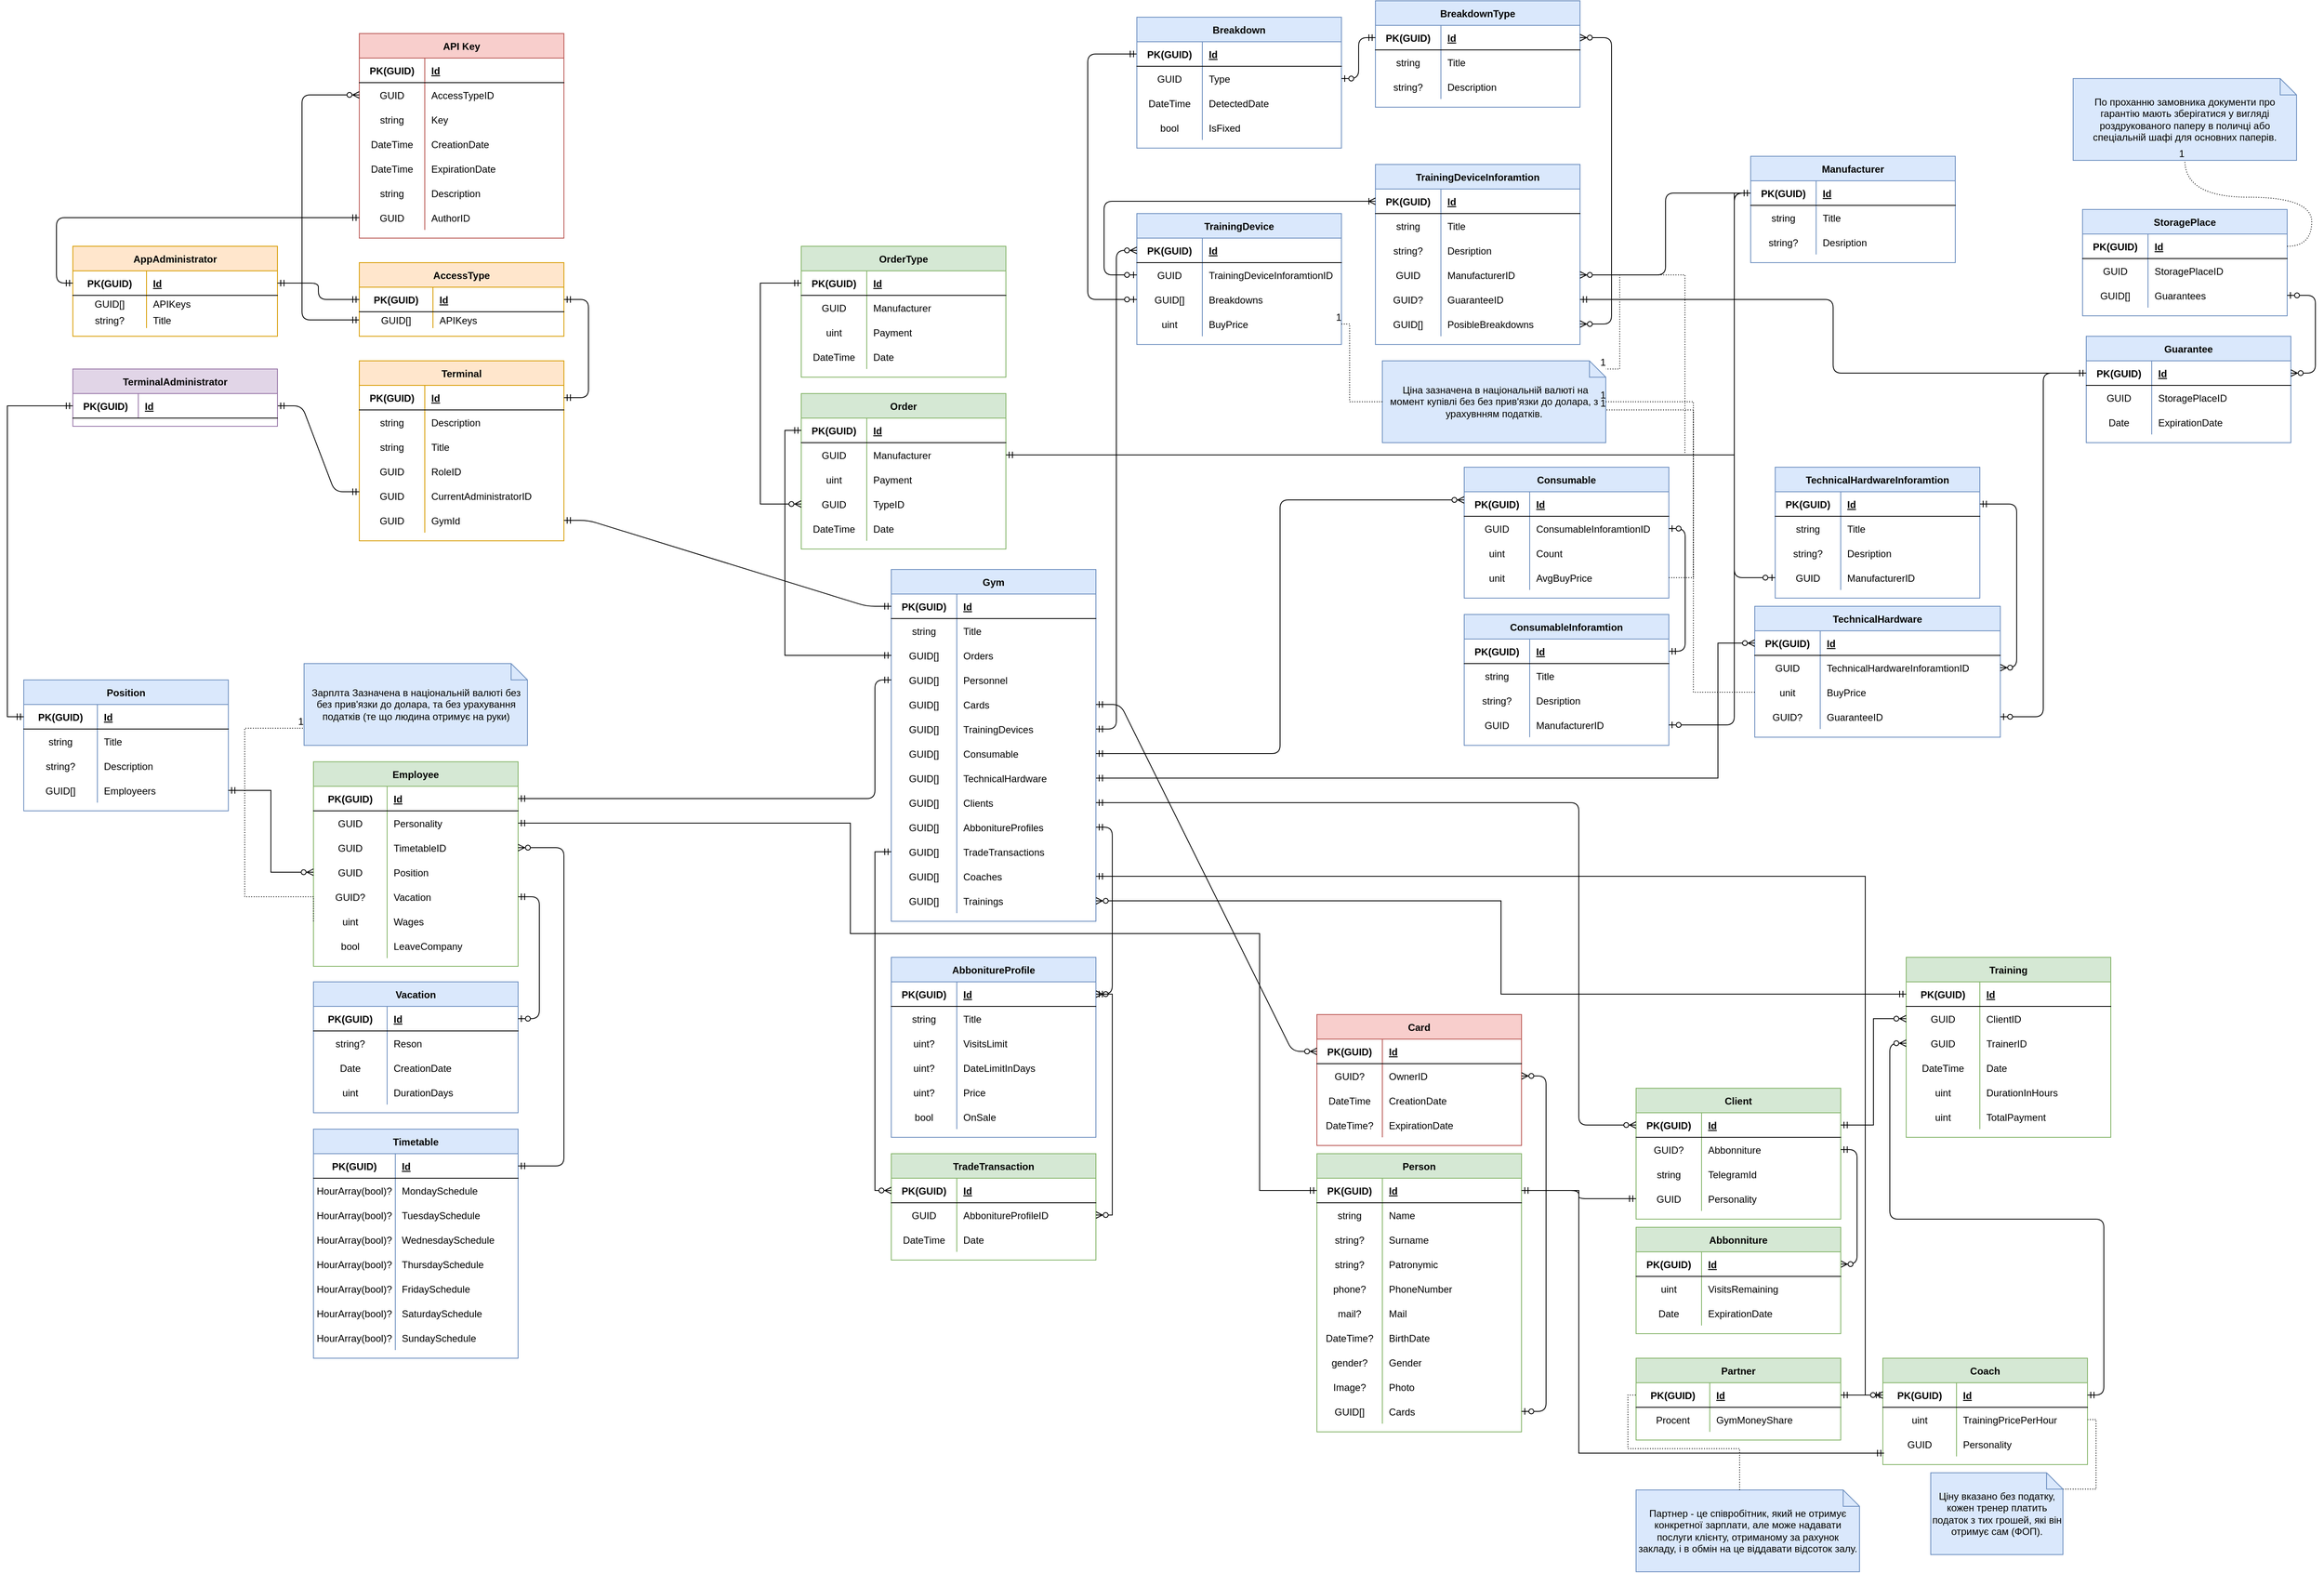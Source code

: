 <mxfile version="14.6.13" type="device"><diagram id="qENAyhD4cCS4J4Z95mlQ" name="Страница 1"><mxGraphModel dx="2500" dy="967" grid="1" gridSize="10" guides="1" tooltips="1" connect="1" arrows="1" fold="1" page="1" pageScale="1" pageWidth="827" pageHeight="1169" background="none" math="0" shadow="0"><root><mxCell id="0"/><mxCell id="1" parent="0"/><mxCell id="BD7mSTbxSXOUvieFCn6v-14" value="Terminal" style="shape=table;startSize=30;container=1;collapsible=1;childLayout=tableLayout;fixedRows=1;rowLines=0;fontStyle=1;align=center;resizeLast=1;fillColor=#ffe6cc;strokeColor=#d79b00;" parent="1" vertex="1"><mxGeometry x="-160" y="440" width="250" height="220" as="geometry"/></mxCell><mxCell id="BD7mSTbxSXOUvieFCn6v-15" value="" style="shape=partialRectangle;collapsible=0;dropTarget=0;pointerEvents=0;fillColor=none;top=0;left=0;bottom=1;right=0;points=[[0,0.5],[1,0.5]];portConstraint=eastwest;" parent="BD7mSTbxSXOUvieFCn6v-14" vertex="1"><mxGeometry y="30" width="250" height="30" as="geometry"/></mxCell><mxCell id="BD7mSTbxSXOUvieFCn6v-16" value="PK(GUID)" style="shape=partialRectangle;connectable=0;fillColor=none;top=0;left=0;bottom=0;right=0;fontStyle=1;overflow=hidden;" parent="BD7mSTbxSXOUvieFCn6v-15" vertex="1"><mxGeometry width="80" height="30" as="geometry"/></mxCell><mxCell id="BD7mSTbxSXOUvieFCn6v-17" value="Id" style="shape=partialRectangle;connectable=0;fillColor=none;top=0;left=0;bottom=0;right=0;align=left;spacingLeft=6;fontStyle=5;overflow=hidden;" parent="BD7mSTbxSXOUvieFCn6v-15" vertex="1"><mxGeometry x="80" width="170" height="30" as="geometry"/></mxCell><mxCell id="BD7mSTbxSXOUvieFCn6v-18" value="" style="shape=partialRectangle;collapsible=0;dropTarget=0;pointerEvents=0;fillColor=none;top=0;left=0;bottom=0;right=0;points=[[0,0.5],[1,0.5]];portConstraint=eastwest;" parent="BD7mSTbxSXOUvieFCn6v-14" vertex="1"><mxGeometry y="60" width="250" height="30" as="geometry"/></mxCell><mxCell id="BD7mSTbxSXOUvieFCn6v-19" value="string" style="shape=partialRectangle;connectable=0;fillColor=none;top=0;left=0;bottom=0;right=0;editable=1;overflow=hidden;" parent="BD7mSTbxSXOUvieFCn6v-18" vertex="1"><mxGeometry width="80" height="30" as="geometry"/></mxCell><mxCell id="BD7mSTbxSXOUvieFCn6v-20" value="Description" style="shape=partialRectangle;connectable=0;fillColor=none;top=0;left=0;bottom=0;right=0;align=left;spacingLeft=6;overflow=hidden;direction=west;flipH=1;" parent="BD7mSTbxSXOUvieFCn6v-18" vertex="1"><mxGeometry x="80" width="170" height="30" as="geometry"/></mxCell><mxCell id="BD7mSTbxSXOUvieFCn6v-21" value="" style="shape=partialRectangle;collapsible=0;dropTarget=0;pointerEvents=0;fillColor=none;top=0;left=0;bottom=0;right=0;points=[[0,0.5],[1,0.5]];portConstraint=eastwest;" parent="BD7mSTbxSXOUvieFCn6v-14" vertex="1"><mxGeometry y="90" width="250" height="30" as="geometry"/></mxCell><mxCell id="BD7mSTbxSXOUvieFCn6v-22" value="string" style="shape=partialRectangle;connectable=0;fillColor=none;top=0;left=0;bottom=0;right=0;editable=1;overflow=hidden;" parent="BD7mSTbxSXOUvieFCn6v-21" vertex="1"><mxGeometry width="80" height="30" as="geometry"/></mxCell><mxCell id="BD7mSTbxSXOUvieFCn6v-23" value="Title" style="shape=partialRectangle;connectable=0;fillColor=none;top=0;left=0;bottom=0;right=0;align=left;spacingLeft=6;overflow=hidden;" parent="BD7mSTbxSXOUvieFCn6v-21" vertex="1"><mxGeometry x="80" width="170" height="30" as="geometry"/></mxCell><mxCell id="BD7mSTbxSXOUvieFCn6v-24" value="" style="shape=partialRectangle;collapsible=0;dropTarget=0;pointerEvents=0;fillColor=none;top=0;left=0;bottom=0;right=0;points=[[0,0.5],[1,0.5]];portConstraint=eastwest;" parent="BD7mSTbxSXOUvieFCn6v-14" vertex="1"><mxGeometry y="120" width="250" height="30" as="geometry"/></mxCell><mxCell id="BD7mSTbxSXOUvieFCn6v-25" value="GUID" style="shape=partialRectangle;connectable=0;fillColor=none;top=0;left=0;bottom=0;right=0;editable=1;overflow=hidden;" parent="BD7mSTbxSXOUvieFCn6v-24" vertex="1"><mxGeometry width="80" height="30" as="geometry"/></mxCell><mxCell id="BD7mSTbxSXOUvieFCn6v-26" value="RoleID" style="shape=partialRectangle;connectable=0;fillColor=none;top=0;left=0;bottom=0;right=0;align=left;spacingLeft=6;overflow=hidden;" parent="BD7mSTbxSXOUvieFCn6v-24" vertex="1"><mxGeometry x="80" width="170" height="30" as="geometry"/></mxCell><mxCell id="BD7mSTbxSXOUvieFCn6v-91" style="shape=partialRectangle;collapsible=0;dropTarget=0;pointerEvents=0;fillColor=none;top=0;left=0;bottom=0;right=0;points=[[0,0.5],[1,0.5]];portConstraint=eastwest;" parent="BD7mSTbxSXOUvieFCn6v-14" vertex="1"><mxGeometry y="150" width="250" height="30" as="geometry"/></mxCell><mxCell id="BD7mSTbxSXOUvieFCn6v-92" value="GUID" style="shape=partialRectangle;connectable=0;fillColor=none;top=0;left=0;bottom=0;right=0;editable=1;overflow=hidden;" parent="BD7mSTbxSXOUvieFCn6v-91" vertex="1"><mxGeometry width="80" height="30" as="geometry"/></mxCell><mxCell id="BD7mSTbxSXOUvieFCn6v-93" value="CurrentAdministratorID" style="shape=partialRectangle;connectable=0;fillColor=none;top=0;left=0;bottom=0;right=0;align=left;spacingLeft=6;overflow=hidden;" parent="BD7mSTbxSXOUvieFCn6v-91" vertex="1"><mxGeometry x="80" width="170" height="30" as="geometry"/></mxCell><mxCell id="BD7mSTbxSXOUvieFCn6v-293" style="shape=partialRectangle;collapsible=0;dropTarget=0;pointerEvents=0;fillColor=none;top=0;left=0;bottom=0;right=0;points=[[0,0.5],[1,0.5]];portConstraint=eastwest;" parent="BD7mSTbxSXOUvieFCn6v-14" vertex="1"><mxGeometry y="180" width="250" height="30" as="geometry"/></mxCell><mxCell id="BD7mSTbxSXOUvieFCn6v-294" value="GUID" style="shape=partialRectangle;connectable=0;fillColor=none;top=0;left=0;bottom=0;right=0;editable=1;overflow=hidden;" parent="BD7mSTbxSXOUvieFCn6v-293" vertex="1"><mxGeometry width="80" height="30" as="geometry"/></mxCell><mxCell id="BD7mSTbxSXOUvieFCn6v-295" value="GymId" style="shape=partialRectangle;connectable=0;fillColor=none;top=0;left=0;bottom=0;right=0;align=left;spacingLeft=6;overflow=hidden;" parent="BD7mSTbxSXOUvieFCn6v-293" vertex="1"><mxGeometry x="80" width="170" height="30" as="geometry"/></mxCell><mxCell id="BD7mSTbxSXOUvieFCn6v-40" value="API Key" style="shape=table;startSize=30;container=1;collapsible=1;childLayout=tableLayout;fixedRows=1;rowLines=0;fontStyle=1;align=center;resizeLast=1;fillColor=#f8cecc;strokeColor=#b85450;" parent="1" vertex="1"><mxGeometry x="-160" y="40" width="250" height="250" as="geometry"><mxRectangle x="280" y="130" width="80" height="30" as="alternateBounds"/></mxGeometry></mxCell><mxCell id="BD7mSTbxSXOUvieFCn6v-41" value="" style="shape=partialRectangle;collapsible=0;dropTarget=0;pointerEvents=0;fillColor=none;top=0;left=0;bottom=1;right=0;points=[[0,0.5],[1,0.5]];portConstraint=eastwest;" parent="BD7mSTbxSXOUvieFCn6v-40" vertex="1"><mxGeometry y="30" width="250" height="30" as="geometry"/></mxCell><mxCell id="BD7mSTbxSXOUvieFCn6v-42" value="PK(GUID)" style="shape=partialRectangle;connectable=0;fillColor=none;top=0;left=0;bottom=0;right=0;fontStyle=1;overflow=hidden;" parent="BD7mSTbxSXOUvieFCn6v-41" vertex="1"><mxGeometry width="80" height="30" as="geometry"/></mxCell><mxCell id="BD7mSTbxSXOUvieFCn6v-43" value="Id" style="shape=partialRectangle;connectable=0;fillColor=none;top=0;left=0;bottom=0;right=0;align=left;spacingLeft=6;fontStyle=5;overflow=hidden;" parent="BD7mSTbxSXOUvieFCn6v-41" vertex="1"><mxGeometry x="80" width="170" height="30" as="geometry"/></mxCell><mxCell id="BD7mSTbxSXOUvieFCn6v-44" value="" style="shape=partialRectangle;collapsible=0;dropTarget=0;pointerEvents=0;fillColor=none;top=0;left=0;bottom=0;right=0;points=[[0,0.5],[1,0.5]];portConstraint=eastwest;" parent="BD7mSTbxSXOUvieFCn6v-40" vertex="1"><mxGeometry y="60" width="250" height="30" as="geometry"/></mxCell><mxCell id="BD7mSTbxSXOUvieFCn6v-45" value="GUID" style="shape=partialRectangle;connectable=0;fillColor=none;top=0;left=0;bottom=0;right=0;editable=1;overflow=hidden;" parent="BD7mSTbxSXOUvieFCn6v-44" vertex="1"><mxGeometry width="80" height="30" as="geometry"/></mxCell><mxCell id="BD7mSTbxSXOUvieFCn6v-46" value="AccessTypeID" style="shape=partialRectangle;connectable=0;fillColor=none;top=0;left=0;bottom=0;right=0;align=left;spacingLeft=6;overflow=hidden;" parent="BD7mSTbxSXOUvieFCn6v-44" vertex="1"><mxGeometry x="80" width="170" height="30" as="geometry"/></mxCell><mxCell id="BD7mSTbxSXOUvieFCn6v-82" style="shape=partialRectangle;collapsible=0;dropTarget=0;pointerEvents=0;fillColor=none;top=0;left=0;bottom=0;right=0;points=[[0,0.5],[1,0.5]];portConstraint=eastwest;" parent="BD7mSTbxSXOUvieFCn6v-40" vertex="1"><mxGeometry y="90" width="250" height="30" as="geometry"/></mxCell><mxCell id="BD7mSTbxSXOUvieFCn6v-83" value="string" style="shape=partialRectangle;connectable=0;fillColor=none;top=0;left=0;bottom=0;right=0;editable=1;overflow=hidden;" parent="BD7mSTbxSXOUvieFCn6v-82" vertex="1"><mxGeometry width="80" height="30" as="geometry"/></mxCell><mxCell id="BD7mSTbxSXOUvieFCn6v-84" value="Key" style="shape=partialRectangle;connectable=0;fillColor=none;top=0;left=0;bottom=0;right=0;align=left;spacingLeft=6;overflow=hidden;" parent="BD7mSTbxSXOUvieFCn6v-82" vertex="1"><mxGeometry x="80" width="170" height="30" as="geometry"/></mxCell><mxCell id="BD7mSTbxSXOUvieFCn6v-47" value="" style="shape=partialRectangle;collapsible=0;dropTarget=0;pointerEvents=0;fillColor=none;top=0;left=0;bottom=0;right=0;points=[[0,0.5],[1,0.5]];portConstraint=eastwest;" parent="BD7mSTbxSXOUvieFCn6v-40" vertex="1"><mxGeometry y="120" width="250" height="30" as="geometry"/></mxCell><mxCell id="BD7mSTbxSXOUvieFCn6v-48" value="DateTime" style="shape=partialRectangle;connectable=0;fillColor=none;top=0;left=0;bottom=0;right=0;editable=1;overflow=hidden;" parent="BD7mSTbxSXOUvieFCn6v-47" vertex="1"><mxGeometry width="80" height="30" as="geometry"/></mxCell><mxCell id="BD7mSTbxSXOUvieFCn6v-49" value="CreationDate" style="shape=partialRectangle;connectable=0;fillColor=none;top=0;left=0;bottom=0;right=0;align=left;spacingLeft=6;overflow=hidden;" parent="BD7mSTbxSXOUvieFCn6v-47" vertex="1"><mxGeometry x="80" width="170" height="30" as="geometry"/></mxCell><mxCell id="BD7mSTbxSXOUvieFCn6v-50" value="" style="shape=partialRectangle;collapsible=0;dropTarget=0;pointerEvents=0;fillColor=none;top=0;left=0;bottom=0;right=0;points=[[0,0.5],[1,0.5]];portConstraint=eastwest;" parent="BD7mSTbxSXOUvieFCn6v-40" vertex="1"><mxGeometry y="150" width="250" height="30" as="geometry"/></mxCell><mxCell id="BD7mSTbxSXOUvieFCn6v-51" value="DateTime" style="shape=partialRectangle;connectable=0;fillColor=none;top=0;left=0;bottom=0;right=0;editable=1;overflow=hidden;" parent="BD7mSTbxSXOUvieFCn6v-50" vertex="1"><mxGeometry width="80" height="30" as="geometry"/></mxCell><mxCell id="BD7mSTbxSXOUvieFCn6v-52" value="ExpirationDate" style="shape=partialRectangle;connectable=0;fillColor=none;top=0;left=0;bottom=0;right=0;align=left;spacingLeft=6;overflow=hidden;" parent="BD7mSTbxSXOUvieFCn6v-50" vertex="1"><mxGeometry x="80" width="170" height="30" as="geometry"/></mxCell><mxCell id="BD7mSTbxSXOUvieFCn6v-85" style="shape=partialRectangle;collapsible=0;dropTarget=0;pointerEvents=0;fillColor=none;top=0;left=0;bottom=0;right=0;points=[[0,0.5],[1,0.5]];portConstraint=eastwest;" parent="BD7mSTbxSXOUvieFCn6v-40" vertex="1"><mxGeometry y="180" width="250" height="30" as="geometry"/></mxCell><mxCell id="BD7mSTbxSXOUvieFCn6v-86" value="string" style="shape=partialRectangle;connectable=0;fillColor=none;top=0;left=0;bottom=0;right=0;editable=1;overflow=hidden;" parent="BD7mSTbxSXOUvieFCn6v-85" vertex="1"><mxGeometry width="80" height="30" as="geometry"/></mxCell><mxCell id="BD7mSTbxSXOUvieFCn6v-87" value="Description" style="shape=partialRectangle;connectable=0;fillColor=none;top=0;left=0;bottom=0;right=0;align=left;spacingLeft=6;overflow=hidden;" parent="BD7mSTbxSXOUvieFCn6v-85" vertex="1"><mxGeometry x="80" width="170" height="30" as="geometry"/></mxCell><mxCell id="BD7mSTbxSXOUvieFCn6v-79" style="shape=partialRectangle;collapsible=0;dropTarget=0;pointerEvents=0;fillColor=none;top=0;left=0;bottom=0;right=0;points=[[0,0.5],[1,0.5]];portConstraint=eastwest;" parent="BD7mSTbxSXOUvieFCn6v-40" vertex="1"><mxGeometry y="210" width="250" height="30" as="geometry"/></mxCell><mxCell id="BD7mSTbxSXOUvieFCn6v-80" value="GUID" style="shape=partialRectangle;connectable=0;fillColor=none;top=0;left=0;bottom=0;right=0;editable=1;overflow=hidden;" parent="BD7mSTbxSXOUvieFCn6v-79" vertex="1"><mxGeometry width="80" height="30" as="geometry"/></mxCell><mxCell id="BD7mSTbxSXOUvieFCn6v-81" value="AuthorID" style="shape=partialRectangle;connectable=0;fillColor=none;top=0;left=0;bottom=0;right=0;align=left;spacingLeft=6;overflow=hidden;" parent="BD7mSTbxSXOUvieFCn6v-79" vertex="1"><mxGeometry x="80" width="170" height="30" as="geometry"/></mxCell><mxCell id="BD7mSTbxSXOUvieFCn6v-94" value="Person" style="shape=table;startSize=30;container=1;collapsible=1;childLayout=tableLayout;fixedRows=1;rowLines=0;fontStyle=1;align=center;resizeLast=1;fillColor=#d5e8d4;strokeColor=#82b366;" parent="1" vertex="1"><mxGeometry x="1010" y="1409" width="250" height="340" as="geometry"/></mxCell><mxCell id="BD7mSTbxSXOUvieFCn6v-95" value="" style="shape=partialRectangle;collapsible=0;dropTarget=0;pointerEvents=0;fillColor=none;top=0;left=0;bottom=1;right=0;points=[[0,0.5],[1,0.5]];portConstraint=eastwest;" parent="BD7mSTbxSXOUvieFCn6v-94" vertex="1"><mxGeometry y="30" width="250" height="30" as="geometry"/></mxCell><mxCell id="BD7mSTbxSXOUvieFCn6v-96" value="PK(GUID)" style="shape=partialRectangle;connectable=0;fillColor=none;top=0;left=0;bottom=0;right=0;fontStyle=1;overflow=hidden;" parent="BD7mSTbxSXOUvieFCn6v-95" vertex="1"><mxGeometry width="80" height="30" as="geometry"/></mxCell><mxCell id="BD7mSTbxSXOUvieFCn6v-97" value="Id" style="shape=partialRectangle;connectable=0;fillColor=none;top=0;left=0;bottom=0;right=0;align=left;spacingLeft=6;fontStyle=5;overflow=hidden;" parent="BD7mSTbxSXOUvieFCn6v-95" vertex="1"><mxGeometry x="80" width="170" height="30" as="geometry"/></mxCell><mxCell id="BD7mSTbxSXOUvieFCn6v-98" value="" style="shape=partialRectangle;collapsible=0;dropTarget=0;pointerEvents=0;fillColor=none;top=0;left=0;bottom=0;right=0;points=[[0,0.5],[1,0.5]];portConstraint=eastwest;" parent="BD7mSTbxSXOUvieFCn6v-94" vertex="1"><mxGeometry y="60" width="250" height="30" as="geometry"/></mxCell><mxCell id="BD7mSTbxSXOUvieFCn6v-99" value="string" style="shape=partialRectangle;connectable=0;fillColor=none;top=0;left=0;bottom=0;right=0;editable=1;overflow=hidden;" parent="BD7mSTbxSXOUvieFCn6v-98" vertex="1"><mxGeometry width="80" height="30" as="geometry"/></mxCell><mxCell id="BD7mSTbxSXOUvieFCn6v-100" value="Name" style="shape=partialRectangle;connectable=0;fillColor=none;top=0;left=0;bottom=0;right=0;align=left;spacingLeft=6;overflow=hidden;direction=west;flipH=1;" parent="BD7mSTbxSXOUvieFCn6v-98" vertex="1"><mxGeometry x="80" width="170" height="30" as="geometry"/></mxCell><mxCell id="BD7mSTbxSXOUvieFCn6v-101" value="" style="shape=partialRectangle;collapsible=0;dropTarget=0;pointerEvents=0;fillColor=none;top=0;left=0;bottom=0;right=0;points=[[0,0.5],[1,0.5]];portConstraint=eastwest;" parent="BD7mSTbxSXOUvieFCn6v-94" vertex="1"><mxGeometry y="90" width="250" height="30" as="geometry"/></mxCell><mxCell id="BD7mSTbxSXOUvieFCn6v-102" value="string?" style="shape=partialRectangle;connectable=0;fillColor=none;top=0;left=0;bottom=0;right=0;editable=1;overflow=hidden;" parent="BD7mSTbxSXOUvieFCn6v-101" vertex="1"><mxGeometry width="80" height="30" as="geometry"/></mxCell><mxCell id="BD7mSTbxSXOUvieFCn6v-103" value="Surname" style="shape=partialRectangle;connectable=0;fillColor=none;top=0;left=0;bottom=0;right=0;align=left;spacingLeft=6;overflow=hidden;" parent="BD7mSTbxSXOUvieFCn6v-101" vertex="1"><mxGeometry x="80" width="170" height="30" as="geometry"/></mxCell><mxCell id="BD7mSTbxSXOUvieFCn6v-104" value="" style="shape=partialRectangle;collapsible=0;dropTarget=0;pointerEvents=0;fillColor=none;top=0;left=0;bottom=0;right=0;points=[[0,0.5],[1,0.5]];portConstraint=eastwest;" parent="BD7mSTbxSXOUvieFCn6v-94" vertex="1"><mxGeometry y="120" width="250" height="30" as="geometry"/></mxCell><mxCell id="BD7mSTbxSXOUvieFCn6v-105" value="string?" style="shape=partialRectangle;connectable=0;fillColor=none;top=0;left=0;bottom=0;right=0;editable=1;overflow=hidden;" parent="BD7mSTbxSXOUvieFCn6v-104" vertex="1"><mxGeometry width="80" height="30" as="geometry"/></mxCell><mxCell id="BD7mSTbxSXOUvieFCn6v-106" value="Patronymic" style="shape=partialRectangle;connectable=0;fillColor=none;top=0;left=0;bottom=0;right=0;align=left;spacingLeft=6;overflow=hidden;" parent="BD7mSTbxSXOUvieFCn6v-104" vertex="1"><mxGeometry x="80" width="170" height="30" as="geometry"/></mxCell><mxCell id="BD7mSTbxSXOUvieFCn6v-675" style="shape=partialRectangle;collapsible=0;dropTarget=0;pointerEvents=0;fillColor=none;top=0;left=0;bottom=0;right=0;points=[[0,0.5],[1,0.5]];portConstraint=eastwest;" parent="BD7mSTbxSXOUvieFCn6v-94" vertex="1"><mxGeometry y="150" width="250" height="30" as="geometry"/></mxCell><mxCell id="BD7mSTbxSXOUvieFCn6v-676" value="phone?" style="shape=partialRectangle;connectable=0;fillColor=none;top=0;left=0;bottom=0;right=0;editable=1;overflow=hidden;" parent="BD7mSTbxSXOUvieFCn6v-675" vertex="1"><mxGeometry width="80" height="30" as="geometry"/></mxCell><mxCell id="BD7mSTbxSXOUvieFCn6v-677" value="PhoneNumber" style="shape=partialRectangle;connectable=0;fillColor=none;top=0;left=0;bottom=0;right=0;align=left;spacingLeft=6;overflow=hidden;" parent="BD7mSTbxSXOUvieFCn6v-675" vertex="1"><mxGeometry x="80" width="170" height="30" as="geometry"/></mxCell><mxCell id="BD7mSTbxSXOUvieFCn6v-678" style="shape=partialRectangle;collapsible=0;dropTarget=0;pointerEvents=0;fillColor=none;top=0;left=0;bottom=0;right=0;points=[[0,0.5],[1,0.5]];portConstraint=eastwest;" parent="BD7mSTbxSXOUvieFCn6v-94" vertex="1"><mxGeometry y="180" width="250" height="30" as="geometry"/></mxCell><mxCell id="BD7mSTbxSXOUvieFCn6v-679" value="mail?" style="shape=partialRectangle;connectable=0;fillColor=none;top=0;left=0;bottom=0;right=0;editable=1;overflow=hidden;" parent="BD7mSTbxSXOUvieFCn6v-678" vertex="1"><mxGeometry width="80" height="30" as="geometry"/></mxCell><mxCell id="BD7mSTbxSXOUvieFCn6v-680" value="Mail" style="shape=partialRectangle;connectable=0;fillColor=none;top=0;left=0;bottom=0;right=0;align=left;spacingLeft=6;overflow=hidden;" parent="BD7mSTbxSXOUvieFCn6v-678" vertex="1"><mxGeometry x="80" width="170" height="30" as="geometry"/></mxCell><mxCell id="BD7mSTbxSXOUvieFCn6v-107" style="shape=partialRectangle;collapsible=0;dropTarget=0;pointerEvents=0;fillColor=none;top=0;left=0;bottom=0;right=0;points=[[0,0.5],[1,0.5]];portConstraint=eastwest;" parent="BD7mSTbxSXOUvieFCn6v-94" vertex="1"><mxGeometry y="210" width="250" height="30" as="geometry"/></mxCell><mxCell id="BD7mSTbxSXOUvieFCn6v-108" value="DateTime?" style="shape=partialRectangle;connectable=0;fillColor=none;top=0;left=0;bottom=0;right=0;editable=1;overflow=hidden;" parent="BD7mSTbxSXOUvieFCn6v-107" vertex="1"><mxGeometry width="80" height="30" as="geometry"/></mxCell><mxCell id="BD7mSTbxSXOUvieFCn6v-109" value="BirthDate" style="shape=partialRectangle;connectable=0;fillColor=none;top=0;left=0;bottom=0;right=0;align=left;spacingLeft=6;overflow=hidden;" parent="BD7mSTbxSXOUvieFCn6v-107" vertex="1"><mxGeometry x="80" width="170" height="30" as="geometry"/></mxCell><mxCell id="BD7mSTbxSXOUvieFCn6v-110" style="shape=partialRectangle;collapsible=0;dropTarget=0;pointerEvents=0;fillColor=none;top=0;left=0;bottom=0;right=0;points=[[0,0.5],[1,0.5]];portConstraint=eastwest;" parent="BD7mSTbxSXOUvieFCn6v-94" vertex="1"><mxGeometry y="240" width="250" height="30" as="geometry"/></mxCell><mxCell id="BD7mSTbxSXOUvieFCn6v-111" value="gender?" style="shape=partialRectangle;connectable=0;fillColor=none;top=0;left=0;bottom=0;right=0;editable=1;overflow=hidden;" parent="BD7mSTbxSXOUvieFCn6v-110" vertex="1"><mxGeometry width="80" height="30" as="geometry"/></mxCell><mxCell id="BD7mSTbxSXOUvieFCn6v-112" value="Gender" style="shape=partialRectangle;connectable=0;fillColor=none;top=0;left=0;bottom=0;right=0;align=left;spacingLeft=6;overflow=hidden;" parent="BD7mSTbxSXOUvieFCn6v-110" vertex="1"><mxGeometry x="80" width="170" height="30" as="geometry"/></mxCell><mxCell id="BD7mSTbxSXOUvieFCn6v-211" style="shape=partialRectangle;collapsible=0;dropTarget=0;pointerEvents=0;fillColor=none;top=0;left=0;bottom=0;right=0;points=[[0,0.5],[1,0.5]];portConstraint=eastwest;" parent="BD7mSTbxSXOUvieFCn6v-94" vertex="1"><mxGeometry y="270" width="250" height="30" as="geometry"/></mxCell><mxCell id="BD7mSTbxSXOUvieFCn6v-212" value="Image?" style="shape=partialRectangle;connectable=0;fillColor=none;top=0;left=0;bottom=0;right=0;editable=1;overflow=hidden;" parent="BD7mSTbxSXOUvieFCn6v-211" vertex="1"><mxGeometry width="80" height="30" as="geometry"/></mxCell><mxCell id="BD7mSTbxSXOUvieFCn6v-213" value="Photo" style="shape=partialRectangle;connectable=0;fillColor=none;top=0;left=0;bottom=0;right=0;align=left;spacingLeft=6;overflow=hidden;" parent="BD7mSTbxSXOUvieFCn6v-211" vertex="1"><mxGeometry x="80" width="170" height="30" as="geometry"/></mxCell><mxCell id="BD7mSTbxSXOUvieFCn6v-646" style="shape=partialRectangle;collapsible=0;dropTarget=0;pointerEvents=0;fillColor=none;top=0;left=0;bottom=0;right=0;points=[[0,0.5],[1,0.5]];portConstraint=eastwest;" parent="BD7mSTbxSXOUvieFCn6v-94" vertex="1"><mxGeometry y="300" width="250" height="30" as="geometry"/></mxCell><mxCell id="BD7mSTbxSXOUvieFCn6v-647" value="GUID[]" style="shape=partialRectangle;connectable=0;fillColor=none;top=0;left=0;bottom=0;right=0;editable=1;overflow=hidden;" parent="BD7mSTbxSXOUvieFCn6v-646" vertex="1"><mxGeometry width="80" height="30" as="geometry"/></mxCell><mxCell id="BD7mSTbxSXOUvieFCn6v-648" value="Cards" style="shape=partialRectangle;connectable=0;fillColor=none;top=0;left=0;bottom=0;right=0;align=left;spacingLeft=6;overflow=hidden;" parent="BD7mSTbxSXOUvieFCn6v-646" vertex="1"><mxGeometry x="80" width="170" height="30" as="geometry"/></mxCell><mxCell id="BD7mSTbxSXOUvieFCn6v-139" value="" style="edgeStyle=entityRelationEdgeStyle;fontSize=12;html=1;endArrow=ERmandOne;startArrow=ERmandOne;entryX=0;entryY=0.333;entryDx=0;entryDy=0;entryPerimeter=0;exitX=1;exitY=0.5;exitDx=0;exitDy=0;" parent="1" source="BD7mSTbxSXOUvieFCn6v-114" target="BD7mSTbxSXOUvieFCn6v-91" edge="1"><mxGeometry width="100" height="100" relative="1" as="geometry"><mxPoint x="-150" y="635" as="sourcePoint"/><mxPoint x="-50" y="535" as="targetPoint"/></mxGeometry></mxCell><mxCell id="BD7mSTbxSXOUvieFCn6v-140" value="Employee" style="shape=table;startSize=30;container=1;collapsible=1;childLayout=tableLayout;fixedRows=1;rowLines=0;fontStyle=1;align=center;resizeLast=1;fillColor=#d5e8d4;strokeColor=#82b366;" parent="1" vertex="1"><mxGeometry x="-216" y="930" width="250" height="250" as="geometry"/></mxCell><mxCell id="BD7mSTbxSXOUvieFCn6v-141" value="" style="shape=partialRectangle;collapsible=0;dropTarget=0;pointerEvents=0;fillColor=none;top=0;left=0;bottom=1;right=0;points=[[0,0.5],[1,0.5]];portConstraint=eastwest;" parent="BD7mSTbxSXOUvieFCn6v-140" vertex="1"><mxGeometry y="30" width="250" height="30" as="geometry"/></mxCell><mxCell id="BD7mSTbxSXOUvieFCn6v-142" value="PK(GUID)" style="shape=partialRectangle;connectable=0;fillColor=none;top=0;left=0;bottom=0;right=0;fontStyle=1;overflow=hidden;" parent="BD7mSTbxSXOUvieFCn6v-141" vertex="1"><mxGeometry width="90" height="30" as="geometry"/></mxCell><mxCell id="BD7mSTbxSXOUvieFCn6v-143" value="Id" style="shape=partialRectangle;connectable=0;fillColor=none;top=0;left=0;bottom=0;right=0;align=left;spacingLeft=6;fontStyle=5;overflow=hidden;" parent="BD7mSTbxSXOUvieFCn6v-141" vertex="1"><mxGeometry x="90" width="160" height="30" as="geometry"/></mxCell><mxCell id="6nWaxIJilBERjV_TFHiG-91" style="shape=partialRectangle;collapsible=0;dropTarget=0;pointerEvents=0;fillColor=none;top=0;left=0;bottom=0;right=0;points=[[0,0.5],[1,0.5]];portConstraint=eastwest;" parent="BD7mSTbxSXOUvieFCn6v-140" vertex="1"><mxGeometry y="60" width="250" height="30" as="geometry"/></mxCell><mxCell id="6nWaxIJilBERjV_TFHiG-92" value="GUID" style="shape=partialRectangle;connectable=0;fillColor=none;top=0;left=0;bottom=0;right=0;editable=1;overflow=hidden;" parent="6nWaxIJilBERjV_TFHiG-91" vertex="1"><mxGeometry width="90" height="30" as="geometry"/></mxCell><mxCell id="6nWaxIJilBERjV_TFHiG-93" value="Personality" style="shape=partialRectangle;connectable=0;fillColor=none;top=0;left=0;bottom=0;right=0;align=left;spacingLeft=6;overflow=hidden;" parent="6nWaxIJilBERjV_TFHiG-91" vertex="1"><mxGeometry x="90" width="160" height="30" as="geometry"/></mxCell><mxCell id="BD7mSTbxSXOUvieFCn6v-156" style="shape=partialRectangle;collapsible=0;dropTarget=0;pointerEvents=0;fillColor=none;top=0;left=0;bottom=0;right=0;points=[[0,0.5],[1,0.5]];portConstraint=eastwest;" parent="BD7mSTbxSXOUvieFCn6v-140" vertex="1"><mxGeometry y="90" width="250" height="30" as="geometry"/></mxCell><mxCell id="BD7mSTbxSXOUvieFCn6v-157" value="GUID" style="shape=partialRectangle;connectable=0;fillColor=none;top=0;left=0;bottom=0;right=0;editable=1;overflow=hidden;" parent="BD7mSTbxSXOUvieFCn6v-156" vertex="1"><mxGeometry width="90" height="30" as="geometry"/></mxCell><mxCell id="BD7mSTbxSXOUvieFCn6v-158" value="TimetableID" style="shape=partialRectangle;connectable=0;fillColor=none;top=0;left=0;bottom=0;right=0;align=left;spacingLeft=6;overflow=hidden;" parent="BD7mSTbxSXOUvieFCn6v-156" vertex="1"><mxGeometry x="90" width="160" height="30" as="geometry"/></mxCell><mxCell id="Agz1yl40vdQ-x7seOGTe-16" style="shape=partialRectangle;collapsible=0;dropTarget=0;pointerEvents=0;fillColor=none;top=0;left=0;bottom=0;right=0;points=[[0,0.5],[1,0.5]];portConstraint=eastwest;" vertex="1" parent="BD7mSTbxSXOUvieFCn6v-140"><mxGeometry y="120" width="250" height="30" as="geometry"/></mxCell><mxCell id="Agz1yl40vdQ-x7seOGTe-17" value="GUID" style="shape=partialRectangle;connectable=0;fillColor=none;top=0;left=0;bottom=0;right=0;editable=1;overflow=hidden;" vertex="1" parent="Agz1yl40vdQ-x7seOGTe-16"><mxGeometry width="90" height="30" as="geometry"/></mxCell><mxCell id="Agz1yl40vdQ-x7seOGTe-18" value="Position" style="shape=partialRectangle;connectable=0;fillColor=none;top=0;left=0;bottom=0;right=0;align=left;spacingLeft=6;overflow=hidden;" vertex="1" parent="Agz1yl40vdQ-x7seOGTe-16"><mxGeometry x="90" width="160" height="30" as="geometry"/></mxCell><mxCell id="BD7mSTbxSXOUvieFCn6v-244" style="shape=partialRectangle;collapsible=0;dropTarget=0;pointerEvents=0;fillColor=none;top=0;left=0;bottom=0;right=0;points=[[0,0.5],[1,0.5]];portConstraint=eastwest;" parent="BD7mSTbxSXOUvieFCn6v-140" vertex="1"><mxGeometry y="150" width="250" height="30" as="geometry"/></mxCell><mxCell id="BD7mSTbxSXOUvieFCn6v-245" value="GUID?" style="shape=partialRectangle;connectable=0;fillColor=none;top=0;left=0;bottom=0;right=0;editable=1;overflow=hidden;" parent="BD7mSTbxSXOUvieFCn6v-244" vertex="1"><mxGeometry width="90" height="30" as="geometry"/></mxCell><mxCell id="BD7mSTbxSXOUvieFCn6v-246" value="Vacation" style="shape=partialRectangle;connectable=0;fillColor=none;top=0;left=0;bottom=0;right=0;align=left;spacingLeft=6;overflow=hidden;" parent="BD7mSTbxSXOUvieFCn6v-244" vertex="1"><mxGeometry x="90" width="160" height="30" as="geometry"/></mxCell><mxCell id="6nWaxIJilBERjV_TFHiG-78" style="shape=partialRectangle;collapsible=0;dropTarget=0;pointerEvents=0;fillColor=none;top=0;left=0;bottom=0;right=0;points=[[0,0.5],[1,0.5]];portConstraint=eastwest;" parent="BD7mSTbxSXOUvieFCn6v-140" vertex="1"><mxGeometry y="180" width="250" height="30" as="geometry"/></mxCell><mxCell id="6nWaxIJilBERjV_TFHiG-79" value="uint" style="shape=partialRectangle;connectable=0;fillColor=none;top=0;left=0;bottom=0;right=0;editable=1;overflow=hidden;" parent="6nWaxIJilBERjV_TFHiG-78" vertex="1"><mxGeometry width="90" height="30" as="geometry"/></mxCell><mxCell id="6nWaxIJilBERjV_TFHiG-80" value="Wages" style="shape=partialRectangle;connectable=0;fillColor=none;top=0;left=0;bottom=0;right=0;align=left;spacingLeft=6;overflow=hidden;" parent="6nWaxIJilBERjV_TFHiG-78" vertex="1"><mxGeometry x="90" width="160" height="30" as="geometry"/></mxCell><mxCell id="6nWaxIJilBERjV_TFHiG-46" style="shape=partialRectangle;collapsible=0;dropTarget=0;pointerEvents=0;fillColor=none;top=0;left=0;bottom=0;right=0;points=[[0,0.5],[1,0.5]];portConstraint=eastwest;" parent="BD7mSTbxSXOUvieFCn6v-140" vertex="1"><mxGeometry y="210" width="250" height="30" as="geometry"/></mxCell><mxCell id="6nWaxIJilBERjV_TFHiG-47" value="bool" style="shape=partialRectangle;connectable=0;fillColor=none;top=0;left=0;bottom=0;right=0;editable=1;overflow=hidden;" parent="6nWaxIJilBERjV_TFHiG-46" vertex="1"><mxGeometry width="90" height="30" as="geometry"/></mxCell><mxCell id="6nWaxIJilBERjV_TFHiG-48" value="LeaveCompany" style="shape=partialRectangle;connectable=0;fillColor=none;top=0;left=0;bottom=0;right=0;align=left;spacingLeft=6;overflow=hidden;" parent="6nWaxIJilBERjV_TFHiG-46" vertex="1"><mxGeometry x="90" width="160" height="30" as="geometry"/></mxCell><mxCell id="BD7mSTbxSXOUvieFCn6v-160" value="Timetable" style="shape=table;startSize=30;container=1;collapsible=1;childLayout=tableLayout;fixedRows=1;rowLines=0;fontStyle=1;align=center;resizeLast=1;fillColor=#dae8fc;strokeColor=#6c8ebf;" parent="1" vertex="1"><mxGeometry x="-216" y="1379" width="250" height="280" as="geometry"/></mxCell><mxCell id="BD7mSTbxSXOUvieFCn6v-161" value="" style="shape=partialRectangle;collapsible=0;dropTarget=0;pointerEvents=0;fillColor=none;top=0;left=0;bottom=1;right=0;points=[[0,0.5],[1,0.5]];portConstraint=eastwest;" parent="BD7mSTbxSXOUvieFCn6v-160" vertex="1"><mxGeometry y="30" width="250" height="30" as="geometry"/></mxCell><mxCell id="BD7mSTbxSXOUvieFCn6v-162" value="PK(GUID)" style="shape=partialRectangle;connectable=0;fillColor=none;top=0;left=0;bottom=0;right=0;fontStyle=1;overflow=hidden;" parent="BD7mSTbxSXOUvieFCn6v-161" vertex="1"><mxGeometry width="100" height="30" as="geometry"/></mxCell><mxCell id="BD7mSTbxSXOUvieFCn6v-163" value="Id" style="shape=partialRectangle;connectable=0;fillColor=none;top=0;left=0;bottom=0;right=0;align=left;spacingLeft=6;fontStyle=5;overflow=hidden;" parent="BD7mSTbxSXOUvieFCn6v-161" vertex="1"><mxGeometry x="100" width="150" height="30" as="geometry"/></mxCell><mxCell id="BD7mSTbxSXOUvieFCn6v-164" style="shape=partialRectangle;collapsible=0;dropTarget=0;pointerEvents=0;fillColor=none;top=0;left=0;bottom=0;right=0;points=[[0,0.5],[1,0.5]];portConstraint=eastwest;" parent="BD7mSTbxSXOUvieFCn6v-160" vertex="1"><mxGeometry y="60" width="250" height="30" as="geometry"/></mxCell><mxCell id="BD7mSTbxSXOUvieFCn6v-165" value="HourArray(bool)?" style="shape=partialRectangle;connectable=0;fillColor=none;top=0;left=0;bottom=0;right=0;editable=1;overflow=hidden;" parent="BD7mSTbxSXOUvieFCn6v-164" vertex="1"><mxGeometry width="100" height="30" as="geometry"/></mxCell><mxCell id="BD7mSTbxSXOUvieFCn6v-166" value="MondaySchedule" style="shape=partialRectangle;connectable=0;fillColor=none;top=0;left=0;bottom=0;right=0;align=left;spacingLeft=6;overflow=hidden;" parent="BD7mSTbxSXOUvieFCn6v-164" vertex="1"><mxGeometry x="100" width="150" height="30" as="geometry"/></mxCell><mxCell id="BD7mSTbxSXOUvieFCn6v-182" style="shape=partialRectangle;collapsible=0;dropTarget=0;pointerEvents=0;fillColor=none;top=0;left=0;bottom=0;right=0;points=[[0,0.5],[1,0.5]];portConstraint=eastwest;" parent="BD7mSTbxSXOUvieFCn6v-160" vertex="1"><mxGeometry y="90" width="250" height="30" as="geometry"/></mxCell><mxCell id="BD7mSTbxSXOUvieFCn6v-183" value="HourArray(bool)?" style="shape=partialRectangle;connectable=0;fillColor=none;top=0;left=0;bottom=0;right=0;editable=1;overflow=hidden;" parent="BD7mSTbxSXOUvieFCn6v-182" vertex="1"><mxGeometry width="100" height="30" as="geometry"/></mxCell><mxCell id="BD7mSTbxSXOUvieFCn6v-184" value="TuesdaySchedule" style="shape=partialRectangle;connectable=0;fillColor=none;top=0;left=0;bottom=0;right=0;align=left;spacingLeft=6;overflow=hidden;" parent="BD7mSTbxSXOUvieFCn6v-182" vertex="1"><mxGeometry x="100" width="150" height="30" as="geometry"/></mxCell><mxCell id="BD7mSTbxSXOUvieFCn6v-179" style="shape=partialRectangle;collapsible=0;dropTarget=0;pointerEvents=0;fillColor=none;top=0;left=0;bottom=0;right=0;points=[[0,0.5],[1,0.5]];portConstraint=eastwest;" parent="BD7mSTbxSXOUvieFCn6v-160" vertex="1"><mxGeometry y="120" width="250" height="30" as="geometry"/></mxCell><mxCell id="BD7mSTbxSXOUvieFCn6v-180" value="HourArray(bool)?" style="shape=partialRectangle;connectable=0;fillColor=none;top=0;left=0;bottom=0;right=0;editable=1;overflow=hidden;" parent="BD7mSTbxSXOUvieFCn6v-179" vertex="1"><mxGeometry width="100" height="30" as="geometry"/></mxCell><mxCell id="BD7mSTbxSXOUvieFCn6v-181" value="WednesdaySchedule" style="shape=partialRectangle;connectable=0;fillColor=none;top=0;left=0;bottom=0;right=0;align=left;spacingLeft=6;overflow=hidden;" parent="BD7mSTbxSXOUvieFCn6v-179" vertex="1"><mxGeometry x="100" width="150" height="30" as="geometry"/></mxCell><mxCell id="BD7mSTbxSXOUvieFCn6v-176" style="shape=partialRectangle;collapsible=0;dropTarget=0;pointerEvents=0;fillColor=none;top=0;left=0;bottom=0;right=0;points=[[0,0.5],[1,0.5]];portConstraint=eastwest;" parent="BD7mSTbxSXOUvieFCn6v-160" vertex="1"><mxGeometry y="150" width="250" height="30" as="geometry"/></mxCell><mxCell id="BD7mSTbxSXOUvieFCn6v-177" value="HourArray(bool)?" style="shape=partialRectangle;connectable=0;fillColor=none;top=0;left=0;bottom=0;right=0;editable=1;overflow=hidden;" parent="BD7mSTbxSXOUvieFCn6v-176" vertex="1"><mxGeometry width="100" height="30" as="geometry"/></mxCell><mxCell id="BD7mSTbxSXOUvieFCn6v-178" value="ThursdaySchedule" style="shape=partialRectangle;connectable=0;fillColor=none;top=0;left=0;bottom=0;right=0;align=left;spacingLeft=6;overflow=hidden;" parent="BD7mSTbxSXOUvieFCn6v-176" vertex="1"><mxGeometry x="100" width="150" height="30" as="geometry"/></mxCell><mxCell id="BD7mSTbxSXOUvieFCn6v-173" style="shape=partialRectangle;collapsible=0;dropTarget=0;pointerEvents=0;fillColor=none;top=0;left=0;bottom=0;right=0;points=[[0,0.5],[1,0.5]];portConstraint=eastwest;" parent="BD7mSTbxSXOUvieFCn6v-160" vertex="1"><mxGeometry y="180" width="250" height="30" as="geometry"/></mxCell><mxCell id="BD7mSTbxSXOUvieFCn6v-174" value="HourArray(bool)?" style="shape=partialRectangle;connectable=0;fillColor=none;top=0;left=0;bottom=0;right=0;editable=1;overflow=hidden;" parent="BD7mSTbxSXOUvieFCn6v-173" vertex="1"><mxGeometry width="100" height="30" as="geometry"/></mxCell><mxCell id="BD7mSTbxSXOUvieFCn6v-175" value="FridaySchedule" style="shape=partialRectangle;connectable=0;fillColor=none;top=0;left=0;bottom=0;right=0;align=left;spacingLeft=6;overflow=hidden;" parent="BD7mSTbxSXOUvieFCn6v-173" vertex="1"><mxGeometry x="100" width="150" height="30" as="geometry"/></mxCell><mxCell id="BD7mSTbxSXOUvieFCn6v-170" style="shape=partialRectangle;collapsible=0;dropTarget=0;pointerEvents=0;fillColor=none;top=0;left=0;bottom=0;right=0;points=[[0,0.5],[1,0.5]];portConstraint=eastwest;" parent="BD7mSTbxSXOUvieFCn6v-160" vertex="1"><mxGeometry y="210" width="250" height="30" as="geometry"/></mxCell><mxCell id="BD7mSTbxSXOUvieFCn6v-171" value="HourArray(bool)?" style="shape=partialRectangle;connectable=0;fillColor=none;top=0;left=0;bottom=0;right=0;editable=1;overflow=hidden;" parent="BD7mSTbxSXOUvieFCn6v-170" vertex="1"><mxGeometry width="100" height="30" as="geometry"/></mxCell><mxCell id="BD7mSTbxSXOUvieFCn6v-172" value="SaturdaySchedule" style="shape=partialRectangle;connectable=0;fillColor=none;top=0;left=0;bottom=0;right=0;align=left;spacingLeft=6;overflow=hidden;" parent="BD7mSTbxSXOUvieFCn6v-170" vertex="1"><mxGeometry x="100" width="150" height="30" as="geometry"/></mxCell><mxCell id="BD7mSTbxSXOUvieFCn6v-167" style="shape=partialRectangle;collapsible=0;dropTarget=0;pointerEvents=0;fillColor=none;top=0;left=0;bottom=0;right=0;points=[[0,0.5],[1,0.5]];portConstraint=eastwest;" parent="BD7mSTbxSXOUvieFCn6v-160" vertex="1"><mxGeometry y="240" width="250" height="30" as="geometry"/></mxCell><mxCell id="BD7mSTbxSXOUvieFCn6v-168" value="HourArray(bool)?" style="shape=partialRectangle;connectable=0;fillColor=none;top=0;left=0;bottom=0;right=0;editable=1;overflow=hidden;" parent="BD7mSTbxSXOUvieFCn6v-167" vertex="1"><mxGeometry width="100" height="30" as="geometry"/></mxCell><mxCell id="BD7mSTbxSXOUvieFCn6v-169" value="SundaySchedule" style="shape=partialRectangle;connectable=0;fillColor=none;top=0;left=0;bottom=0;right=0;align=left;spacingLeft=6;overflow=hidden;" parent="BD7mSTbxSXOUvieFCn6v-167" vertex="1"><mxGeometry x="100" width="150" height="30" as="geometry"/></mxCell><mxCell id="BD7mSTbxSXOUvieFCn6v-189" value="" style="edgeStyle=elbowEdgeStyle;fontSize=12;html=1;endArrow=ERmandOne;startArrow=ERzeroToMany;endFill=0;entryX=0;entryY=0.5;entryDx=0;entryDy=0;exitX=0;exitY=0.5;exitDx=0;exitDy=0;elbow=vertical;" parent="1" source="BD7mSTbxSXOUvieFCn6v-44" target="BD7mSTbxSXOUvieFCn6v-278" edge="1"><mxGeometry width="100" height="100" relative="1" as="geometry"><mxPoint x="-310" y="120" as="sourcePoint"/><mxPoint x="644" y="-5" as="targetPoint"/><Array as="points"><mxPoint x="-230" y="240"/></Array></mxGeometry></mxCell><mxCell id="BD7mSTbxSXOUvieFCn6v-190" value="Card" style="shape=table;startSize=30;container=1;collapsible=1;childLayout=tableLayout;fixedRows=1;rowLines=0;fontStyle=1;align=center;resizeLast=1;fillColor=#f8cecc;strokeColor=#b85450;" parent="1" vertex="1"><mxGeometry x="1010" y="1239" width="250" height="160" as="geometry"/></mxCell><mxCell id="BD7mSTbxSXOUvieFCn6v-191" value="" style="shape=partialRectangle;collapsible=0;dropTarget=0;pointerEvents=0;fillColor=none;top=0;left=0;bottom=1;right=0;points=[[0,0.5],[1,0.5]];portConstraint=eastwest;" parent="BD7mSTbxSXOUvieFCn6v-190" vertex="1"><mxGeometry y="30" width="250" height="30" as="geometry"/></mxCell><mxCell id="BD7mSTbxSXOUvieFCn6v-192" value="PK(GUID)" style="shape=partialRectangle;connectable=0;fillColor=none;top=0;left=0;bottom=0;right=0;fontStyle=1;overflow=hidden;" parent="BD7mSTbxSXOUvieFCn6v-191" vertex="1"><mxGeometry width="80" height="30" as="geometry"/></mxCell><mxCell id="BD7mSTbxSXOUvieFCn6v-193" value="Id" style="shape=partialRectangle;connectable=0;fillColor=none;top=0;left=0;bottom=0;right=0;align=left;spacingLeft=6;fontStyle=5;overflow=hidden;" parent="BD7mSTbxSXOUvieFCn6v-191" vertex="1"><mxGeometry x="80" width="170" height="30" as="geometry"/></mxCell><mxCell id="BD7mSTbxSXOUvieFCn6v-194" value="" style="shape=partialRectangle;collapsible=0;dropTarget=0;pointerEvents=0;fillColor=none;top=0;left=0;bottom=0;right=0;points=[[0,0.5],[1,0.5]];portConstraint=eastwest;" parent="BD7mSTbxSXOUvieFCn6v-190" vertex="1"><mxGeometry y="60" width="250" height="30" as="geometry"/></mxCell><mxCell id="BD7mSTbxSXOUvieFCn6v-195" value="GUID?" style="shape=partialRectangle;connectable=0;fillColor=none;top=0;left=0;bottom=0;right=0;editable=1;overflow=hidden;" parent="BD7mSTbxSXOUvieFCn6v-194" vertex="1"><mxGeometry width="80" height="30" as="geometry"/></mxCell><mxCell id="BD7mSTbxSXOUvieFCn6v-196" value="OwnerID" style="shape=partialRectangle;connectable=0;fillColor=none;top=0;left=0;bottom=0;right=0;align=left;spacingLeft=6;overflow=hidden;direction=west;flipH=1;" parent="BD7mSTbxSXOUvieFCn6v-194" vertex="1"><mxGeometry x="80" width="170" height="30" as="geometry"/></mxCell><mxCell id="BD7mSTbxSXOUvieFCn6v-197" value="" style="shape=partialRectangle;collapsible=0;dropTarget=0;pointerEvents=0;fillColor=none;top=0;left=0;bottom=0;right=0;points=[[0,0.5],[1,0.5]];portConstraint=eastwest;" parent="BD7mSTbxSXOUvieFCn6v-190" vertex="1"><mxGeometry y="90" width="250" height="30" as="geometry"/></mxCell><mxCell id="BD7mSTbxSXOUvieFCn6v-198" value="DateTime" style="shape=partialRectangle;connectable=0;fillColor=none;top=0;left=0;bottom=0;right=0;editable=1;overflow=hidden;" parent="BD7mSTbxSXOUvieFCn6v-197" vertex="1"><mxGeometry width="80" height="30" as="geometry"/></mxCell><mxCell id="BD7mSTbxSXOUvieFCn6v-199" value="CreationDate" style="shape=partialRectangle;connectable=0;fillColor=none;top=0;left=0;bottom=0;right=0;align=left;spacingLeft=6;overflow=hidden;" parent="BD7mSTbxSXOUvieFCn6v-197" vertex="1"><mxGeometry x="80" width="170" height="30" as="geometry"/></mxCell><mxCell id="BD7mSTbxSXOUvieFCn6v-200" value="" style="shape=partialRectangle;collapsible=0;dropTarget=0;pointerEvents=0;fillColor=none;top=0;left=0;bottom=0;right=0;points=[[0,0.5],[1,0.5]];portConstraint=eastwest;" parent="BD7mSTbxSXOUvieFCn6v-190" vertex="1"><mxGeometry y="120" width="250" height="30" as="geometry"/></mxCell><mxCell id="BD7mSTbxSXOUvieFCn6v-201" value="DateTime?" style="shape=partialRectangle;connectable=0;fillColor=none;top=0;left=0;bottom=0;right=0;editable=1;overflow=hidden;" parent="BD7mSTbxSXOUvieFCn6v-200" vertex="1"><mxGeometry width="80" height="30" as="geometry"/></mxCell><mxCell id="BD7mSTbxSXOUvieFCn6v-202" value="ExpirationDate" style="shape=partialRectangle;connectable=0;fillColor=none;top=0;left=0;bottom=0;right=0;align=left;spacingLeft=6;overflow=hidden;" parent="BD7mSTbxSXOUvieFCn6v-200" vertex="1"><mxGeometry x="80" width="170" height="30" as="geometry"/></mxCell><mxCell id="BD7mSTbxSXOUvieFCn6v-209" value="" style="edgeStyle=entityRelationEdgeStyle;fontSize=12;html=1;endArrow=ERzeroToOne;startArrow=ERzeroToMany;entryX=1;entryY=0.5;entryDx=0;entryDy=0;startFill=1;endFill=1;" parent="1" source="BD7mSTbxSXOUvieFCn6v-194" target="BD7mSTbxSXOUvieFCn6v-646" edge="1"><mxGeometry width="100" height="100" relative="1" as="geometry"><mxPoint x="-37" y="1129" as="sourcePoint"/><mxPoint x="-97" y="1399" as="targetPoint"/></mxGeometry></mxCell><mxCell id="BD7mSTbxSXOUvieFCn6v-113" value="TerminalAdministrator" style="shape=table;startSize=30;container=1;collapsible=1;childLayout=tableLayout;fixedRows=1;rowLines=0;fontStyle=1;align=center;resizeLast=1;fillColor=#e1d5e7;strokeColor=#9673a6;" parent="1" vertex="1"><mxGeometry x="-510" y="450" width="250" height="70" as="geometry"/></mxCell><mxCell id="BD7mSTbxSXOUvieFCn6v-114" value="" style="shape=partialRectangle;collapsible=0;dropTarget=0;pointerEvents=0;fillColor=none;top=0;left=0;bottom=1;right=0;points=[[0,0.5],[1,0.5]];portConstraint=eastwest;" parent="BD7mSTbxSXOUvieFCn6v-113" vertex="1"><mxGeometry y="30" width="250" height="30" as="geometry"/></mxCell><mxCell id="BD7mSTbxSXOUvieFCn6v-115" value="PK(GUID)" style="shape=partialRectangle;connectable=0;fillColor=none;top=0;left=0;bottom=0;right=0;fontStyle=1;overflow=hidden;" parent="BD7mSTbxSXOUvieFCn6v-114" vertex="1"><mxGeometry width="80" height="30" as="geometry"/></mxCell><mxCell id="BD7mSTbxSXOUvieFCn6v-116" value="Id" style="shape=partialRectangle;connectable=0;fillColor=none;top=0;left=0;bottom=0;right=0;align=left;spacingLeft=6;fontStyle=5;overflow=hidden;" parent="BD7mSTbxSXOUvieFCn6v-114" vertex="1"><mxGeometry x="80" width="170" height="30" as="geometry"/></mxCell><mxCell id="BD7mSTbxSXOUvieFCn6v-227" value="Зарплта Зазначена в національній валюті без без прив'язки до долара, та без урахування податків (те що людина отримує на руки)" style="shape=note;size=20;whiteSpace=wrap;html=1;fillColor=#dae8fc;strokeColor=#6c8ebf;" parent="1" vertex="1"><mxGeometry x="-227.5" y="810" width="273" height="100" as="geometry"/></mxCell><mxCell id="BD7mSTbxSXOUvieFCn6v-230" value="" style="endArrow=none;html=1;rounded=0;dashed=1;dashPattern=1 2;exitX=0;exitY=0.5;exitDx=0;exitDy=0;edgeStyle=orthogonalEdgeStyle;" parent="1" source="6nWaxIJilBERjV_TFHiG-78" target="BD7mSTbxSXOUvieFCn6v-227" edge="1"><mxGeometry relative="1" as="geometry"><mxPoint x="-76" y="995" as="sourcePoint"/><mxPoint x="-340" y="889" as="targetPoint"/><Array as="points"><mxPoint x="-300" y="1095"/><mxPoint x="-300" y="889"/></Array></mxGeometry></mxCell><mxCell id="BD7mSTbxSXOUvieFCn6v-231" value="1" style="resizable=0;html=1;align=right;verticalAlign=bottom;" parent="BD7mSTbxSXOUvieFCn6v-230" connectable="0" vertex="1"><mxGeometry x="1" relative="1" as="geometry"/></mxCell><mxCell id="BD7mSTbxSXOUvieFCn6v-234" value="Vacation" style="shape=table;startSize=30;container=1;collapsible=1;childLayout=tableLayout;fixedRows=1;rowLines=0;fontStyle=1;align=center;resizeLast=1;fillColor=#dae8fc;strokeColor=#6c8ebf;" parent="1" vertex="1"><mxGeometry x="-216" y="1199" width="250" height="160" as="geometry"/></mxCell><mxCell id="BD7mSTbxSXOUvieFCn6v-235" value="" style="shape=partialRectangle;collapsible=0;dropTarget=0;pointerEvents=0;fillColor=none;top=0;left=0;bottom=1;right=0;points=[[0,0.5],[1,0.5]];portConstraint=eastwest;" parent="BD7mSTbxSXOUvieFCn6v-234" vertex="1"><mxGeometry y="30" width="250" height="30" as="geometry"/></mxCell><mxCell id="BD7mSTbxSXOUvieFCn6v-236" value="PK(GUID)" style="shape=partialRectangle;connectable=0;fillColor=none;top=0;left=0;bottom=0;right=0;fontStyle=1;overflow=hidden;" parent="BD7mSTbxSXOUvieFCn6v-235" vertex="1"><mxGeometry width="90" height="30" as="geometry"/></mxCell><mxCell id="BD7mSTbxSXOUvieFCn6v-237" value="Id" style="shape=partialRectangle;connectable=0;fillColor=none;top=0;left=0;bottom=0;right=0;align=left;spacingLeft=6;fontStyle=5;overflow=hidden;" parent="BD7mSTbxSXOUvieFCn6v-235" vertex="1"><mxGeometry x="90" width="160" height="30" as="geometry"/></mxCell><mxCell id="BD7mSTbxSXOUvieFCn6v-708" style="shape=partialRectangle;collapsible=0;dropTarget=0;pointerEvents=0;fillColor=none;top=0;left=0;bottom=0;right=0;points=[[0,0.5],[1,0.5]];portConstraint=eastwest;" parent="BD7mSTbxSXOUvieFCn6v-234" vertex="1"><mxGeometry y="60" width="250" height="30" as="geometry"/></mxCell><mxCell id="BD7mSTbxSXOUvieFCn6v-709" value="string?" style="shape=partialRectangle;connectable=0;fillColor=none;top=0;left=0;bottom=0;right=0;editable=1;overflow=hidden;" parent="BD7mSTbxSXOUvieFCn6v-708" vertex="1"><mxGeometry width="90" height="30" as="geometry"/></mxCell><mxCell id="BD7mSTbxSXOUvieFCn6v-710" value="Reson" style="shape=partialRectangle;connectable=0;fillColor=none;top=0;left=0;bottom=0;right=0;align=left;spacingLeft=6;overflow=hidden;" parent="BD7mSTbxSXOUvieFCn6v-708" vertex="1"><mxGeometry x="90" width="160" height="30" as="geometry"/></mxCell><mxCell id="BD7mSTbxSXOUvieFCn6v-257" style="shape=partialRectangle;collapsible=0;dropTarget=0;pointerEvents=0;fillColor=none;top=0;left=0;bottom=0;right=0;points=[[0,0.5],[1,0.5]];portConstraint=eastwest;" parent="BD7mSTbxSXOUvieFCn6v-234" vertex="1"><mxGeometry y="90" width="250" height="30" as="geometry"/></mxCell><mxCell id="BD7mSTbxSXOUvieFCn6v-258" value="Date" style="shape=partialRectangle;connectable=0;fillColor=none;top=0;left=0;bottom=0;right=0;editable=1;overflow=hidden;" parent="BD7mSTbxSXOUvieFCn6v-257" vertex="1"><mxGeometry width="90" height="30" as="geometry"/></mxCell><mxCell id="BD7mSTbxSXOUvieFCn6v-259" value="CreationDate" style="shape=partialRectangle;connectable=0;fillColor=none;top=0;left=0;bottom=0;right=0;align=left;spacingLeft=6;overflow=hidden;" parent="BD7mSTbxSXOUvieFCn6v-257" vertex="1"><mxGeometry x="90" width="160" height="30" as="geometry"/></mxCell><mxCell id="BD7mSTbxSXOUvieFCn6v-241" style="shape=partialRectangle;collapsible=0;dropTarget=0;pointerEvents=0;fillColor=none;top=0;left=0;bottom=0;right=0;points=[[0,0.5],[1,0.5]];portConstraint=eastwest;" parent="BD7mSTbxSXOUvieFCn6v-234" vertex="1"><mxGeometry y="120" width="250" height="30" as="geometry"/></mxCell><mxCell id="BD7mSTbxSXOUvieFCn6v-242" value="uint" style="shape=partialRectangle;connectable=0;fillColor=none;top=0;left=0;bottom=0;right=0;editable=1;overflow=hidden;" parent="BD7mSTbxSXOUvieFCn6v-241" vertex="1"><mxGeometry width="90" height="30" as="geometry"/></mxCell><mxCell id="BD7mSTbxSXOUvieFCn6v-243" value="DurationDays" style="shape=partialRectangle;connectable=0;fillColor=none;top=0;left=0;bottom=0;right=0;align=left;spacingLeft=6;overflow=hidden;" parent="BD7mSTbxSXOUvieFCn6v-241" vertex="1"><mxGeometry x="90" width="160" height="30" as="geometry"/></mxCell><mxCell id="BD7mSTbxSXOUvieFCn6v-247" value="" style="edgeStyle=elbowEdgeStyle;fontSize=12;html=1;endArrow=ERzeroToOne;startArrow=ERmandOne;entryX=1;entryY=0.5;entryDx=0;entryDy=0;exitX=1;exitY=0.5;exitDx=0;exitDy=0;" parent="1" source="BD7mSTbxSXOUvieFCn6v-244" target="BD7mSTbxSXOUvieFCn6v-235" edge="1"><mxGeometry width="100" height="100" relative="1" as="geometry"><mxPoint x="-360" y="1175" as="sourcePoint"/><mxPoint x="-123" y="1140" as="targetPoint"/><Array as="points"><mxPoint x="60" y="1170"/></Array></mxGeometry></mxCell><mxCell id="BD7mSTbxSXOUvieFCn6v-260" value="" style="edgeStyle=elbowEdgeStyle;fontSize=12;html=1;endArrow=ERzeroToMany;startArrow=ERmandOne;entryX=1;entryY=0.5;entryDx=0;entryDy=0;exitX=1;exitY=0.5;exitDx=0;exitDy=0;endFill=1;" parent="1" source="BD7mSTbxSXOUvieFCn6v-161" target="BD7mSTbxSXOUvieFCn6v-156" edge="1"><mxGeometry width="100" height="100" relative="1" as="geometry"><mxPoint x="-216" y="1345" as="sourcePoint"/><mxPoint x="-193" y="1470" as="targetPoint"/><Array as="points"><mxPoint x="90" y="1190"/></Array></mxGeometry></mxCell><mxCell id="BD7mSTbxSXOUvieFCn6v-261" value="AppAdministrator" style="shape=table;startSize=30;container=1;collapsible=1;childLayout=tableLayout;fixedRows=1;rowLines=0;fontStyle=1;align=center;resizeLast=1;fillColor=#ffe6cc;strokeColor=#d79b00;" parent="1" vertex="1"><mxGeometry x="-510" y="300" width="250" height="110" as="geometry"/></mxCell><mxCell id="BD7mSTbxSXOUvieFCn6v-262" value="" style="shape=partialRectangle;collapsible=0;dropTarget=0;pointerEvents=0;fillColor=none;top=0;left=0;bottom=1;right=0;points=[[0,0.5],[1,0.5]];portConstraint=eastwest;" parent="BD7mSTbxSXOUvieFCn6v-261" vertex="1"><mxGeometry y="30" width="250" height="30" as="geometry"/></mxCell><mxCell id="BD7mSTbxSXOUvieFCn6v-263" value="PK(GUID)" style="shape=partialRectangle;connectable=0;fillColor=none;top=0;left=0;bottom=0;right=0;fontStyle=1;overflow=hidden;" parent="BD7mSTbxSXOUvieFCn6v-262" vertex="1"><mxGeometry width="90" height="30" as="geometry"/></mxCell><mxCell id="BD7mSTbxSXOUvieFCn6v-264" value="Id" style="shape=partialRectangle;connectable=0;fillColor=none;top=0;left=0;bottom=0;right=0;align=left;spacingLeft=6;fontStyle=5;overflow=hidden;" parent="BD7mSTbxSXOUvieFCn6v-262" vertex="1"><mxGeometry x="90" width="160" height="30" as="geometry"/></mxCell><mxCell id="BD7mSTbxSXOUvieFCn6v-265" style="shape=partialRectangle;collapsible=0;dropTarget=0;pointerEvents=0;fillColor=none;top=0;left=0;bottom=0;right=0;points=[[0,0.5],[1,0.5]];portConstraint=eastwest;" parent="BD7mSTbxSXOUvieFCn6v-261" vertex="1"><mxGeometry y="60" width="250" height="20" as="geometry"/></mxCell><mxCell id="BD7mSTbxSXOUvieFCn6v-266" value="GUID[]" style="shape=partialRectangle;connectable=0;fillColor=none;top=0;left=0;bottom=0;right=0;editable=1;overflow=hidden;" parent="BD7mSTbxSXOUvieFCn6v-265" vertex="1"><mxGeometry width="90" height="20" as="geometry"/></mxCell><mxCell id="BD7mSTbxSXOUvieFCn6v-267" value="APIKeys" style="shape=partialRectangle;connectable=0;fillColor=none;top=0;left=0;bottom=0;right=0;align=left;spacingLeft=6;overflow=hidden;" parent="BD7mSTbxSXOUvieFCn6v-265" vertex="1"><mxGeometry x="90" width="160" height="20" as="geometry"/></mxCell><mxCell id="BD7mSTbxSXOUvieFCn6v-287" style="shape=partialRectangle;collapsible=0;dropTarget=0;pointerEvents=0;fillColor=none;top=0;left=0;bottom=0;right=0;points=[[0,0.5],[1,0.5]];portConstraint=eastwest;" parent="BD7mSTbxSXOUvieFCn6v-261" vertex="1"><mxGeometry y="80" width="250" height="20" as="geometry"/></mxCell><mxCell id="BD7mSTbxSXOUvieFCn6v-288" value="string?" style="shape=partialRectangle;connectable=0;fillColor=none;top=0;left=0;bottom=0;right=0;editable=1;overflow=hidden;" parent="BD7mSTbxSXOUvieFCn6v-287" vertex="1"><mxGeometry width="90" height="20" as="geometry"/></mxCell><mxCell id="BD7mSTbxSXOUvieFCn6v-289" value="Title" style="shape=partialRectangle;connectable=0;fillColor=none;top=0;left=0;bottom=0;right=0;align=left;spacingLeft=6;overflow=hidden;" parent="BD7mSTbxSXOUvieFCn6v-287" vertex="1"><mxGeometry x="90" width="160" height="20" as="geometry"/></mxCell><mxCell id="BD7mSTbxSXOUvieFCn6v-274" value="AccessType" style="shape=table;startSize=30;container=1;collapsible=1;childLayout=tableLayout;fixedRows=1;rowLines=0;fontStyle=1;align=center;resizeLast=1;fillColor=#ffe6cc;strokeColor=#d79b00;" parent="1" vertex="1"><mxGeometry x="-160" y="320" width="250" height="90" as="geometry"/></mxCell><mxCell id="BD7mSTbxSXOUvieFCn6v-275" value="" style="shape=partialRectangle;collapsible=0;dropTarget=0;pointerEvents=0;fillColor=none;top=0;left=0;bottom=1;right=0;points=[[0,0.5],[1,0.5]];portConstraint=eastwest;" parent="BD7mSTbxSXOUvieFCn6v-274" vertex="1"><mxGeometry y="30" width="250" height="30" as="geometry"/></mxCell><mxCell id="BD7mSTbxSXOUvieFCn6v-276" value="PK(GUID)" style="shape=partialRectangle;connectable=0;fillColor=none;top=0;left=0;bottom=0;right=0;fontStyle=1;overflow=hidden;" parent="BD7mSTbxSXOUvieFCn6v-275" vertex="1"><mxGeometry width="90" height="30" as="geometry"/></mxCell><mxCell id="BD7mSTbxSXOUvieFCn6v-277" value="Id" style="shape=partialRectangle;connectable=0;fillColor=none;top=0;left=0;bottom=0;right=0;align=left;spacingLeft=6;fontStyle=5;overflow=hidden;" parent="BD7mSTbxSXOUvieFCn6v-275" vertex="1"><mxGeometry x="90" width="160" height="30" as="geometry"/></mxCell><mxCell id="BD7mSTbxSXOUvieFCn6v-278" style="shape=partialRectangle;collapsible=0;dropTarget=0;pointerEvents=0;fillColor=none;top=0;left=0;bottom=0;right=0;points=[[0,0.5],[1,0.5]];portConstraint=eastwest;" parent="BD7mSTbxSXOUvieFCn6v-274" vertex="1"><mxGeometry y="60" width="250" height="20" as="geometry"/></mxCell><mxCell id="BD7mSTbxSXOUvieFCn6v-279" value="GUID[]" style="shape=partialRectangle;connectable=0;fillColor=none;top=0;left=0;bottom=0;right=0;editable=1;overflow=hidden;" parent="BD7mSTbxSXOUvieFCn6v-278" vertex="1"><mxGeometry width="90" height="20" as="geometry"/></mxCell><mxCell id="BD7mSTbxSXOUvieFCn6v-280" value="APIKeys" style="shape=partialRectangle;connectable=0;fillColor=none;top=0;left=0;bottom=0;right=0;align=left;spacingLeft=6;overflow=hidden;" parent="BD7mSTbxSXOUvieFCn6v-278" vertex="1"><mxGeometry x="90" width="160" height="20" as="geometry"/></mxCell><mxCell id="BD7mSTbxSXOUvieFCn6v-284" value="" style="edgeStyle=entityRelationEdgeStyle;fontSize=12;html=1;endArrow=ERmandOne;startArrow=ERmandOne;fontColor=#FEFAE0;strokeColor=#000000;fillColor=#BC6C25;exitX=1;exitY=0.5;exitDx=0;exitDy=0;" parent="1" source="BD7mSTbxSXOUvieFCn6v-15" target="BD7mSTbxSXOUvieFCn6v-275" edge="1"><mxGeometry width="100" height="100" relative="1" as="geometry"><mxPoint x="-204" y="645" as="sourcePoint"/><mxPoint x="96" y="540" as="targetPoint"/></mxGeometry></mxCell><mxCell id="BD7mSTbxSXOUvieFCn6v-285" style="edgeStyle=orthogonalEdgeStyle;curved=0;rounded=1;sketch=0;orthogonalLoop=1;jettySize=auto;html=1;exitX=0;exitY=0.5;exitDx=0;exitDy=0;fontColor=#FEFAE0;strokeColor=#000000;fillColor=#BC6C25;startArrow=ERmandOne;startFill=0;endArrow=ERmandOne;endFill=0;" parent="1" source="BD7mSTbxSXOUvieFCn6v-275" target="BD7mSTbxSXOUvieFCn6v-262" edge="1"><mxGeometry relative="1" as="geometry"/></mxCell><mxCell id="BD7mSTbxSXOUvieFCn6v-286" style="edgeStyle=orthogonalEdgeStyle;curved=0;rounded=1;sketch=0;orthogonalLoop=1;jettySize=auto;html=1;exitX=0;exitY=0.5;exitDx=0;exitDy=0;fontColor=#FEFAE0;strokeColor=#000000;fillColor=#BC6C25;startArrow=ERmandOne;startFill=0;endArrow=ERmandOne;endFill=0;" parent="1" source="BD7mSTbxSXOUvieFCn6v-262" target="BD7mSTbxSXOUvieFCn6v-79" edge="1"><mxGeometry relative="1" as="geometry"/></mxCell><mxCell id="BD7mSTbxSXOUvieFCn6v-296" value="Gym" style="shape=table;startSize=30;container=1;collapsible=1;childLayout=tableLayout;fixedRows=1;rowLines=0;fontStyle=1;align=center;resizeLast=1;fillColor=#dae8fc;strokeColor=#6c8ebf;" parent="1" vertex="1"><mxGeometry x="490" y="695" width="250" height="430" as="geometry"/></mxCell><mxCell id="BD7mSTbxSXOUvieFCn6v-297" value="" style="shape=partialRectangle;collapsible=0;dropTarget=0;pointerEvents=0;fillColor=none;top=0;left=0;bottom=1;right=0;points=[[0,0.5],[1,0.5]];portConstraint=eastwest;" parent="BD7mSTbxSXOUvieFCn6v-296" vertex="1"><mxGeometry y="30" width="250" height="30" as="geometry"/></mxCell><mxCell id="BD7mSTbxSXOUvieFCn6v-298" value="PK(GUID)" style="shape=partialRectangle;connectable=0;fillColor=none;top=0;left=0;bottom=0;right=0;fontStyle=1;overflow=hidden;" parent="BD7mSTbxSXOUvieFCn6v-297" vertex="1"><mxGeometry width="80" height="30" as="geometry"/></mxCell><mxCell id="BD7mSTbxSXOUvieFCn6v-299" value="Id" style="shape=partialRectangle;connectable=0;fillColor=none;top=0;left=0;bottom=0;right=0;align=left;spacingLeft=6;fontStyle=5;overflow=hidden;" parent="BD7mSTbxSXOUvieFCn6v-297" vertex="1"><mxGeometry x="80" width="170" height="30" as="geometry"/></mxCell><mxCell id="BD7mSTbxSXOUvieFCn6v-300" value="" style="shape=partialRectangle;collapsible=0;dropTarget=0;pointerEvents=0;fillColor=none;top=0;left=0;bottom=0;right=0;points=[[0,0.5],[1,0.5]];portConstraint=eastwest;" parent="BD7mSTbxSXOUvieFCn6v-296" vertex="1"><mxGeometry y="60" width="250" height="30" as="geometry"/></mxCell><mxCell id="BD7mSTbxSXOUvieFCn6v-301" value="string" style="shape=partialRectangle;connectable=0;fillColor=none;top=0;left=0;bottom=0;right=0;editable=1;overflow=hidden;" parent="BD7mSTbxSXOUvieFCn6v-300" vertex="1"><mxGeometry width="80" height="30" as="geometry"/></mxCell><mxCell id="BD7mSTbxSXOUvieFCn6v-302" value="Title" style="shape=partialRectangle;connectable=0;fillColor=none;top=0;left=0;bottom=0;right=0;align=left;spacingLeft=6;overflow=hidden;direction=west;flipH=1;" parent="BD7mSTbxSXOUvieFCn6v-300" vertex="1"><mxGeometry x="80" width="170" height="30" as="geometry"/></mxCell><mxCell id="6nWaxIJilBERjV_TFHiG-71" style="shape=partialRectangle;collapsible=0;dropTarget=0;pointerEvents=0;fillColor=none;top=0;left=0;bottom=0;right=0;points=[[0,0.5],[1,0.5]];portConstraint=eastwest;" parent="BD7mSTbxSXOUvieFCn6v-296" vertex="1"><mxGeometry y="90" width="250" height="30" as="geometry"/></mxCell><mxCell id="6nWaxIJilBERjV_TFHiG-72" value="GUID[]" style="shape=partialRectangle;connectable=0;fillColor=none;top=0;left=0;bottom=0;right=0;editable=1;overflow=hidden;" parent="6nWaxIJilBERjV_TFHiG-71" vertex="1"><mxGeometry width="80" height="30" as="geometry"/></mxCell><mxCell id="6nWaxIJilBERjV_TFHiG-73" value="Orders" style="shape=partialRectangle;connectable=0;fillColor=none;top=0;left=0;bottom=0;right=0;align=left;spacingLeft=6;overflow=hidden;direction=west;flipH=1;" parent="6nWaxIJilBERjV_TFHiG-71" vertex="1"><mxGeometry x="80" width="170" height="30" as="geometry"/></mxCell><mxCell id="BD7mSTbxSXOUvieFCn6v-323" style="shape=partialRectangle;collapsible=0;dropTarget=0;pointerEvents=0;fillColor=none;top=0;left=0;bottom=0;right=0;points=[[0,0.5],[1,0.5]];portConstraint=eastwest;" parent="BD7mSTbxSXOUvieFCn6v-296" vertex="1"><mxGeometry y="120" width="250" height="30" as="geometry"/></mxCell><mxCell id="BD7mSTbxSXOUvieFCn6v-324" value="GUID[]" style="shape=partialRectangle;connectable=0;fillColor=none;top=0;left=0;bottom=0;right=0;editable=1;overflow=hidden;" parent="BD7mSTbxSXOUvieFCn6v-323" vertex="1"><mxGeometry width="80" height="30" as="geometry"/></mxCell><mxCell id="BD7mSTbxSXOUvieFCn6v-325" value="Personnel" style="shape=partialRectangle;connectable=0;fillColor=none;top=0;left=0;bottom=0;right=0;align=left;spacingLeft=6;overflow=hidden;direction=west;flipH=1;" parent="BD7mSTbxSXOUvieFCn6v-323" vertex="1"><mxGeometry x="80" width="170" height="30" as="geometry"/></mxCell><mxCell id="BD7mSTbxSXOUvieFCn6v-327" style="shape=partialRectangle;collapsible=0;dropTarget=0;pointerEvents=0;fillColor=none;top=0;left=0;bottom=0;right=0;points=[[0,0.5],[1,0.5]];portConstraint=eastwest;" parent="BD7mSTbxSXOUvieFCn6v-296" vertex="1"><mxGeometry y="150" width="250" height="30" as="geometry"/></mxCell><mxCell id="BD7mSTbxSXOUvieFCn6v-328" value="GUID[]" style="shape=partialRectangle;connectable=0;fillColor=none;top=0;left=0;bottom=0;right=0;editable=1;overflow=hidden;" parent="BD7mSTbxSXOUvieFCn6v-327" vertex="1"><mxGeometry width="80" height="30" as="geometry"/></mxCell><mxCell id="BD7mSTbxSXOUvieFCn6v-329" value="Cards" style="shape=partialRectangle;connectable=0;fillColor=none;top=0;left=0;bottom=0;right=0;align=left;spacingLeft=6;overflow=hidden;direction=west;flipH=1;" parent="BD7mSTbxSXOUvieFCn6v-327" vertex="1"><mxGeometry x="80" width="170" height="30" as="geometry"/></mxCell><mxCell id="BD7mSTbxSXOUvieFCn6v-370" style="shape=partialRectangle;collapsible=0;dropTarget=0;pointerEvents=0;fillColor=none;top=0;left=0;bottom=0;right=0;points=[[0,0.5],[1,0.5]];portConstraint=eastwest;" parent="BD7mSTbxSXOUvieFCn6v-296" vertex="1"><mxGeometry y="180" width="250" height="30" as="geometry"/></mxCell><mxCell id="BD7mSTbxSXOUvieFCn6v-371" value="GUID[]" style="shape=partialRectangle;connectable=0;fillColor=none;top=0;left=0;bottom=0;right=0;editable=1;overflow=hidden;" parent="BD7mSTbxSXOUvieFCn6v-370" vertex="1"><mxGeometry width="80" height="30" as="geometry"/></mxCell><mxCell id="BD7mSTbxSXOUvieFCn6v-372" value="TrainingDevices" style="shape=partialRectangle;connectable=0;fillColor=none;top=0;left=0;bottom=0;right=0;align=left;spacingLeft=6;overflow=hidden;direction=west;flipH=1;" parent="BD7mSTbxSXOUvieFCn6v-370" vertex="1"><mxGeometry x="80" width="170" height="30" as="geometry"/></mxCell><mxCell id="BD7mSTbxSXOUvieFCn6v-498" style="shape=partialRectangle;collapsible=0;dropTarget=0;pointerEvents=0;fillColor=none;top=0;left=0;bottom=0;right=0;points=[[0,0.5],[1,0.5]];portConstraint=eastwest;" parent="BD7mSTbxSXOUvieFCn6v-296" vertex="1"><mxGeometry y="210" width="250" height="30" as="geometry"/></mxCell><mxCell id="BD7mSTbxSXOUvieFCn6v-499" value="GUID[]" style="shape=partialRectangle;connectable=0;fillColor=none;top=0;left=0;bottom=0;right=0;editable=1;overflow=hidden;" parent="BD7mSTbxSXOUvieFCn6v-498" vertex="1"><mxGeometry width="80" height="30" as="geometry"/></mxCell><mxCell id="BD7mSTbxSXOUvieFCn6v-500" value="Consumable" style="shape=partialRectangle;connectable=0;fillColor=none;top=0;left=0;bottom=0;right=0;align=left;spacingLeft=6;overflow=hidden;direction=west;flipH=1;" parent="BD7mSTbxSXOUvieFCn6v-498" vertex="1"><mxGeometry x="80" width="170" height="30" as="geometry"/></mxCell><mxCell id="BD7mSTbxSXOUvieFCn6v-575" style="shape=partialRectangle;collapsible=0;dropTarget=0;pointerEvents=0;fillColor=none;top=0;left=0;bottom=0;right=0;points=[[0,0.5],[1,0.5]];portConstraint=eastwest;" parent="BD7mSTbxSXOUvieFCn6v-296" vertex="1"><mxGeometry y="240" width="250" height="30" as="geometry"/></mxCell><mxCell id="BD7mSTbxSXOUvieFCn6v-576" value="GUID[]" style="shape=partialRectangle;connectable=0;fillColor=none;top=0;left=0;bottom=0;right=0;editable=1;overflow=hidden;" parent="BD7mSTbxSXOUvieFCn6v-575" vertex="1"><mxGeometry width="80" height="30" as="geometry"/></mxCell><mxCell id="BD7mSTbxSXOUvieFCn6v-577" value="TechnicalHardware" style="shape=partialRectangle;connectable=0;fillColor=none;top=0;left=0;bottom=0;right=0;align=left;spacingLeft=6;overflow=hidden;direction=west;flipH=1;" parent="BD7mSTbxSXOUvieFCn6v-575" vertex="1"><mxGeometry x="80" width="170" height="30" as="geometry"/></mxCell><mxCell id="BD7mSTbxSXOUvieFCn6v-603" style="shape=partialRectangle;collapsible=0;dropTarget=0;pointerEvents=0;fillColor=none;top=0;left=0;bottom=0;right=0;points=[[0,0.5],[1,0.5]];portConstraint=eastwest;" parent="BD7mSTbxSXOUvieFCn6v-296" vertex="1"><mxGeometry y="270" width="250" height="30" as="geometry"/></mxCell><mxCell id="BD7mSTbxSXOUvieFCn6v-604" value="GUID[]" style="shape=partialRectangle;connectable=0;fillColor=none;top=0;left=0;bottom=0;right=0;editable=1;overflow=hidden;" parent="BD7mSTbxSXOUvieFCn6v-603" vertex="1"><mxGeometry width="80" height="30" as="geometry"/></mxCell><mxCell id="BD7mSTbxSXOUvieFCn6v-605" value="Clients" style="shape=partialRectangle;connectable=0;fillColor=none;top=0;left=0;bottom=0;right=0;align=left;spacingLeft=6;overflow=hidden;direction=west;flipH=1;" parent="BD7mSTbxSXOUvieFCn6v-603" vertex="1"><mxGeometry x="80" width="170" height="30" as="geometry"/></mxCell><mxCell id="BD7mSTbxSXOUvieFCn6v-622" style="shape=partialRectangle;collapsible=0;dropTarget=0;pointerEvents=0;fillColor=none;top=0;left=0;bottom=0;right=0;points=[[0,0.5],[1,0.5]];portConstraint=eastwest;" parent="BD7mSTbxSXOUvieFCn6v-296" vertex="1"><mxGeometry y="300" width="250" height="30" as="geometry"/></mxCell><mxCell id="BD7mSTbxSXOUvieFCn6v-623" value="GUID[]" style="shape=partialRectangle;connectable=0;fillColor=none;top=0;left=0;bottom=0;right=0;editable=1;overflow=hidden;" parent="BD7mSTbxSXOUvieFCn6v-622" vertex="1"><mxGeometry width="80" height="30" as="geometry"/></mxCell><mxCell id="BD7mSTbxSXOUvieFCn6v-624" value="AbbonitureProfiles" style="shape=partialRectangle;connectable=0;fillColor=none;top=0;left=0;bottom=0;right=0;align=left;spacingLeft=6;overflow=hidden;direction=west;flipH=1;" parent="BD7mSTbxSXOUvieFCn6v-622" vertex="1"><mxGeometry x="80" width="170" height="30" as="geometry"/></mxCell><mxCell id="6nWaxIJilBERjV_TFHiG-19" style="shape=partialRectangle;collapsible=0;dropTarget=0;pointerEvents=0;fillColor=none;top=0;left=0;bottom=0;right=0;points=[[0,0.5],[1,0.5]];portConstraint=eastwest;" parent="BD7mSTbxSXOUvieFCn6v-296" vertex="1"><mxGeometry y="330" width="250" height="30" as="geometry"/></mxCell><mxCell id="6nWaxIJilBERjV_TFHiG-20" value="GUID[]" style="shape=partialRectangle;connectable=0;fillColor=none;top=0;left=0;bottom=0;right=0;editable=1;overflow=hidden;" parent="6nWaxIJilBERjV_TFHiG-19" vertex="1"><mxGeometry width="80" height="30" as="geometry"/></mxCell><mxCell id="6nWaxIJilBERjV_TFHiG-21" value="TradeTransactions" style="shape=partialRectangle;connectable=0;fillColor=none;top=0;left=0;bottom=0;right=0;align=left;spacingLeft=6;overflow=hidden;direction=west;flipH=1;" parent="6nWaxIJilBERjV_TFHiG-19" vertex="1"><mxGeometry x="80" width="170" height="30" as="geometry"/></mxCell><mxCell id="Agz1yl40vdQ-x7seOGTe-27" style="shape=partialRectangle;collapsible=0;dropTarget=0;pointerEvents=0;fillColor=none;top=0;left=0;bottom=0;right=0;points=[[0,0.5],[1,0.5]];portConstraint=eastwest;" vertex="1" parent="BD7mSTbxSXOUvieFCn6v-296"><mxGeometry y="360" width="250" height="30" as="geometry"/></mxCell><mxCell id="Agz1yl40vdQ-x7seOGTe-28" value="GUID[]" style="shape=partialRectangle;connectable=0;fillColor=none;top=0;left=0;bottom=0;right=0;editable=1;overflow=hidden;" vertex="1" parent="Agz1yl40vdQ-x7seOGTe-27"><mxGeometry width="80" height="30" as="geometry"/></mxCell><mxCell id="Agz1yl40vdQ-x7seOGTe-29" value="Coaches" style="shape=partialRectangle;connectable=0;fillColor=none;top=0;left=0;bottom=0;right=0;align=left;spacingLeft=6;overflow=hidden;direction=west;flipH=1;" vertex="1" parent="Agz1yl40vdQ-x7seOGTe-27"><mxGeometry x="80" width="170" height="30" as="geometry"/></mxCell><mxCell id="6nWaxIJilBERjV_TFHiG-63" style="shape=partialRectangle;collapsible=0;dropTarget=0;pointerEvents=0;fillColor=none;top=0;left=0;bottom=0;right=0;points=[[0,0.5],[1,0.5]];portConstraint=eastwest;" parent="BD7mSTbxSXOUvieFCn6v-296" vertex="1"><mxGeometry y="390" width="250" height="30" as="geometry"/></mxCell><mxCell id="6nWaxIJilBERjV_TFHiG-64" value="GUID[]" style="shape=partialRectangle;connectable=0;fillColor=none;top=0;left=0;bottom=0;right=0;editable=1;overflow=hidden;" parent="6nWaxIJilBERjV_TFHiG-63" vertex="1"><mxGeometry width="80" height="30" as="geometry"/></mxCell><mxCell id="6nWaxIJilBERjV_TFHiG-65" value="Trainings" style="shape=partialRectangle;connectable=0;fillColor=none;top=0;left=0;bottom=0;right=0;align=left;spacingLeft=6;overflow=hidden;direction=west;flipH=1;" parent="6nWaxIJilBERjV_TFHiG-63" vertex="1"><mxGeometry x="80" width="170" height="30" as="geometry"/></mxCell><mxCell id="BD7mSTbxSXOUvieFCn6v-318" value="" style="edgeStyle=entityRelationEdgeStyle;fontSize=12;html=1;endArrow=ERmandOne;startArrow=ERmandOne;fontColor=#FEFAE0;strokeColor=#000000;fillColor=#BC6C25;entryX=1;entryY=0.5;entryDx=0;entryDy=0;exitX=0;exitY=0.5;exitDx=0;exitDy=0;" parent="1" source="BD7mSTbxSXOUvieFCn6v-297" target="BD7mSTbxSXOUvieFCn6v-293" edge="1"><mxGeometry width="100" height="100" relative="1" as="geometry"><mxPoint x="440" y="1060" as="sourcePoint"/><mxPoint x="540" y="960" as="targetPoint"/></mxGeometry></mxCell><mxCell id="BD7mSTbxSXOUvieFCn6v-326" style="edgeStyle=elbowEdgeStyle;rounded=1;sketch=0;orthogonalLoop=1;jettySize=auto;html=1;exitX=0;exitY=0.5;exitDx=0;exitDy=0;fontColor=#FEFAE0;startArrow=ERmandOne;startFill=0;endArrow=ERmandOne;endFill=0;strokeColor=#000000;fillColor=#BC6C25;" parent="1" source="BD7mSTbxSXOUvieFCn6v-323" target="BD7mSTbxSXOUvieFCn6v-141" edge="1"><mxGeometry relative="1" as="geometry"><Array as="points"><mxPoint x="470" y="920"/></Array></mxGeometry></mxCell><mxCell id="BD7mSTbxSXOUvieFCn6v-330" value="" style="edgeStyle=entityRelationEdgeStyle;fontSize=12;html=1;endArrow=ERzeroToMany;startArrow=ERmandOne;fontColor=#FEFAE0;strokeColor=#000000;fillColor=#BC6C25;entryX=0;entryY=0.5;entryDx=0;entryDy=0;" parent="1" source="BD7mSTbxSXOUvieFCn6v-327" target="BD7mSTbxSXOUvieFCn6v-191" edge="1"><mxGeometry width="100" height="100" relative="1" as="geometry"><mxPoint x="840" y="990" as="sourcePoint"/><mxPoint x="940" y="890" as="targetPoint"/></mxGeometry></mxCell><mxCell id="BD7mSTbxSXOUvieFCn6v-344" value="TrainingDevice" style="shape=table;startSize=30;container=1;collapsible=1;childLayout=tableLayout;fixedRows=1;rowLines=0;fontStyle=1;align=center;resizeLast=1;fillColor=#dae8fc;strokeColor=#6c8ebf;" parent="1" vertex="1"><mxGeometry x="790" y="260" width="250" height="160" as="geometry"/></mxCell><mxCell id="BD7mSTbxSXOUvieFCn6v-345" value="" style="shape=partialRectangle;collapsible=0;dropTarget=0;pointerEvents=0;fillColor=none;top=0;left=0;bottom=1;right=0;points=[[0,0.5],[1,0.5]];portConstraint=eastwest;" parent="BD7mSTbxSXOUvieFCn6v-344" vertex="1"><mxGeometry y="30" width="250" height="30" as="geometry"/></mxCell><mxCell id="BD7mSTbxSXOUvieFCn6v-346" value="PK(GUID)" style="shape=partialRectangle;connectable=0;fillColor=none;top=0;left=0;bottom=0;right=0;fontStyle=1;overflow=hidden;" parent="BD7mSTbxSXOUvieFCn6v-345" vertex="1"><mxGeometry width="80" height="30" as="geometry"/></mxCell><mxCell id="BD7mSTbxSXOUvieFCn6v-347" value="Id" style="shape=partialRectangle;connectable=0;fillColor=none;top=0;left=0;bottom=0;right=0;align=left;spacingLeft=6;fontStyle=5;overflow=hidden;" parent="BD7mSTbxSXOUvieFCn6v-345" vertex="1"><mxGeometry x="80" width="170" height="30" as="geometry"/></mxCell><mxCell id="BD7mSTbxSXOUvieFCn6v-348" value="" style="shape=partialRectangle;collapsible=0;dropTarget=0;pointerEvents=0;fillColor=none;top=0;left=0;bottom=0;right=0;points=[[0,0.5],[1,0.5]];portConstraint=eastwest;" parent="BD7mSTbxSXOUvieFCn6v-344" vertex="1"><mxGeometry y="60" width="250" height="30" as="geometry"/></mxCell><mxCell id="BD7mSTbxSXOUvieFCn6v-349" value="GUID" style="shape=partialRectangle;connectable=0;fillColor=none;top=0;left=0;bottom=0;right=0;editable=1;overflow=hidden;" parent="BD7mSTbxSXOUvieFCn6v-348" vertex="1"><mxGeometry width="80" height="30" as="geometry"/></mxCell><mxCell id="BD7mSTbxSXOUvieFCn6v-350" value="TrainingDeviceInforamtionID" style="shape=partialRectangle;connectable=0;fillColor=none;top=0;left=0;bottom=0;right=0;align=left;spacingLeft=6;overflow=hidden;direction=west;flipH=1;" parent="BD7mSTbxSXOUvieFCn6v-348" vertex="1"><mxGeometry x="80" width="170" height="30" as="geometry"/></mxCell><mxCell id="BD7mSTbxSXOUvieFCn6v-456" style="shape=partialRectangle;collapsible=0;dropTarget=0;pointerEvents=0;fillColor=none;top=0;left=0;bottom=0;right=0;points=[[0,0.5],[1,0.5]];portConstraint=eastwest;" parent="BD7mSTbxSXOUvieFCn6v-344" vertex="1"><mxGeometry y="90" width="250" height="30" as="geometry"/></mxCell><mxCell id="BD7mSTbxSXOUvieFCn6v-457" value="GUID[]" style="shape=partialRectangle;connectable=0;fillColor=none;top=0;left=0;bottom=0;right=0;editable=1;overflow=hidden;" parent="BD7mSTbxSXOUvieFCn6v-456" vertex="1"><mxGeometry width="80" height="30" as="geometry"/></mxCell><mxCell id="BD7mSTbxSXOUvieFCn6v-458" value="Breakdowns" style="shape=partialRectangle;connectable=0;fillColor=none;top=0;left=0;bottom=0;right=0;align=left;spacingLeft=6;overflow=hidden;direction=west;flipH=1;" parent="BD7mSTbxSXOUvieFCn6v-456" vertex="1"><mxGeometry x="80" width="170" height="30" as="geometry"/></mxCell><mxCell id="BD7mSTbxSXOUvieFCn6v-473" style="shape=partialRectangle;collapsible=0;dropTarget=0;pointerEvents=0;fillColor=none;top=0;left=0;bottom=0;right=0;points=[[0,0.5],[1,0.5]];portConstraint=eastwest;" parent="BD7mSTbxSXOUvieFCn6v-344" vertex="1"><mxGeometry y="120" width="250" height="30" as="geometry"/></mxCell><mxCell id="BD7mSTbxSXOUvieFCn6v-474" value="uint" style="shape=partialRectangle;connectable=0;fillColor=none;top=0;left=0;bottom=0;right=0;editable=1;overflow=hidden;" parent="BD7mSTbxSXOUvieFCn6v-473" vertex="1"><mxGeometry width="80" height="30" as="geometry"/></mxCell><mxCell id="BD7mSTbxSXOUvieFCn6v-475" value="BuyPrice" style="shape=partialRectangle;connectable=0;fillColor=none;top=0;left=0;bottom=0;right=0;align=left;spacingLeft=6;overflow=hidden;direction=west;flipH=1;" parent="BD7mSTbxSXOUvieFCn6v-473" vertex="1"><mxGeometry x="80" width="170" height="30" as="geometry"/></mxCell><mxCell id="BD7mSTbxSXOUvieFCn6v-373" value="Consumable" style="shape=table;startSize=30;container=1;collapsible=1;childLayout=tableLayout;fixedRows=1;rowLines=0;fontStyle=1;align=center;resizeLast=1;fillColor=#dae8fc;strokeColor=#6c8ebf;" parent="1" vertex="1"><mxGeometry x="1190" y="570" width="250" height="160" as="geometry"/></mxCell><mxCell id="BD7mSTbxSXOUvieFCn6v-374" value="" style="shape=partialRectangle;collapsible=0;dropTarget=0;pointerEvents=0;fillColor=none;top=0;left=0;bottom=1;right=0;points=[[0,0.5],[1,0.5]];portConstraint=eastwest;" parent="BD7mSTbxSXOUvieFCn6v-373" vertex="1"><mxGeometry y="30" width="250" height="30" as="geometry"/></mxCell><mxCell id="BD7mSTbxSXOUvieFCn6v-375" value="PK(GUID)" style="shape=partialRectangle;connectable=0;fillColor=none;top=0;left=0;bottom=0;right=0;fontStyle=1;overflow=hidden;" parent="BD7mSTbxSXOUvieFCn6v-374" vertex="1"><mxGeometry width="80" height="30" as="geometry"/></mxCell><mxCell id="BD7mSTbxSXOUvieFCn6v-376" value="Id" style="shape=partialRectangle;connectable=0;fillColor=none;top=0;left=0;bottom=0;right=0;align=left;spacingLeft=6;fontStyle=5;overflow=hidden;" parent="BD7mSTbxSXOUvieFCn6v-374" vertex="1"><mxGeometry x="80" width="170" height="30" as="geometry"/></mxCell><mxCell id="BD7mSTbxSXOUvieFCn6v-377" value="" style="shape=partialRectangle;collapsible=0;dropTarget=0;pointerEvents=0;fillColor=none;top=0;left=0;bottom=0;right=0;points=[[0,0.5],[1,0.5]];portConstraint=eastwest;" parent="BD7mSTbxSXOUvieFCn6v-373" vertex="1"><mxGeometry y="60" width="250" height="30" as="geometry"/></mxCell><mxCell id="BD7mSTbxSXOUvieFCn6v-378" value="GUID" style="shape=partialRectangle;connectable=0;fillColor=none;top=0;left=0;bottom=0;right=0;editable=1;overflow=hidden;" parent="BD7mSTbxSXOUvieFCn6v-377" vertex="1"><mxGeometry width="80" height="30" as="geometry"/></mxCell><mxCell id="BD7mSTbxSXOUvieFCn6v-379" value="ConsumableInforamtionID" style="shape=partialRectangle;connectable=0;fillColor=none;top=0;left=0;bottom=0;right=0;align=left;spacingLeft=6;overflow=hidden;direction=west;flipH=1;" parent="BD7mSTbxSXOUvieFCn6v-377" vertex="1"><mxGeometry x="80" width="170" height="30" as="geometry"/></mxCell><mxCell id="BD7mSTbxSXOUvieFCn6v-380" style="shape=partialRectangle;collapsible=0;dropTarget=0;pointerEvents=0;fillColor=none;top=0;left=0;bottom=0;right=0;points=[[0,0.5],[1,0.5]];portConstraint=eastwest;" parent="BD7mSTbxSXOUvieFCn6v-373" vertex="1"><mxGeometry y="90" width="250" height="30" as="geometry"/></mxCell><mxCell id="BD7mSTbxSXOUvieFCn6v-381" value="uint" style="shape=partialRectangle;connectable=0;fillColor=none;top=0;left=0;bottom=0;right=0;editable=1;overflow=hidden;" parent="BD7mSTbxSXOUvieFCn6v-380" vertex="1"><mxGeometry width="80" height="30" as="geometry"/></mxCell><mxCell id="BD7mSTbxSXOUvieFCn6v-382" value="Count" style="shape=partialRectangle;connectable=0;fillColor=none;top=0;left=0;bottom=0;right=0;align=left;spacingLeft=6;overflow=hidden;direction=west;flipH=1;" parent="BD7mSTbxSXOUvieFCn6v-380" vertex="1"><mxGeometry x="80" width="170" height="30" as="geometry"/></mxCell><mxCell id="BD7mSTbxSXOUvieFCn6v-383" style="shape=partialRectangle;collapsible=0;dropTarget=0;pointerEvents=0;fillColor=none;top=0;left=0;bottom=0;right=0;points=[[0,0.5],[1,0.5]];portConstraint=eastwest;" parent="BD7mSTbxSXOUvieFCn6v-373" vertex="1"><mxGeometry y="120" width="250" height="30" as="geometry"/></mxCell><mxCell id="BD7mSTbxSXOUvieFCn6v-384" value="unit" style="shape=partialRectangle;connectable=0;fillColor=none;top=0;left=0;bottom=0;right=0;editable=1;overflow=hidden;" parent="BD7mSTbxSXOUvieFCn6v-383" vertex="1"><mxGeometry width="80" height="30" as="geometry"/></mxCell><mxCell id="BD7mSTbxSXOUvieFCn6v-385" value="AvgBuyPrice" style="shape=partialRectangle;connectable=0;fillColor=none;top=0;left=0;bottom=0;right=0;align=left;spacingLeft=6;overflow=hidden;direction=west;flipH=1;" parent="BD7mSTbxSXOUvieFCn6v-383" vertex="1"><mxGeometry x="80" width="170" height="30" as="geometry"/></mxCell><mxCell id="BD7mSTbxSXOUvieFCn6v-386" value="TrainingDeviceInforamtion" style="shape=table;startSize=30;container=1;collapsible=1;childLayout=tableLayout;fixedRows=1;rowLines=0;fontStyle=1;align=center;resizeLast=1;fillColor=#dae8fc;strokeColor=#6c8ebf;" parent="1" vertex="1"><mxGeometry x="1081.5" y="200" width="250" height="220" as="geometry"/></mxCell><mxCell id="BD7mSTbxSXOUvieFCn6v-387" value="" style="shape=partialRectangle;collapsible=0;dropTarget=0;pointerEvents=0;fillColor=none;top=0;left=0;bottom=1;right=0;points=[[0,0.5],[1,0.5]];portConstraint=eastwest;" parent="BD7mSTbxSXOUvieFCn6v-386" vertex="1"><mxGeometry y="30" width="250" height="30" as="geometry"/></mxCell><mxCell id="BD7mSTbxSXOUvieFCn6v-388" value="PK(GUID)" style="shape=partialRectangle;connectable=0;fillColor=none;top=0;left=0;bottom=0;right=0;fontStyle=1;overflow=hidden;" parent="BD7mSTbxSXOUvieFCn6v-387" vertex="1"><mxGeometry width="80" height="30" as="geometry"/></mxCell><mxCell id="BD7mSTbxSXOUvieFCn6v-389" value="Id" style="shape=partialRectangle;connectable=0;fillColor=none;top=0;left=0;bottom=0;right=0;align=left;spacingLeft=6;fontStyle=5;overflow=hidden;" parent="BD7mSTbxSXOUvieFCn6v-387" vertex="1"><mxGeometry x="80" width="170" height="30" as="geometry"/></mxCell><mxCell id="BD7mSTbxSXOUvieFCn6v-390" value="" style="shape=partialRectangle;collapsible=0;dropTarget=0;pointerEvents=0;fillColor=none;top=0;left=0;bottom=0;right=0;points=[[0,0.5],[1,0.5]];portConstraint=eastwest;" parent="BD7mSTbxSXOUvieFCn6v-386" vertex="1"><mxGeometry y="60" width="250" height="30" as="geometry"/></mxCell><mxCell id="BD7mSTbxSXOUvieFCn6v-391" value="string" style="shape=partialRectangle;connectable=0;fillColor=none;top=0;left=0;bottom=0;right=0;editable=1;overflow=hidden;" parent="BD7mSTbxSXOUvieFCn6v-390" vertex="1"><mxGeometry width="80" height="30" as="geometry"/></mxCell><mxCell id="BD7mSTbxSXOUvieFCn6v-392" value="Title" style="shape=partialRectangle;connectable=0;fillColor=none;top=0;left=0;bottom=0;right=0;align=left;spacingLeft=6;overflow=hidden;direction=west;flipH=1;" parent="BD7mSTbxSXOUvieFCn6v-390" vertex="1"><mxGeometry x="80" width="170" height="30" as="geometry"/></mxCell><mxCell id="BD7mSTbxSXOUvieFCn6v-393" style="shape=partialRectangle;collapsible=0;dropTarget=0;pointerEvents=0;fillColor=none;top=0;left=0;bottom=0;right=0;points=[[0,0.5],[1,0.5]];portConstraint=eastwest;" parent="BD7mSTbxSXOUvieFCn6v-386" vertex="1"><mxGeometry y="90" width="250" height="30" as="geometry"/></mxCell><mxCell id="BD7mSTbxSXOUvieFCn6v-394" value="string?" style="shape=partialRectangle;connectable=0;fillColor=none;top=0;left=0;bottom=0;right=0;editable=1;overflow=hidden;" parent="BD7mSTbxSXOUvieFCn6v-393" vertex="1"><mxGeometry width="80" height="30" as="geometry"/></mxCell><mxCell id="BD7mSTbxSXOUvieFCn6v-395" value="Desription" style="shape=partialRectangle;connectable=0;fillColor=none;top=0;left=0;bottom=0;right=0;align=left;spacingLeft=6;overflow=hidden;direction=west;flipH=1;" parent="BD7mSTbxSXOUvieFCn6v-393" vertex="1"><mxGeometry x="80" width="170" height="30" as="geometry"/></mxCell><mxCell id="BD7mSTbxSXOUvieFCn6v-515" style="shape=partialRectangle;collapsible=0;dropTarget=0;pointerEvents=0;fillColor=none;top=0;left=0;bottom=0;right=0;points=[[0,0.5],[1,0.5]];portConstraint=eastwest;" parent="BD7mSTbxSXOUvieFCn6v-386" vertex="1"><mxGeometry y="120" width="250" height="30" as="geometry"/></mxCell><mxCell id="BD7mSTbxSXOUvieFCn6v-516" value="GUID" style="shape=partialRectangle;connectable=0;fillColor=none;top=0;left=0;bottom=0;right=0;editable=1;overflow=hidden;" parent="BD7mSTbxSXOUvieFCn6v-515" vertex="1"><mxGeometry width="80" height="30" as="geometry"/></mxCell><mxCell id="BD7mSTbxSXOUvieFCn6v-517" value="ManufacturerID" style="shape=partialRectangle;connectable=0;fillColor=none;top=0;left=0;bottom=0;right=0;align=left;spacingLeft=6;overflow=hidden;direction=west;flipH=1;" parent="BD7mSTbxSXOUvieFCn6v-515" vertex="1"><mxGeometry x="80" width="170" height="30" as="geometry"/></mxCell><mxCell id="BD7mSTbxSXOUvieFCn6v-415" style="shape=partialRectangle;collapsible=0;dropTarget=0;pointerEvents=0;fillColor=none;top=0;left=0;bottom=0;right=0;points=[[0,0.5],[1,0.5]];portConstraint=eastwest;" parent="BD7mSTbxSXOUvieFCn6v-386" vertex="1"><mxGeometry y="150" width="250" height="30" as="geometry"/></mxCell><mxCell id="BD7mSTbxSXOUvieFCn6v-416" value="GUID?" style="shape=partialRectangle;connectable=0;fillColor=none;top=0;left=0;bottom=0;right=0;editable=1;overflow=hidden;" parent="BD7mSTbxSXOUvieFCn6v-415" vertex="1"><mxGeometry width="80" height="30" as="geometry"/></mxCell><mxCell id="BD7mSTbxSXOUvieFCn6v-417" value="GuaranteeID" style="shape=partialRectangle;connectable=0;fillColor=none;top=0;left=0;bottom=0;right=0;align=left;spacingLeft=6;overflow=hidden;direction=west;flipH=1;" parent="BD7mSTbxSXOUvieFCn6v-415" vertex="1"><mxGeometry x="80" width="170" height="30" as="geometry"/></mxCell><mxCell id="BD7mSTbxSXOUvieFCn6v-494" style="shape=partialRectangle;collapsible=0;dropTarget=0;pointerEvents=0;fillColor=none;top=0;left=0;bottom=0;right=0;points=[[0,0.5],[1,0.5]];portConstraint=eastwest;" parent="BD7mSTbxSXOUvieFCn6v-386" vertex="1"><mxGeometry y="180" width="250" height="30" as="geometry"/></mxCell><mxCell id="BD7mSTbxSXOUvieFCn6v-495" value="GUID[]" style="shape=partialRectangle;connectable=0;fillColor=none;top=0;left=0;bottom=0;right=0;editable=1;overflow=hidden;" parent="BD7mSTbxSXOUvieFCn6v-494" vertex="1"><mxGeometry width="80" height="30" as="geometry"/></mxCell><mxCell id="BD7mSTbxSXOUvieFCn6v-496" value="PosibleBreakdowns" style="shape=partialRectangle;connectable=0;fillColor=none;top=0;left=0;bottom=0;right=0;align=left;spacingLeft=6;overflow=hidden;direction=west;flipH=1;" parent="BD7mSTbxSXOUvieFCn6v-494" vertex="1"><mxGeometry x="80" width="170" height="30" as="geometry"/></mxCell><mxCell id="BD7mSTbxSXOUvieFCn6v-399" value="&amp;nbsp;Ціна зазначена в національній валюті на момент купівлі без без прив'язки до долара, з урахувнням податків." style="shape=note;size=20;whiteSpace=wrap;html=1;fillColor=#dae8fc;strokeColor=#6c8ebf;" parent="1" vertex="1"><mxGeometry x="1090" y="440" width="273" height="100" as="geometry"/></mxCell><mxCell id="BD7mSTbxSXOUvieFCn6v-400" value="" style="endArrow=none;html=1;rounded=0;dashed=1;dashPattern=1 2;edgeStyle=orthogonalEdgeStyle;" parent="1" target="BD7mSTbxSXOUvieFCn6v-399" edge="1"><mxGeometry relative="1" as="geometry"><mxPoint x="1459.65" y="555.53" as="sourcePoint"/><mxPoint x="1331.503" y="450.03" as="targetPoint"/><Array as="points"><mxPoint x="1380" y="335"/><mxPoint x="1380" y="450"/></Array></mxGeometry></mxCell><mxCell id="BD7mSTbxSXOUvieFCn6v-401" value="1" style="resizable=0;html=1;align=right;verticalAlign=bottom;" parent="BD7mSTbxSXOUvieFCn6v-400" connectable="0" vertex="1"><mxGeometry x="1" relative="1" as="geometry"/></mxCell><mxCell id="BD7mSTbxSXOUvieFCn6v-402" value="Guarantee" style="shape=table;startSize=30;container=1;collapsible=1;childLayout=tableLayout;fixedRows=1;rowLines=0;fontStyle=1;align=center;resizeLast=1;fillColor=#dae8fc;strokeColor=#6c8ebf;" parent="1" vertex="1"><mxGeometry x="1950" y="410" width="250" height="130" as="geometry"/></mxCell><mxCell id="BD7mSTbxSXOUvieFCn6v-403" value="" style="shape=partialRectangle;collapsible=0;dropTarget=0;pointerEvents=0;fillColor=none;top=0;left=0;bottom=1;right=0;points=[[0,0.5],[1,0.5]];portConstraint=eastwest;" parent="BD7mSTbxSXOUvieFCn6v-402" vertex="1"><mxGeometry y="30" width="250" height="30" as="geometry"/></mxCell><mxCell id="BD7mSTbxSXOUvieFCn6v-404" value="PK(GUID)" style="shape=partialRectangle;connectable=0;fillColor=none;top=0;left=0;bottom=0;right=0;fontStyle=1;overflow=hidden;" parent="BD7mSTbxSXOUvieFCn6v-403" vertex="1"><mxGeometry width="80" height="30" as="geometry"/></mxCell><mxCell id="BD7mSTbxSXOUvieFCn6v-405" value="Id" style="shape=partialRectangle;connectable=0;fillColor=none;top=0;left=0;bottom=0;right=0;align=left;spacingLeft=6;fontStyle=5;overflow=hidden;" parent="BD7mSTbxSXOUvieFCn6v-403" vertex="1"><mxGeometry x="80" width="170" height="30" as="geometry"/></mxCell><mxCell id="BD7mSTbxSXOUvieFCn6v-406" value="" style="shape=partialRectangle;collapsible=0;dropTarget=0;pointerEvents=0;fillColor=none;top=0;left=0;bottom=0;right=0;points=[[0,0.5],[1,0.5]];portConstraint=eastwest;" parent="BD7mSTbxSXOUvieFCn6v-402" vertex="1"><mxGeometry y="60" width="250" height="30" as="geometry"/></mxCell><mxCell id="BD7mSTbxSXOUvieFCn6v-407" value="GUID" style="shape=partialRectangle;connectable=0;fillColor=none;top=0;left=0;bottom=0;right=0;editable=1;overflow=hidden;" parent="BD7mSTbxSXOUvieFCn6v-406" vertex="1"><mxGeometry width="80" height="30" as="geometry"/></mxCell><mxCell id="BD7mSTbxSXOUvieFCn6v-408" value="StoragePlaceID" style="shape=partialRectangle;connectable=0;fillColor=none;top=0;left=0;bottom=0;right=0;align=left;spacingLeft=6;overflow=hidden;direction=west;flipH=1;" parent="BD7mSTbxSXOUvieFCn6v-406" vertex="1"><mxGeometry x="80" width="170" height="30" as="geometry"/></mxCell><mxCell id="BD7mSTbxSXOUvieFCn6v-409" style="shape=partialRectangle;collapsible=0;dropTarget=0;pointerEvents=0;fillColor=none;top=0;left=0;bottom=0;right=0;points=[[0,0.5],[1,0.5]];portConstraint=eastwest;" parent="BD7mSTbxSXOUvieFCn6v-402" vertex="1"><mxGeometry y="90" width="250" height="30" as="geometry"/></mxCell><mxCell id="BD7mSTbxSXOUvieFCn6v-410" value="Date" style="shape=partialRectangle;connectable=0;fillColor=none;top=0;left=0;bottom=0;right=0;editable=1;overflow=hidden;" parent="BD7mSTbxSXOUvieFCn6v-409" vertex="1"><mxGeometry width="80" height="30" as="geometry"/></mxCell><mxCell id="BD7mSTbxSXOUvieFCn6v-411" value="ExpirationDate" style="shape=partialRectangle;connectable=0;fillColor=none;top=0;left=0;bottom=0;right=0;align=left;spacingLeft=6;overflow=hidden;direction=west;flipH=1;" parent="BD7mSTbxSXOUvieFCn6v-409" vertex="1"><mxGeometry x="80" width="170" height="30" as="geometry"/></mxCell><mxCell id="BD7mSTbxSXOUvieFCn6v-418" value="StoragePlace" style="shape=table;startSize=30;container=1;collapsible=1;childLayout=tableLayout;fixedRows=1;rowLines=0;fontStyle=1;align=center;resizeLast=1;fillColor=#dae8fc;strokeColor=#6c8ebf;" parent="1" vertex="1"><mxGeometry x="1945.5" y="255" width="250" height="130" as="geometry"/></mxCell><mxCell id="BD7mSTbxSXOUvieFCn6v-419" value="" style="shape=partialRectangle;collapsible=0;dropTarget=0;pointerEvents=0;fillColor=none;top=0;left=0;bottom=1;right=0;points=[[0,0.5],[1,0.5]];portConstraint=eastwest;" parent="BD7mSTbxSXOUvieFCn6v-418" vertex="1"><mxGeometry y="30" width="250" height="30" as="geometry"/></mxCell><mxCell id="BD7mSTbxSXOUvieFCn6v-420" value="PK(GUID)" style="shape=partialRectangle;connectable=0;fillColor=none;top=0;left=0;bottom=0;right=0;fontStyle=1;overflow=hidden;" parent="BD7mSTbxSXOUvieFCn6v-419" vertex="1"><mxGeometry width="80" height="30" as="geometry"/></mxCell><mxCell id="BD7mSTbxSXOUvieFCn6v-421" value="Id" style="shape=partialRectangle;connectable=0;fillColor=none;top=0;left=0;bottom=0;right=0;align=left;spacingLeft=6;fontStyle=5;overflow=hidden;" parent="BD7mSTbxSXOUvieFCn6v-419" vertex="1"><mxGeometry x="80" width="170" height="30" as="geometry"/></mxCell><mxCell id="BD7mSTbxSXOUvieFCn6v-422" value="" style="shape=partialRectangle;collapsible=0;dropTarget=0;pointerEvents=0;fillColor=none;top=0;left=0;bottom=0;right=0;points=[[0,0.5],[1,0.5]];portConstraint=eastwest;" parent="BD7mSTbxSXOUvieFCn6v-418" vertex="1"><mxGeometry y="60" width="250" height="30" as="geometry"/></mxCell><mxCell id="BD7mSTbxSXOUvieFCn6v-423" value="GUID" style="shape=partialRectangle;connectable=0;fillColor=none;top=0;left=0;bottom=0;right=0;editable=1;overflow=hidden;" parent="BD7mSTbxSXOUvieFCn6v-422" vertex="1"><mxGeometry width="80" height="30" as="geometry"/></mxCell><mxCell id="BD7mSTbxSXOUvieFCn6v-424" value="StoragePlaceID" style="shape=partialRectangle;connectable=0;fillColor=none;top=0;left=0;bottom=0;right=0;align=left;spacingLeft=6;overflow=hidden;direction=west;flipH=1;" parent="BD7mSTbxSXOUvieFCn6v-422" vertex="1"><mxGeometry x="80" width="170" height="30" as="geometry"/></mxCell><mxCell id="BD7mSTbxSXOUvieFCn6v-431" style="shape=partialRectangle;collapsible=0;dropTarget=0;pointerEvents=0;fillColor=none;top=0;left=0;bottom=0;right=0;points=[[0,0.5],[1,0.5]];portConstraint=eastwest;" parent="BD7mSTbxSXOUvieFCn6v-418" vertex="1"><mxGeometry y="90" width="250" height="30" as="geometry"/></mxCell><mxCell id="BD7mSTbxSXOUvieFCn6v-432" value="GUID[]" style="shape=partialRectangle;connectable=0;fillColor=none;top=0;left=0;bottom=0;right=0;editable=1;overflow=hidden;" parent="BD7mSTbxSXOUvieFCn6v-431" vertex="1"><mxGeometry width="80" height="30" as="geometry"/></mxCell><mxCell id="BD7mSTbxSXOUvieFCn6v-433" value="Guarantees" style="shape=partialRectangle;connectable=0;fillColor=none;top=0;left=0;bottom=0;right=0;align=left;spacingLeft=6;overflow=hidden;direction=west;flipH=1;" parent="BD7mSTbxSXOUvieFCn6v-431" vertex="1"><mxGeometry x="80" width="170" height="30" as="geometry"/></mxCell><mxCell id="BD7mSTbxSXOUvieFCn6v-430" value="" style="edgeStyle=elbowEdgeStyle;fontSize=12;html=1;endArrow=ERzeroToMany;startArrow=ERzeroToOne;fontColor=#FEFAE0;strokeColor=#000000;fillColor=#BC6C25;exitX=1;exitY=0.5;exitDx=0;exitDy=0;entryX=1;entryY=0.5;entryDx=0;entryDy=0;" parent="1" source="BD7mSTbxSXOUvieFCn6v-431" target="BD7mSTbxSXOUvieFCn6v-403" edge="1"><mxGeometry width="100" height="100" relative="1" as="geometry"><mxPoint x="1715.5" y="315" as="sourcePoint"/><mxPoint x="1865.5" y="345" as="targetPoint"/><Array as="points"><mxPoint x="2230" y="405"/></Array></mxGeometry></mxCell><mxCell id="BD7mSTbxSXOUvieFCn6v-434" value="По проханню замовника документи про гарантію мають зберігатися у вигляді роздрукованого паперу в поличці або спеціальній шафі для основних паперів." style="shape=note;size=20;whiteSpace=wrap;html=1;fillColor=#dae8fc;strokeColor=#6c8ebf;" parent="1" vertex="1"><mxGeometry x="1934" y="95" width="273" height="100" as="geometry"/></mxCell><mxCell id="BD7mSTbxSXOUvieFCn6v-435" value="" style="endArrow=none;html=1;rounded=0;dashed=1;dashPattern=1 2;entryX=0.5;entryY=1;entryDx=0;entryDy=0;entryPerimeter=0;exitX=1;exitY=0.5;exitDx=0;exitDy=0;edgeStyle=orthogonalEdgeStyle;elbow=vertical;curved=1;" parent="1" source="BD7mSTbxSXOUvieFCn6v-419" target="BD7mSTbxSXOUvieFCn6v-434" edge="1"><mxGeometry relative="1" as="geometry"><mxPoint x="1681.94" y="330" as="sourcePoint"/><mxPoint x="1545.499" y="165" as="targetPoint"/><Array as="points"><mxPoint x="2225.5" y="300"/><mxPoint x="2225.5" y="240"/><mxPoint x="2070.5" y="240"/></Array></mxGeometry></mxCell><mxCell id="BD7mSTbxSXOUvieFCn6v-436" value="1" style="resizable=0;html=1;align=right;verticalAlign=bottom;" parent="BD7mSTbxSXOUvieFCn6v-435" connectable="0" vertex="1"><mxGeometry x="1" relative="1" as="geometry"/></mxCell><mxCell id="BD7mSTbxSXOUvieFCn6v-438" value="" style="edgeStyle=elbowEdgeStyle;fontSize=12;html=1;endArrow=ERoneToMany;startArrow=ERzeroToOne;fontColor=#FEFAE0;strokeColor=#000000;fillColor=#BC6C25;entryX=0;entryY=0.5;entryDx=0;entryDy=0;exitX=0;exitY=0.5;exitDx=0;exitDy=0;startFill=1;" parent="1" source="BD7mSTbxSXOUvieFCn6v-348" target="BD7mSTbxSXOUvieFCn6v-387" edge="1"><mxGeometry width="100" height="100" relative="1" as="geometry"><mxPoint x="1520" y="820" as="sourcePoint"/><mxPoint x="1620" y="720" as="targetPoint"/><Array as="points"><mxPoint x="750" y="290"/><mxPoint x="760" y="480"/></Array></mxGeometry></mxCell><mxCell id="BD7mSTbxSXOUvieFCn6v-439" value="ConsumableInforamtion" style="shape=table;startSize=30;container=1;collapsible=1;childLayout=tableLayout;fixedRows=1;rowLines=0;fontStyle=1;align=center;resizeLast=1;fillColor=#dae8fc;strokeColor=#6c8ebf;" parent="1" vertex="1"><mxGeometry x="1190" y="750" width="250" height="160" as="geometry"/></mxCell><mxCell id="BD7mSTbxSXOUvieFCn6v-440" value="" style="shape=partialRectangle;collapsible=0;dropTarget=0;pointerEvents=0;fillColor=none;top=0;left=0;bottom=1;right=0;points=[[0,0.5],[1,0.5]];portConstraint=eastwest;" parent="BD7mSTbxSXOUvieFCn6v-439" vertex="1"><mxGeometry y="30" width="250" height="30" as="geometry"/></mxCell><mxCell id="BD7mSTbxSXOUvieFCn6v-441" value="PK(GUID)" style="shape=partialRectangle;connectable=0;fillColor=none;top=0;left=0;bottom=0;right=0;fontStyle=1;overflow=hidden;" parent="BD7mSTbxSXOUvieFCn6v-440" vertex="1"><mxGeometry width="80" height="30" as="geometry"/></mxCell><mxCell id="BD7mSTbxSXOUvieFCn6v-442" value="Id" style="shape=partialRectangle;connectable=0;fillColor=none;top=0;left=0;bottom=0;right=0;align=left;spacingLeft=6;fontStyle=5;overflow=hidden;" parent="BD7mSTbxSXOUvieFCn6v-440" vertex="1"><mxGeometry x="80" width="170" height="30" as="geometry"/></mxCell><mxCell id="BD7mSTbxSXOUvieFCn6v-443" value="" style="shape=partialRectangle;collapsible=0;dropTarget=0;pointerEvents=0;fillColor=none;top=0;left=0;bottom=0;right=0;points=[[0,0.5],[1,0.5]];portConstraint=eastwest;" parent="BD7mSTbxSXOUvieFCn6v-439" vertex="1"><mxGeometry y="60" width="250" height="30" as="geometry"/></mxCell><mxCell id="BD7mSTbxSXOUvieFCn6v-444" value="string" style="shape=partialRectangle;connectable=0;fillColor=none;top=0;left=0;bottom=0;right=0;editable=1;overflow=hidden;" parent="BD7mSTbxSXOUvieFCn6v-443" vertex="1"><mxGeometry width="80" height="30" as="geometry"/></mxCell><mxCell id="BD7mSTbxSXOUvieFCn6v-445" value="Title" style="shape=partialRectangle;connectable=0;fillColor=none;top=0;left=0;bottom=0;right=0;align=left;spacingLeft=6;overflow=hidden;direction=west;flipH=1;" parent="BD7mSTbxSXOUvieFCn6v-443" vertex="1"><mxGeometry x="80" width="170" height="30" as="geometry"/></mxCell><mxCell id="BD7mSTbxSXOUvieFCn6v-446" style="shape=partialRectangle;collapsible=0;dropTarget=0;pointerEvents=0;fillColor=none;top=0;left=0;bottom=0;right=0;points=[[0,0.5],[1,0.5]];portConstraint=eastwest;" parent="BD7mSTbxSXOUvieFCn6v-439" vertex="1"><mxGeometry y="90" width="250" height="30" as="geometry"/></mxCell><mxCell id="BD7mSTbxSXOUvieFCn6v-447" value="string?" style="shape=partialRectangle;connectable=0;fillColor=none;top=0;left=0;bottom=0;right=0;editable=1;overflow=hidden;" parent="BD7mSTbxSXOUvieFCn6v-446" vertex="1"><mxGeometry width="80" height="30" as="geometry"/></mxCell><mxCell id="BD7mSTbxSXOUvieFCn6v-448" value="Desription" style="shape=partialRectangle;connectable=0;fillColor=none;top=0;left=0;bottom=0;right=0;align=left;spacingLeft=6;overflow=hidden;direction=west;flipH=1;" parent="BD7mSTbxSXOUvieFCn6v-446" vertex="1"><mxGeometry x="80" width="170" height="30" as="geometry"/></mxCell><mxCell id="BD7mSTbxSXOUvieFCn6v-520" style="shape=partialRectangle;collapsible=0;dropTarget=0;pointerEvents=0;fillColor=none;top=0;left=0;bottom=0;right=0;points=[[0,0.5],[1,0.5]];portConstraint=eastwest;" parent="BD7mSTbxSXOUvieFCn6v-439" vertex="1"><mxGeometry y="120" width="250" height="30" as="geometry"/></mxCell><mxCell id="BD7mSTbxSXOUvieFCn6v-521" value="GUID" style="shape=partialRectangle;connectable=0;fillColor=none;top=0;left=0;bottom=0;right=0;editable=1;overflow=hidden;" parent="BD7mSTbxSXOUvieFCn6v-520" vertex="1"><mxGeometry width="80" height="30" as="geometry"/></mxCell><mxCell id="BD7mSTbxSXOUvieFCn6v-522" value="ManufacturerID" style="shape=partialRectangle;connectable=0;fillColor=none;top=0;left=0;bottom=0;right=0;align=left;spacingLeft=6;overflow=hidden;direction=west;flipH=1;" parent="BD7mSTbxSXOUvieFCn6v-520" vertex="1"><mxGeometry x="80" width="170" height="30" as="geometry"/></mxCell><mxCell id="BD7mSTbxSXOUvieFCn6v-455" style="rounded=1;sketch=0;orthogonalLoop=1;jettySize=auto;html=1;exitX=1;exitY=0.5;exitDx=0;exitDy=0;fontColor=#FEFAE0;startArrow=ERzeroToOne;startFill=1;endArrow=ERmandOne;endFill=0;strokeColor=#000000;fillColor=#BC6C25;entryX=1;entryY=0.5;entryDx=0;entryDy=0;edgeStyle=orthogonalEdgeStyle;" parent="1" source="BD7mSTbxSXOUvieFCn6v-377" target="BD7mSTbxSXOUvieFCn6v-440" edge="1"><mxGeometry relative="1" as="geometry"><mxPoint x="1550" y="490" as="targetPoint"/></mxGeometry></mxCell><mxCell id="BD7mSTbxSXOUvieFCn6v-459" value="" style="edgeStyle=orthogonalEdgeStyle;fontSize=12;html=1;endArrow=ERzeroToMany;startArrow=ERmandOne;fontColor=#FEFAE0;strokeColor=#000000;fillColor=#BC6C25;exitX=1;exitY=0.5;exitDx=0;exitDy=0;entryX=0;entryY=0.5;entryDx=0;entryDy=0;" parent="1" source="BD7mSTbxSXOUvieFCn6v-370" target="BD7mSTbxSXOUvieFCn6v-345" edge="1"><mxGeometry width="100" height="100" relative="1" as="geometry"><mxPoint x="570" y="780" as="sourcePoint"/><mxPoint x="670" y="680" as="targetPoint"/></mxGeometry></mxCell><mxCell id="BD7mSTbxSXOUvieFCn6v-461" value="" style="endArrow=none;html=1;rounded=0;dashed=1;dashPattern=1 2;edgeStyle=elbowEdgeStyle;exitX=1;exitY=0.5;exitDx=0;exitDy=0;" parent="1" source="BD7mSTbxSXOUvieFCn6v-383" target="BD7mSTbxSXOUvieFCn6v-399" edge="1"><mxGeometry relative="1" as="geometry"><mxPoint x="1893.5" y="490" as="sourcePoint"/><mxPoint x="1780.0" y="335.0" as="targetPoint"/><Array as="points"><mxPoint x="1470" y="590"/></Array></mxGeometry></mxCell><mxCell id="BD7mSTbxSXOUvieFCn6v-462" value="1" style="resizable=0;html=1;align=right;verticalAlign=bottom;" parent="BD7mSTbxSXOUvieFCn6v-461" connectable="0" vertex="1"><mxGeometry x="1" relative="1" as="geometry"/></mxCell><mxCell id="BD7mSTbxSXOUvieFCn6v-463" value="BreakdownType" style="shape=table;startSize=30;container=1;collapsible=1;childLayout=tableLayout;fixedRows=1;rowLines=0;fontStyle=1;align=center;resizeLast=1;fillColor=#dae8fc;strokeColor=#6c8ebf;" parent="1" vertex="1"><mxGeometry x="1081.5" width="250" height="130" as="geometry"/></mxCell><mxCell id="BD7mSTbxSXOUvieFCn6v-464" value="" style="shape=partialRectangle;collapsible=0;dropTarget=0;pointerEvents=0;fillColor=none;top=0;left=0;bottom=1;right=0;points=[[0,0.5],[1,0.5]];portConstraint=eastwest;" parent="BD7mSTbxSXOUvieFCn6v-463" vertex="1"><mxGeometry y="30" width="250" height="30" as="geometry"/></mxCell><mxCell id="BD7mSTbxSXOUvieFCn6v-465" value="PK(GUID)" style="shape=partialRectangle;connectable=0;fillColor=none;top=0;left=0;bottom=0;right=0;fontStyle=1;overflow=hidden;" parent="BD7mSTbxSXOUvieFCn6v-464" vertex="1"><mxGeometry width="80" height="30" as="geometry"/></mxCell><mxCell id="BD7mSTbxSXOUvieFCn6v-466" value="Id" style="shape=partialRectangle;connectable=0;fillColor=none;top=0;left=0;bottom=0;right=0;align=left;spacingLeft=6;fontStyle=5;overflow=hidden;" parent="BD7mSTbxSXOUvieFCn6v-464" vertex="1"><mxGeometry x="80" width="170" height="30" as="geometry"/></mxCell><mxCell id="BD7mSTbxSXOUvieFCn6v-467" value="" style="shape=partialRectangle;collapsible=0;dropTarget=0;pointerEvents=0;fillColor=none;top=0;left=0;bottom=0;right=0;points=[[0,0.5],[1,0.5]];portConstraint=eastwest;" parent="BD7mSTbxSXOUvieFCn6v-463" vertex="1"><mxGeometry y="60" width="250" height="30" as="geometry"/></mxCell><mxCell id="BD7mSTbxSXOUvieFCn6v-468" value="string" style="shape=partialRectangle;connectable=0;fillColor=none;top=0;left=0;bottom=0;right=0;editable=1;overflow=hidden;" parent="BD7mSTbxSXOUvieFCn6v-467" vertex="1"><mxGeometry width="80" height="30" as="geometry"/></mxCell><mxCell id="BD7mSTbxSXOUvieFCn6v-469" value="Title" style="shape=partialRectangle;connectable=0;fillColor=none;top=0;left=0;bottom=0;right=0;align=left;spacingLeft=6;overflow=hidden;direction=west;flipH=1;" parent="BD7mSTbxSXOUvieFCn6v-467" vertex="1"><mxGeometry x="80" width="170" height="30" as="geometry"/></mxCell><mxCell id="BD7mSTbxSXOUvieFCn6v-470" style="shape=partialRectangle;collapsible=0;dropTarget=0;pointerEvents=0;fillColor=none;top=0;left=0;bottom=0;right=0;points=[[0,0.5],[1,0.5]];portConstraint=eastwest;" parent="BD7mSTbxSXOUvieFCn6v-463" vertex="1"><mxGeometry y="90" width="250" height="30" as="geometry"/></mxCell><mxCell id="BD7mSTbxSXOUvieFCn6v-471" value="string?" style="shape=partialRectangle;connectable=0;fillColor=none;top=0;left=0;bottom=0;right=0;editable=1;overflow=hidden;" parent="BD7mSTbxSXOUvieFCn6v-470" vertex="1"><mxGeometry width="80" height="30" as="geometry"/></mxCell><mxCell id="BD7mSTbxSXOUvieFCn6v-472" value="Description" style="shape=partialRectangle;connectable=0;fillColor=none;top=0;left=0;bottom=0;right=0;align=left;spacingLeft=6;overflow=hidden;direction=west;flipH=1;" parent="BD7mSTbxSXOUvieFCn6v-470" vertex="1"><mxGeometry x="80" width="170" height="30" as="geometry"/></mxCell><mxCell id="BD7mSTbxSXOUvieFCn6v-477" value="" style="endArrow=none;html=1;rounded=0;dashed=1;dashPattern=1 2;edgeStyle=elbowEdgeStyle;exitX=0;exitY=0.5;exitDx=0;exitDy=0;exitPerimeter=0;" parent="1" source="BD7mSTbxSXOUvieFCn6v-399" target="BD7mSTbxSXOUvieFCn6v-473" edge="1"><mxGeometry relative="1" as="geometry"><mxPoint x="1341.5" y="725" as="sourcePoint"/><mxPoint x="1364.5" y="480" as="targetPoint"/><Array as="points"><mxPoint x="1050" y="470"/></Array></mxGeometry></mxCell><mxCell id="BD7mSTbxSXOUvieFCn6v-478" value="1" style="resizable=0;html=1;align=right;verticalAlign=bottom;" parent="BD7mSTbxSXOUvieFCn6v-477" connectable="0" vertex="1"><mxGeometry x="1" relative="1" as="geometry"/></mxCell><mxCell id="BD7mSTbxSXOUvieFCn6v-479" style="edgeStyle=elbowEdgeStyle;rounded=1;sketch=0;orthogonalLoop=1;jettySize=auto;html=1;exitX=0;exitY=0.5;exitDx=0;exitDy=0;fontColor=#FEFAE0;startArrow=ERzeroToOne;startFill=1;endArrow=ERmandOne;endFill=0;strokeColor=#000000;fillColor=#BC6C25;entryX=0;entryY=0.5;entryDx=0;entryDy=0;" parent="1" source="BD7mSTbxSXOUvieFCn6v-456" target="BD7mSTbxSXOUvieFCn6v-481" edge="1"><mxGeometry relative="1" as="geometry"><Array as="points"><mxPoint x="730" y="240"/></Array></mxGeometry></mxCell><mxCell id="BD7mSTbxSXOUvieFCn6v-480" value="Breakdown" style="shape=table;startSize=30;container=1;collapsible=1;childLayout=tableLayout;fixedRows=1;rowLines=0;fontStyle=1;align=center;resizeLast=1;fillColor=#dae8fc;strokeColor=#6c8ebf;" parent="1" vertex="1"><mxGeometry x="790" y="20" width="250" height="160" as="geometry"/></mxCell><mxCell id="BD7mSTbxSXOUvieFCn6v-481" value="" style="shape=partialRectangle;collapsible=0;dropTarget=0;pointerEvents=0;fillColor=none;top=0;left=0;bottom=1;right=0;points=[[0,0.5],[1,0.5]];portConstraint=eastwest;" parent="BD7mSTbxSXOUvieFCn6v-480" vertex="1"><mxGeometry y="30" width="250" height="30" as="geometry"/></mxCell><mxCell id="BD7mSTbxSXOUvieFCn6v-482" value="PK(GUID)" style="shape=partialRectangle;connectable=0;fillColor=none;top=0;left=0;bottom=0;right=0;fontStyle=1;overflow=hidden;" parent="BD7mSTbxSXOUvieFCn6v-481" vertex="1"><mxGeometry width="80" height="30" as="geometry"/></mxCell><mxCell id="BD7mSTbxSXOUvieFCn6v-483" value="Id" style="shape=partialRectangle;connectable=0;fillColor=none;top=0;left=0;bottom=0;right=0;align=left;spacingLeft=6;fontStyle=5;overflow=hidden;" parent="BD7mSTbxSXOUvieFCn6v-481" vertex="1"><mxGeometry x="80" width="170" height="30" as="geometry"/></mxCell><mxCell id="BD7mSTbxSXOUvieFCn6v-484" value="" style="shape=partialRectangle;collapsible=0;dropTarget=0;pointerEvents=0;fillColor=none;top=0;left=0;bottom=0;right=0;points=[[0,0.5],[1,0.5]];portConstraint=eastwest;" parent="BD7mSTbxSXOUvieFCn6v-480" vertex="1"><mxGeometry y="60" width="250" height="30" as="geometry"/></mxCell><mxCell id="BD7mSTbxSXOUvieFCn6v-485" value="GUID" style="shape=partialRectangle;connectable=0;fillColor=none;top=0;left=0;bottom=0;right=0;editable=1;overflow=hidden;" parent="BD7mSTbxSXOUvieFCn6v-484" vertex="1"><mxGeometry width="80" height="30" as="geometry"/></mxCell><mxCell id="BD7mSTbxSXOUvieFCn6v-486" value="Type" style="shape=partialRectangle;connectable=0;fillColor=none;top=0;left=0;bottom=0;right=0;align=left;spacingLeft=6;overflow=hidden;direction=west;flipH=1;" parent="BD7mSTbxSXOUvieFCn6v-484" vertex="1"><mxGeometry x="80" width="170" height="30" as="geometry"/></mxCell><mxCell id="BD7mSTbxSXOUvieFCn6v-487" style="shape=partialRectangle;collapsible=0;dropTarget=0;pointerEvents=0;fillColor=none;top=0;left=0;bottom=0;right=0;points=[[0,0.5],[1,0.5]];portConstraint=eastwest;" parent="BD7mSTbxSXOUvieFCn6v-480" vertex="1"><mxGeometry y="90" width="250" height="30" as="geometry"/></mxCell><mxCell id="BD7mSTbxSXOUvieFCn6v-488" value="DateTime" style="shape=partialRectangle;connectable=0;fillColor=none;top=0;left=0;bottom=0;right=0;editable=1;overflow=hidden;" parent="BD7mSTbxSXOUvieFCn6v-487" vertex="1"><mxGeometry width="80" height="30" as="geometry"/></mxCell><mxCell id="BD7mSTbxSXOUvieFCn6v-489" value="DetectedDate" style="shape=partialRectangle;connectable=0;fillColor=none;top=0;left=0;bottom=0;right=0;align=left;spacingLeft=6;overflow=hidden;direction=west;flipH=1;" parent="BD7mSTbxSXOUvieFCn6v-487" vertex="1"><mxGeometry x="80" width="170" height="30" as="geometry"/></mxCell><mxCell id="BD7mSTbxSXOUvieFCn6v-491" style="shape=partialRectangle;collapsible=0;dropTarget=0;pointerEvents=0;fillColor=none;top=0;left=0;bottom=0;right=0;points=[[0,0.5],[1,0.5]];portConstraint=eastwest;" parent="BD7mSTbxSXOUvieFCn6v-480" vertex="1"><mxGeometry y="120" width="250" height="30" as="geometry"/></mxCell><mxCell id="BD7mSTbxSXOUvieFCn6v-492" value="bool" style="shape=partialRectangle;connectable=0;fillColor=none;top=0;left=0;bottom=0;right=0;editable=1;overflow=hidden;" parent="BD7mSTbxSXOUvieFCn6v-491" vertex="1"><mxGeometry width="80" height="30" as="geometry"/></mxCell><mxCell id="BD7mSTbxSXOUvieFCn6v-493" value="IsFixed" style="shape=partialRectangle;connectable=0;fillColor=none;top=0;left=0;bottom=0;right=0;align=left;spacingLeft=6;overflow=hidden;direction=west;flipH=1;" parent="BD7mSTbxSXOUvieFCn6v-491" vertex="1"><mxGeometry x="80" width="170" height="30" as="geometry"/></mxCell><mxCell id="BD7mSTbxSXOUvieFCn6v-490" style="edgeStyle=elbowEdgeStyle;rounded=1;sketch=0;orthogonalLoop=1;jettySize=auto;html=1;exitX=1;exitY=0.5;exitDx=0;exitDy=0;entryX=0;entryY=0.5;entryDx=0;entryDy=0;fontColor=#FEFAE0;startArrow=ERzeroToOne;startFill=1;endArrow=ERmandOne;endFill=0;strokeColor=#000000;fillColor=#BC6C25;" parent="1" source="BD7mSTbxSXOUvieFCn6v-484" target="BD7mSTbxSXOUvieFCn6v-464" edge="1"><mxGeometry relative="1" as="geometry"/></mxCell><mxCell id="BD7mSTbxSXOUvieFCn6v-497" style="edgeStyle=elbowEdgeStyle;rounded=1;sketch=0;orthogonalLoop=1;jettySize=auto;html=1;exitX=1;exitY=0.5;exitDx=0;exitDy=0;entryX=1;entryY=0.5;entryDx=0;entryDy=0;fontColor=#FEFAE0;startArrow=ERzeroToMany;startFill=1;endArrow=ERzeroToMany;endFill=1;strokeColor=#000000;fillColor=#BC6C25;" parent="1" source="BD7mSTbxSXOUvieFCn6v-494" target="BD7mSTbxSXOUvieFCn6v-464" edge="1"><mxGeometry relative="1" as="geometry"><Array as="points"><mxPoint x="1370" y="160"/></Array></mxGeometry></mxCell><mxCell id="BD7mSTbxSXOUvieFCn6v-503" style="edgeStyle=orthogonalEdgeStyle;rounded=1;sketch=0;orthogonalLoop=1;jettySize=auto;html=1;exitX=1;exitY=0.5;exitDx=0;exitDy=0;entryX=0;entryY=0.25;entryDx=0;entryDy=0;fontColor=#FEFAE0;startArrow=ERmandOne;startFill=0;endArrow=ERzeroToMany;endFill=1;strokeColor=#000000;fillColor=#BC6C25;" parent="1" source="BD7mSTbxSXOUvieFCn6v-498" target="BD7mSTbxSXOUvieFCn6v-373" edge="1"><mxGeometry relative="1" as="geometry"/></mxCell><mxCell id="BD7mSTbxSXOUvieFCn6v-504" value="Manufacturer" style="shape=table;startSize=30;container=1;collapsible=1;childLayout=tableLayout;fixedRows=1;rowLines=0;fontStyle=1;align=center;resizeLast=1;fillColor=#dae8fc;strokeColor=#6c8ebf;" parent="1" vertex="1"><mxGeometry x="1540" y="190" width="250" height="130" as="geometry"/></mxCell><mxCell id="BD7mSTbxSXOUvieFCn6v-505" value="" style="shape=partialRectangle;collapsible=0;dropTarget=0;pointerEvents=0;fillColor=none;top=0;left=0;bottom=1;right=0;points=[[0,0.5],[1,0.5]];portConstraint=eastwest;" parent="BD7mSTbxSXOUvieFCn6v-504" vertex="1"><mxGeometry y="30" width="250" height="30" as="geometry"/></mxCell><mxCell id="BD7mSTbxSXOUvieFCn6v-506" value="PK(GUID)" style="shape=partialRectangle;connectable=0;fillColor=none;top=0;left=0;bottom=0;right=0;fontStyle=1;overflow=hidden;" parent="BD7mSTbxSXOUvieFCn6v-505" vertex="1"><mxGeometry width="80" height="30" as="geometry"/></mxCell><mxCell id="BD7mSTbxSXOUvieFCn6v-507" value="Id" style="shape=partialRectangle;connectable=0;fillColor=none;top=0;left=0;bottom=0;right=0;align=left;spacingLeft=6;fontStyle=5;overflow=hidden;" parent="BD7mSTbxSXOUvieFCn6v-505" vertex="1"><mxGeometry x="80" width="170" height="30" as="geometry"/></mxCell><mxCell id="BD7mSTbxSXOUvieFCn6v-508" value="" style="shape=partialRectangle;collapsible=0;dropTarget=0;pointerEvents=0;fillColor=none;top=0;left=0;bottom=0;right=0;points=[[0,0.5],[1,0.5]];portConstraint=eastwest;" parent="BD7mSTbxSXOUvieFCn6v-504" vertex="1"><mxGeometry y="60" width="250" height="30" as="geometry"/></mxCell><mxCell id="BD7mSTbxSXOUvieFCn6v-509" value="string" style="shape=partialRectangle;connectable=0;fillColor=none;top=0;left=0;bottom=0;right=0;editable=1;overflow=hidden;" parent="BD7mSTbxSXOUvieFCn6v-508" vertex="1"><mxGeometry width="80" height="30" as="geometry"/></mxCell><mxCell id="BD7mSTbxSXOUvieFCn6v-510" value="Title" style="shape=partialRectangle;connectable=0;fillColor=none;top=0;left=0;bottom=0;right=0;align=left;spacingLeft=6;overflow=hidden;direction=west;flipH=1;" parent="BD7mSTbxSXOUvieFCn6v-508" vertex="1"><mxGeometry x="80" width="170" height="30" as="geometry"/></mxCell><mxCell id="BD7mSTbxSXOUvieFCn6v-511" style="shape=partialRectangle;collapsible=0;dropTarget=0;pointerEvents=0;fillColor=none;top=0;left=0;bottom=0;right=0;points=[[0,0.5],[1,0.5]];portConstraint=eastwest;" parent="BD7mSTbxSXOUvieFCn6v-504" vertex="1"><mxGeometry y="90" width="250" height="30" as="geometry"/></mxCell><mxCell id="BD7mSTbxSXOUvieFCn6v-512" value="string?" style="shape=partialRectangle;connectable=0;fillColor=none;top=0;left=0;bottom=0;right=0;editable=1;overflow=hidden;" parent="BD7mSTbxSXOUvieFCn6v-511" vertex="1"><mxGeometry width="80" height="30" as="geometry"/></mxCell><mxCell id="BD7mSTbxSXOUvieFCn6v-513" value="Desription" style="shape=partialRectangle;connectable=0;fillColor=none;top=0;left=0;bottom=0;right=0;align=left;spacingLeft=6;overflow=hidden;direction=west;flipH=1;" parent="BD7mSTbxSXOUvieFCn6v-511" vertex="1"><mxGeometry x="80" width="170" height="30" as="geometry"/></mxCell><mxCell id="BD7mSTbxSXOUvieFCn6v-518" style="edgeStyle=elbowEdgeStyle;rounded=1;sketch=0;orthogonalLoop=1;jettySize=auto;html=1;exitX=1;exitY=0.5;exitDx=0;exitDy=0;fontColor=#FEFAE0;startArrow=ERzeroToMany;startFill=1;endArrow=ERmandOne;endFill=0;strokeColor=#000000;fillColor=#BC6C25;entryX=0;entryY=0.5;entryDx=0;entryDy=0;" parent="1" source="BD7mSTbxSXOUvieFCn6v-515" target="BD7mSTbxSXOUvieFCn6v-505" edge="1"><mxGeometry relative="1" as="geometry"><mxPoint x="1760" y="205" as="targetPoint"/></mxGeometry></mxCell><mxCell id="BD7mSTbxSXOUvieFCn6v-524" value="TechnicalHardware" style="shape=table;startSize=30;container=1;collapsible=1;childLayout=tableLayout;fixedRows=1;rowLines=0;fontStyle=1;align=center;resizeLast=1;fillColor=#dae8fc;strokeColor=#6c8ebf;" parent="1" vertex="1"><mxGeometry x="1545" y="740" width="300" height="160" as="geometry"/></mxCell><mxCell id="BD7mSTbxSXOUvieFCn6v-525" value="" style="shape=partialRectangle;collapsible=0;dropTarget=0;pointerEvents=0;fillColor=none;top=0;left=0;bottom=1;right=0;points=[[0,0.5],[1,0.5]];portConstraint=eastwest;" parent="BD7mSTbxSXOUvieFCn6v-524" vertex="1"><mxGeometry y="30" width="300" height="30" as="geometry"/></mxCell><mxCell id="BD7mSTbxSXOUvieFCn6v-526" value="PK(GUID)" style="shape=partialRectangle;connectable=0;fillColor=none;top=0;left=0;bottom=0;right=0;fontStyle=1;overflow=hidden;" parent="BD7mSTbxSXOUvieFCn6v-525" vertex="1"><mxGeometry width="80" height="30" as="geometry"/></mxCell><mxCell id="BD7mSTbxSXOUvieFCn6v-527" value="Id" style="shape=partialRectangle;connectable=0;fillColor=none;top=0;left=0;bottom=0;right=0;align=left;spacingLeft=6;fontStyle=5;overflow=hidden;" parent="BD7mSTbxSXOUvieFCn6v-525" vertex="1"><mxGeometry x="80" width="220" height="30" as="geometry"/></mxCell><mxCell id="BD7mSTbxSXOUvieFCn6v-528" value="" style="shape=partialRectangle;collapsible=0;dropTarget=0;pointerEvents=0;fillColor=none;top=0;left=0;bottom=0;right=0;points=[[0,0.5],[1,0.5]];portConstraint=eastwest;" parent="BD7mSTbxSXOUvieFCn6v-524" vertex="1"><mxGeometry y="60" width="300" height="30" as="geometry"/></mxCell><mxCell id="BD7mSTbxSXOUvieFCn6v-529" value="GUID" style="shape=partialRectangle;connectable=0;fillColor=none;top=0;left=0;bottom=0;right=0;editable=1;overflow=hidden;" parent="BD7mSTbxSXOUvieFCn6v-528" vertex="1"><mxGeometry width="80" height="30" as="geometry"/></mxCell><mxCell id="BD7mSTbxSXOUvieFCn6v-530" value="TechnicalHardwareInforamtionID" style="shape=partialRectangle;connectable=0;fillColor=none;top=0;left=0;bottom=0;right=0;align=left;spacingLeft=6;overflow=hidden;direction=west;flipH=1;" parent="BD7mSTbxSXOUvieFCn6v-528" vertex="1"><mxGeometry x="80" width="220" height="30" as="geometry"/></mxCell><mxCell id="BD7mSTbxSXOUvieFCn6v-534" style="shape=partialRectangle;collapsible=0;dropTarget=0;pointerEvents=0;fillColor=none;top=0;left=0;bottom=0;right=0;points=[[0,0.5],[1,0.5]];portConstraint=eastwest;" parent="BD7mSTbxSXOUvieFCn6v-524" vertex="1"><mxGeometry y="90" width="300" height="30" as="geometry"/></mxCell><mxCell id="BD7mSTbxSXOUvieFCn6v-535" value="unit" style="shape=partialRectangle;connectable=0;fillColor=none;top=0;left=0;bottom=0;right=0;editable=1;overflow=hidden;" parent="BD7mSTbxSXOUvieFCn6v-534" vertex="1"><mxGeometry width="80" height="30" as="geometry"/></mxCell><mxCell id="BD7mSTbxSXOUvieFCn6v-536" value="BuyPrice" style="shape=partialRectangle;connectable=0;fillColor=none;top=0;left=0;bottom=0;right=0;align=left;spacingLeft=6;overflow=hidden;direction=west;flipH=1;" parent="BD7mSTbxSXOUvieFCn6v-534" vertex="1"><mxGeometry x="80" width="220" height="30" as="geometry"/></mxCell><mxCell id="BD7mSTbxSXOUvieFCn6v-552" style="shape=partialRectangle;collapsible=0;dropTarget=0;pointerEvents=0;fillColor=none;top=0;left=0;bottom=0;right=0;points=[[0,0.5],[1,0.5]];portConstraint=eastwest;" parent="BD7mSTbxSXOUvieFCn6v-524" vertex="1"><mxGeometry y="120" width="300" height="30" as="geometry"/></mxCell><mxCell id="BD7mSTbxSXOUvieFCn6v-553" value="GUID?" style="shape=partialRectangle;connectable=0;fillColor=none;top=0;left=0;bottom=0;right=0;editable=1;overflow=hidden;" parent="BD7mSTbxSXOUvieFCn6v-552" vertex="1"><mxGeometry width="80" height="30" as="geometry"/></mxCell><mxCell id="BD7mSTbxSXOUvieFCn6v-554" value="GuaranteeID" style="shape=partialRectangle;connectable=0;fillColor=none;top=0;left=0;bottom=0;right=0;align=left;spacingLeft=6;overflow=hidden;direction=west;flipH=1;" parent="BD7mSTbxSXOUvieFCn6v-552" vertex="1"><mxGeometry x="80" width="220" height="30" as="geometry"/></mxCell><mxCell id="BD7mSTbxSXOUvieFCn6v-537" value="TechnicalHardwareInforamtion" style="shape=table;startSize=30;container=1;collapsible=1;childLayout=tableLayout;fixedRows=1;rowLines=0;fontStyle=1;align=center;resizeLast=1;fillColor=#dae8fc;strokeColor=#6c8ebf;" parent="1" vertex="1"><mxGeometry x="1570" y="570" width="250" height="160" as="geometry"/></mxCell><mxCell id="BD7mSTbxSXOUvieFCn6v-538" value="" style="shape=partialRectangle;collapsible=0;dropTarget=0;pointerEvents=0;fillColor=none;top=0;left=0;bottom=1;right=0;points=[[0,0.5],[1,0.5]];portConstraint=eastwest;" parent="BD7mSTbxSXOUvieFCn6v-537" vertex="1"><mxGeometry y="30" width="250" height="30" as="geometry"/></mxCell><mxCell id="BD7mSTbxSXOUvieFCn6v-539" value="PK(GUID)" style="shape=partialRectangle;connectable=0;fillColor=none;top=0;left=0;bottom=0;right=0;fontStyle=1;overflow=hidden;" parent="BD7mSTbxSXOUvieFCn6v-538" vertex="1"><mxGeometry width="80" height="30" as="geometry"/></mxCell><mxCell id="BD7mSTbxSXOUvieFCn6v-540" value="Id" style="shape=partialRectangle;connectable=0;fillColor=none;top=0;left=0;bottom=0;right=0;align=left;spacingLeft=6;fontStyle=5;overflow=hidden;" parent="BD7mSTbxSXOUvieFCn6v-538" vertex="1"><mxGeometry x="80" width="170" height="30" as="geometry"/></mxCell><mxCell id="BD7mSTbxSXOUvieFCn6v-541" value="" style="shape=partialRectangle;collapsible=0;dropTarget=0;pointerEvents=0;fillColor=none;top=0;left=0;bottom=0;right=0;points=[[0,0.5],[1,0.5]];portConstraint=eastwest;" parent="BD7mSTbxSXOUvieFCn6v-537" vertex="1"><mxGeometry y="60" width="250" height="30" as="geometry"/></mxCell><mxCell id="BD7mSTbxSXOUvieFCn6v-542" value="string" style="shape=partialRectangle;connectable=0;fillColor=none;top=0;left=0;bottom=0;right=0;editable=1;overflow=hidden;" parent="BD7mSTbxSXOUvieFCn6v-541" vertex="1"><mxGeometry width="80" height="30" as="geometry"/></mxCell><mxCell id="BD7mSTbxSXOUvieFCn6v-543" value="Title" style="shape=partialRectangle;connectable=0;fillColor=none;top=0;left=0;bottom=0;right=0;align=left;spacingLeft=6;overflow=hidden;direction=west;flipH=1;" parent="BD7mSTbxSXOUvieFCn6v-541" vertex="1"><mxGeometry x="80" width="170" height="30" as="geometry"/></mxCell><mxCell id="BD7mSTbxSXOUvieFCn6v-544" style="shape=partialRectangle;collapsible=0;dropTarget=0;pointerEvents=0;fillColor=none;top=0;left=0;bottom=0;right=0;points=[[0,0.5],[1,0.5]];portConstraint=eastwest;" parent="BD7mSTbxSXOUvieFCn6v-537" vertex="1"><mxGeometry y="90" width="250" height="30" as="geometry"/></mxCell><mxCell id="BD7mSTbxSXOUvieFCn6v-545" value="string?" style="shape=partialRectangle;connectable=0;fillColor=none;top=0;left=0;bottom=0;right=0;editable=1;overflow=hidden;" parent="BD7mSTbxSXOUvieFCn6v-544" vertex="1"><mxGeometry width="80" height="30" as="geometry"/></mxCell><mxCell id="BD7mSTbxSXOUvieFCn6v-546" value="Desription" style="shape=partialRectangle;connectable=0;fillColor=none;top=0;left=0;bottom=0;right=0;align=left;spacingLeft=6;overflow=hidden;direction=west;flipH=1;" parent="BD7mSTbxSXOUvieFCn6v-544" vertex="1"><mxGeometry x="80" width="170" height="30" as="geometry"/></mxCell><mxCell id="BD7mSTbxSXOUvieFCn6v-547" style="shape=partialRectangle;collapsible=0;dropTarget=0;pointerEvents=0;fillColor=none;top=0;left=0;bottom=0;right=0;points=[[0,0.5],[1,0.5]];portConstraint=eastwest;" parent="BD7mSTbxSXOUvieFCn6v-537" vertex="1"><mxGeometry y="120" width="250" height="30" as="geometry"/></mxCell><mxCell id="BD7mSTbxSXOUvieFCn6v-548" value="GUID" style="shape=partialRectangle;connectable=0;fillColor=none;top=0;left=0;bottom=0;right=0;editable=1;overflow=hidden;" parent="BD7mSTbxSXOUvieFCn6v-547" vertex="1"><mxGeometry width="80" height="30" as="geometry"/></mxCell><mxCell id="BD7mSTbxSXOUvieFCn6v-549" value="ManufacturerID" style="shape=partialRectangle;connectable=0;fillColor=none;top=0;left=0;bottom=0;right=0;align=left;spacingLeft=6;overflow=hidden;direction=west;flipH=1;" parent="BD7mSTbxSXOUvieFCn6v-547" vertex="1"><mxGeometry x="80" width="170" height="30" as="geometry"/></mxCell><mxCell id="BD7mSTbxSXOUvieFCn6v-551" style="edgeStyle=orthogonalEdgeStyle;rounded=1;sketch=0;orthogonalLoop=1;jettySize=auto;html=1;exitX=1;exitY=0.5;exitDx=0;exitDy=0;entryX=1;entryY=0.5;entryDx=0;entryDy=0;fontColor=#FEFAE0;startArrow=ERzeroToMany;startFill=1;endArrow=ERmandOne;endFill=0;strokeColor=#000000;fillColor=#BC6C25;" parent="1" source="BD7mSTbxSXOUvieFCn6v-528" target="BD7mSTbxSXOUvieFCn6v-538" edge="1"><mxGeometry relative="1" as="geometry"/></mxCell><mxCell id="BD7mSTbxSXOUvieFCn6v-565" style="edgeStyle=orthogonalEdgeStyle;rounded=1;sketch=0;orthogonalLoop=1;jettySize=auto;html=1;exitX=0;exitY=0.5;exitDx=0;exitDy=0;entryX=0;entryY=0.5;entryDx=0;entryDy=0;fontColor=#FEFAE0;startArrow=ERzeroToOne;startFill=1;endArrow=ERmandOne;endFill=0;strokeColor=#000000;fillColor=#BC6C25;" parent="1" source="BD7mSTbxSXOUvieFCn6v-547" target="BD7mSTbxSXOUvieFCn6v-505" edge="1"><mxGeometry relative="1" as="geometry"><Array as="points"><mxPoint x="1520" y="705"/><mxPoint x="1520" y="235"/></Array></mxGeometry></mxCell><mxCell id="BD7mSTbxSXOUvieFCn6v-569" style="edgeStyle=orthogonalEdgeStyle;rounded=1;sketch=0;orthogonalLoop=1;jettySize=auto;html=1;exitX=1;exitY=0.5;exitDx=0;exitDy=0;fontColor=#FEFAE0;startArrow=ERzeroToOne;startFill=1;endArrow=ERmandOne;endFill=0;strokeColor=#000000;fillColor=#BC6C25;" parent="1" source="BD7mSTbxSXOUvieFCn6v-552" target="BD7mSTbxSXOUvieFCn6v-403" edge="1"><mxGeometry relative="1" as="geometry"/></mxCell><mxCell id="BD7mSTbxSXOUvieFCn6v-570" style="edgeStyle=orthogonalEdgeStyle;rounded=1;sketch=0;orthogonalLoop=1;jettySize=auto;html=1;exitX=1;exitY=0.5;exitDx=0;exitDy=0;fontColor=#FEFAE0;startArrow=ERzeroToOne;startFill=1;endArrow=ERmandOne;endFill=0;strokeColor=#000000;fillColor=#BC6C25;entryX=0;entryY=0.5;entryDx=0;entryDy=0;" parent="1" source="BD7mSTbxSXOUvieFCn6v-520" target="BD7mSTbxSXOUvieFCn6v-505" edge="1"><mxGeometry relative="1" as="geometry"><Array as="points"><mxPoint x="1520" y="885"/><mxPoint x="1520" y="235"/></Array></mxGeometry></mxCell><mxCell id="BD7mSTbxSXOUvieFCn6v-571" style="edgeStyle=orthogonalEdgeStyle;rounded=1;sketch=0;orthogonalLoop=1;jettySize=auto;html=1;exitX=1;exitY=0.5;exitDx=0;exitDy=0;entryX=0;entryY=0.5;entryDx=0;entryDy=0;fontColor=#FEFAE0;startArrow=ERmandOne;startFill=0;endArrow=ERmandOne;endFill=0;strokeColor=#000000;fillColor=#BC6C25;" parent="1" source="BD7mSTbxSXOUvieFCn6v-415" target="BD7mSTbxSXOUvieFCn6v-403" edge="1"><mxGeometry relative="1" as="geometry"/></mxCell><mxCell id="BD7mSTbxSXOUvieFCn6v-578" value="" style="endArrow=none;html=1;rounded=0;dashed=1;dashPattern=1 2;edgeStyle=elbowEdgeStyle;exitX=0;exitY=0.5;exitDx=0;exitDy=0;entryX=0;entryY=0;entryDx=273;entryDy=60;entryPerimeter=0;" parent="1" source="BD7mSTbxSXOUvieFCn6v-534" target="BD7mSTbxSXOUvieFCn6v-399" edge="1"><mxGeometry relative="1" as="geometry"><mxPoint x="1450" y="715" as="sourcePoint"/><mxPoint x="1373.0" y="500" as="targetPoint"/><Array as="points"><mxPoint x="1470" y="680"/></Array></mxGeometry></mxCell><mxCell id="BD7mSTbxSXOUvieFCn6v-579" value="1" style="resizable=0;html=1;align=right;verticalAlign=bottom;" parent="BD7mSTbxSXOUvieFCn6v-578" connectable="0" vertex="1"><mxGeometry x="1" relative="1" as="geometry"/></mxCell><mxCell id="BD7mSTbxSXOUvieFCn6v-580" value="Client" style="shape=table;startSize=30;container=1;collapsible=1;childLayout=tableLayout;fixedRows=1;rowLines=0;fontStyle=1;align=center;resizeLast=1;fillColor=#d5e8d4;strokeColor=#82b366;" parent="1" vertex="1"><mxGeometry x="1400" y="1329" width="250" height="160" as="geometry"/></mxCell><mxCell id="BD7mSTbxSXOUvieFCn6v-581" value="" style="shape=partialRectangle;collapsible=0;dropTarget=0;pointerEvents=0;fillColor=none;top=0;left=0;bottom=1;right=0;points=[[0,0.5],[1,0.5]];portConstraint=eastwest;" parent="BD7mSTbxSXOUvieFCn6v-580" vertex="1"><mxGeometry y="30" width="250" height="30" as="geometry"/></mxCell><mxCell id="BD7mSTbxSXOUvieFCn6v-582" value="PK(GUID)" style="shape=partialRectangle;connectable=0;fillColor=none;top=0;left=0;bottom=0;right=0;fontStyle=1;overflow=hidden;" parent="BD7mSTbxSXOUvieFCn6v-581" vertex="1"><mxGeometry width="80" height="30" as="geometry"/></mxCell><mxCell id="BD7mSTbxSXOUvieFCn6v-583" value="Id" style="shape=partialRectangle;connectable=0;fillColor=none;top=0;left=0;bottom=0;right=0;align=left;spacingLeft=6;fontStyle=5;overflow=hidden;" parent="BD7mSTbxSXOUvieFCn6v-581" vertex="1"><mxGeometry x="80" width="170" height="30" as="geometry"/></mxCell><mxCell id="BD7mSTbxSXOUvieFCn6v-584" value="" style="shape=partialRectangle;collapsible=0;dropTarget=0;pointerEvents=0;fillColor=none;top=0;left=0;bottom=0;right=0;points=[[0,0.5],[1,0.5]];portConstraint=eastwest;" parent="BD7mSTbxSXOUvieFCn6v-580" vertex="1"><mxGeometry y="60" width="250" height="30" as="geometry"/></mxCell><mxCell id="BD7mSTbxSXOUvieFCn6v-585" value="GUID?" style="shape=partialRectangle;connectable=0;fillColor=none;top=0;left=0;bottom=0;right=0;editable=1;overflow=hidden;" parent="BD7mSTbxSXOUvieFCn6v-584" vertex="1"><mxGeometry width="80" height="30" as="geometry"/></mxCell><mxCell id="BD7mSTbxSXOUvieFCn6v-586" value="Abbonniture" style="shape=partialRectangle;connectable=0;fillColor=none;top=0;left=0;bottom=0;right=0;align=left;spacingLeft=6;overflow=hidden;direction=west;flipH=1;" parent="BD7mSTbxSXOUvieFCn6v-584" vertex="1"><mxGeometry x="80" width="170" height="30" as="geometry"/></mxCell><mxCell id="BD7mSTbxSXOUvieFCn6v-681" style="shape=partialRectangle;collapsible=0;dropTarget=0;pointerEvents=0;fillColor=none;top=0;left=0;bottom=0;right=0;points=[[0,0.5],[1,0.5]];portConstraint=eastwest;" parent="BD7mSTbxSXOUvieFCn6v-580" vertex="1"><mxGeometry y="90" width="250" height="30" as="geometry"/></mxCell><mxCell id="BD7mSTbxSXOUvieFCn6v-682" value="string" style="shape=partialRectangle;connectable=0;fillColor=none;top=0;left=0;bottom=0;right=0;editable=1;overflow=hidden;" parent="BD7mSTbxSXOUvieFCn6v-681" vertex="1"><mxGeometry width="80" height="30" as="geometry"/></mxCell><mxCell id="BD7mSTbxSXOUvieFCn6v-683" value="TelegramId" style="shape=partialRectangle;connectable=0;fillColor=none;top=0;left=0;bottom=0;right=0;align=left;spacingLeft=6;overflow=hidden;direction=west;flipH=1;" parent="BD7mSTbxSXOUvieFCn6v-681" vertex="1"><mxGeometry x="80" width="170" height="30" as="geometry"/></mxCell><mxCell id="Agz1yl40vdQ-x7seOGTe-24" style="shape=partialRectangle;collapsible=0;dropTarget=0;pointerEvents=0;fillColor=none;top=0;left=0;bottom=0;right=0;points=[[0,0.5],[1,0.5]];portConstraint=eastwest;" vertex="1" parent="BD7mSTbxSXOUvieFCn6v-580"><mxGeometry y="120" width="250" height="30" as="geometry"/></mxCell><mxCell id="Agz1yl40vdQ-x7seOGTe-25" value="GUID" style="shape=partialRectangle;connectable=0;fillColor=none;top=0;left=0;bottom=0;right=0;editable=1;overflow=hidden;" vertex="1" parent="Agz1yl40vdQ-x7seOGTe-24"><mxGeometry width="80" height="30" as="geometry"/></mxCell><mxCell id="Agz1yl40vdQ-x7seOGTe-26" value="Personality" style="shape=partialRectangle;connectable=0;fillColor=none;top=0;left=0;bottom=0;right=0;align=left;spacingLeft=6;overflow=hidden;direction=west;flipH=1;" vertex="1" parent="Agz1yl40vdQ-x7seOGTe-24"><mxGeometry x="80" width="170" height="30" as="geometry"/></mxCell><mxCell id="BD7mSTbxSXOUvieFCn6v-602" style="edgeStyle=orthogonalEdgeStyle;rounded=1;sketch=0;orthogonalLoop=1;jettySize=auto;html=1;exitX=1;exitY=0.5;exitDx=0;exitDy=0;entryX=0;entryY=0.5;entryDx=0;entryDy=0;fontColor=#FEFAE0;startArrow=ERmandOne;startFill=0;endArrow=ERmandOne;endFill=0;strokeColor=#000000;fillColor=#BC6C25;" parent="1" source="BD7mSTbxSXOUvieFCn6v-95" target="Agz1yl40vdQ-x7seOGTe-24" edge="1"><mxGeometry relative="1" as="geometry"/></mxCell><mxCell id="BD7mSTbxSXOUvieFCn6v-606" style="edgeStyle=orthogonalEdgeStyle;rounded=1;sketch=0;orthogonalLoop=1;jettySize=auto;html=1;exitX=1;exitY=0.5;exitDx=0;exitDy=0;entryX=0;entryY=0.5;entryDx=0;entryDy=0;fontColor=#FEFAE0;startArrow=ERmandOne;startFill=0;endArrow=ERzeroToMany;endFill=1;strokeColor=#000000;fillColor=#BC6C25;" parent="1" source="BD7mSTbxSXOUvieFCn6v-603" target="BD7mSTbxSXOUvieFCn6v-581" edge="1"><mxGeometry relative="1" as="geometry"><Array as="points"><mxPoint x="1330" y="980"/><mxPoint x="1330" y="1374"/></Array></mxGeometry></mxCell><mxCell id="BD7mSTbxSXOUvieFCn6v-621" style="edgeStyle=orthogonalEdgeStyle;rounded=1;sketch=0;orthogonalLoop=1;jettySize=auto;html=1;exitX=1;exitY=0.5;exitDx=0;exitDy=0;fontColor=#FEFAE0;startArrow=ERmandOne;startFill=0;endArrow=ERzeroToMany;endFill=1;strokeColor=#000000;fillColor=#BC6C25;" parent="1" source="BD7mSTbxSXOUvieFCn6v-584" target="BD7mSTbxSXOUvieFCn6v-611" edge="1"><mxGeometry relative="1" as="geometry"/></mxCell><mxCell id="BD7mSTbxSXOUvieFCn6v-625" value="AbbonitureProfile" style="shape=table;startSize=30;container=1;collapsible=1;childLayout=tableLayout;fixedRows=1;rowLines=0;fontStyle=1;align=center;resizeLast=1;fillColor=#dae8fc;strokeColor=#6c8ebf;" parent="1" vertex="1"><mxGeometry x="490" y="1169" width="250" height="220" as="geometry"/></mxCell><mxCell id="BD7mSTbxSXOUvieFCn6v-626" value="" style="shape=partialRectangle;collapsible=0;dropTarget=0;pointerEvents=0;fillColor=none;top=0;left=0;bottom=1;right=0;points=[[0,0.5],[1,0.5]];portConstraint=eastwest;" parent="BD7mSTbxSXOUvieFCn6v-625" vertex="1"><mxGeometry y="30" width="250" height="30" as="geometry"/></mxCell><mxCell id="BD7mSTbxSXOUvieFCn6v-627" value="PK(GUID)" style="shape=partialRectangle;connectable=0;fillColor=none;top=0;left=0;bottom=0;right=0;fontStyle=1;overflow=hidden;" parent="BD7mSTbxSXOUvieFCn6v-626" vertex="1"><mxGeometry width="80" height="30" as="geometry"/></mxCell><mxCell id="BD7mSTbxSXOUvieFCn6v-628" value="Id" style="shape=partialRectangle;connectable=0;fillColor=none;top=0;left=0;bottom=0;right=0;align=left;spacingLeft=6;fontStyle=5;overflow=hidden;" parent="BD7mSTbxSXOUvieFCn6v-626" vertex="1"><mxGeometry x="80" width="170" height="30" as="geometry"/></mxCell><mxCell id="BD7mSTbxSXOUvieFCn6v-643" style="shape=partialRectangle;collapsible=0;dropTarget=0;pointerEvents=0;fillColor=none;top=0;left=0;bottom=0;right=0;points=[[0,0.5],[1,0.5]];portConstraint=eastwest;" parent="BD7mSTbxSXOUvieFCn6v-625" vertex="1"><mxGeometry y="60" width="250" height="30" as="geometry"/></mxCell><mxCell id="BD7mSTbxSXOUvieFCn6v-644" value="string" style="shape=partialRectangle;connectable=0;fillColor=none;top=0;left=0;bottom=0;right=0;editable=1;overflow=hidden;" parent="BD7mSTbxSXOUvieFCn6v-643" vertex="1"><mxGeometry width="80" height="30" as="geometry"/></mxCell><mxCell id="BD7mSTbxSXOUvieFCn6v-645" value="Title" style="shape=partialRectangle;connectable=0;fillColor=none;top=0;left=0;bottom=0;right=0;align=left;spacingLeft=6;overflow=hidden;direction=west;flipH=1;" parent="BD7mSTbxSXOUvieFCn6v-643" vertex="1"><mxGeometry x="80" width="170" height="30" as="geometry"/></mxCell><mxCell id="BD7mSTbxSXOUvieFCn6v-629" value="" style="shape=partialRectangle;collapsible=0;dropTarget=0;pointerEvents=0;fillColor=none;top=0;left=0;bottom=0;right=0;points=[[0,0.5],[1,0.5]];portConstraint=eastwest;" parent="BD7mSTbxSXOUvieFCn6v-625" vertex="1"><mxGeometry y="90" width="250" height="30" as="geometry"/></mxCell><mxCell id="BD7mSTbxSXOUvieFCn6v-630" value="uint?" style="shape=partialRectangle;connectable=0;fillColor=none;top=0;left=0;bottom=0;right=0;editable=1;overflow=hidden;" parent="BD7mSTbxSXOUvieFCn6v-629" vertex="1"><mxGeometry width="80" height="30" as="geometry"/></mxCell><mxCell id="BD7mSTbxSXOUvieFCn6v-631" value="VisitsLimit" style="shape=partialRectangle;connectable=0;fillColor=none;top=0;left=0;bottom=0;right=0;align=left;spacingLeft=6;overflow=hidden;direction=west;flipH=1;" parent="BD7mSTbxSXOUvieFCn6v-629" vertex="1"><mxGeometry x="80" width="170" height="30" as="geometry"/></mxCell><mxCell id="BD7mSTbxSXOUvieFCn6v-632" style="shape=partialRectangle;collapsible=0;dropTarget=0;pointerEvents=0;fillColor=none;top=0;left=0;bottom=0;right=0;points=[[0,0.5],[1,0.5]];portConstraint=eastwest;" parent="BD7mSTbxSXOUvieFCn6v-625" vertex="1"><mxGeometry y="120" width="250" height="30" as="geometry"/></mxCell><mxCell id="BD7mSTbxSXOUvieFCn6v-633" value="uint?" style="shape=partialRectangle;connectable=0;fillColor=none;top=0;left=0;bottom=0;right=0;editable=1;overflow=hidden;" parent="BD7mSTbxSXOUvieFCn6v-632" vertex="1"><mxGeometry width="80" height="30" as="geometry"/></mxCell><mxCell id="BD7mSTbxSXOUvieFCn6v-634" value="DateLimitInDays" style="shape=partialRectangle;connectable=0;fillColor=none;top=0;left=0;bottom=0;right=0;align=left;spacingLeft=6;overflow=hidden;direction=west;flipH=1;" parent="BD7mSTbxSXOUvieFCn6v-632" vertex="1"><mxGeometry x="80" width="170" height="30" as="geometry"/></mxCell><mxCell id="6nWaxIJilBERjV_TFHiG-1" style="shape=partialRectangle;collapsible=0;dropTarget=0;pointerEvents=0;fillColor=none;top=0;left=0;bottom=0;right=0;points=[[0,0.5],[1,0.5]];portConstraint=eastwest;" parent="BD7mSTbxSXOUvieFCn6v-625" vertex="1"><mxGeometry y="150" width="250" height="30" as="geometry"/></mxCell><mxCell id="6nWaxIJilBERjV_TFHiG-2" value="uint?" style="shape=partialRectangle;connectable=0;fillColor=none;top=0;left=0;bottom=0;right=0;editable=1;overflow=hidden;" parent="6nWaxIJilBERjV_TFHiG-1" vertex="1"><mxGeometry width="80" height="30" as="geometry"/></mxCell><mxCell id="6nWaxIJilBERjV_TFHiG-3" value="Price" style="shape=partialRectangle;connectable=0;fillColor=none;top=0;left=0;bottom=0;right=0;align=left;spacingLeft=6;overflow=hidden;direction=west;flipH=1;" parent="6nWaxIJilBERjV_TFHiG-1" vertex="1"><mxGeometry x="80" width="170" height="30" as="geometry"/></mxCell><mxCell id="6nWaxIJilBERjV_TFHiG-39" style="shape=partialRectangle;collapsible=0;dropTarget=0;pointerEvents=0;fillColor=none;top=0;left=0;bottom=0;right=0;points=[[0,0.5],[1,0.5]];portConstraint=eastwest;" parent="BD7mSTbxSXOUvieFCn6v-625" vertex="1"><mxGeometry y="180" width="250" height="30" as="geometry"/></mxCell><mxCell id="6nWaxIJilBERjV_TFHiG-40" value="bool" style="shape=partialRectangle;connectable=0;fillColor=none;top=0;left=0;bottom=0;right=0;editable=1;overflow=hidden;" parent="6nWaxIJilBERjV_TFHiG-39" vertex="1"><mxGeometry width="80" height="30" as="geometry"/></mxCell><mxCell id="6nWaxIJilBERjV_TFHiG-41" value="OnSale" style="shape=partialRectangle;connectable=0;fillColor=none;top=0;left=0;bottom=0;right=0;align=left;spacingLeft=6;overflow=hidden;direction=west;flipH=1;" parent="6nWaxIJilBERjV_TFHiG-39" vertex="1"><mxGeometry x="80" width="170" height="30" as="geometry"/></mxCell><mxCell id="BD7mSTbxSXOUvieFCn6v-635" style="edgeStyle=orthogonalEdgeStyle;rounded=1;sketch=0;orthogonalLoop=1;jettySize=auto;html=1;exitX=1;exitY=0.5;exitDx=0;exitDy=0;entryX=1;entryY=0.5;entryDx=0;entryDy=0;fontColor=#FEFAE0;startArrow=ERmandOne;startFill=0;endArrow=ERzeroToMany;endFill=1;strokeColor=#000000;fillColor=#BC6C25;" parent="1" source="BD7mSTbxSXOUvieFCn6v-622" target="BD7mSTbxSXOUvieFCn6v-626" edge="1"><mxGeometry relative="1" as="geometry"/></mxCell><mxCell id="BD7mSTbxSXOUvieFCn6v-650" value="Partner" style="shape=table;startSize=30;container=1;collapsible=1;childLayout=tableLayout;fixedRows=1;rowLines=0;fontStyle=1;align=center;resizeLast=1;fillColor=#d5e8d4;strokeColor=#82b366;" parent="1" vertex="1"><mxGeometry x="1400" y="1659" width="250" height="100" as="geometry"/></mxCell><mxCell id="BD7mSTbxSXOUvieFCn6v-651" value="" style="shape=partialRectangle;collapsible=0;dropTarget=0;pointerEvents=0;fillColor=none;top=0;left=0;bottom=1;right=0;points=[[0,0.5],[1,0.5]];portConstraint=eastwest;" parent="BD7mSTbxSXOUvieFCn6v-650" vertex="1"><mxGeometry y="30" width="250" height="30" as="geometry"/></mxCell><mxCell id="BD7mSTbxSXOUvieFCn6v-652" value="PK(GUID)" style="shape=partialRectangle;connectable=0;fillColor=none;top=0;left=0;bottom=0;right=0;fontStyle=1;overflow=hidden;" parent="BD7mSTbxSXOUvieFCn6v-651" vertex="1"><mxGeometry width="90" height="30" as="geometry"/></mxCell><mxCell id="BD7mSTbxSXOUvieFCn6v-653" value="Id" style="shape=partialRectangle;connectable=0;fillColor=none;top=0;left=0;bottom=0;right=0;align=left;spacingLeft=6;fontStyle=5;overflow=hidden;" parent="BD7mSTbxSXOUvieFCn6v-651" vertex="1"><mxGeometry x="90" width="160" height="30" as="geometry"/></mxCell><mxCell id="BD7mSTbxSXOUvieFCn6v-654" style="shape=partialRectangle;collapsible=0;dropTarget=0;pointerEvents=0;fillColor=none;top=0;left=0;bottom=0;right=0;points=[[0,0.5],[1,0.5]];portConstraint=eastwest;" parent="BD7mSTbxSXOUvieFCn6v-650" vertex="1"><mxGeometry y="60" width="250" height="30" as="geometry"/></mxCell><mxCell id="BD7mSTbxSXOUvieFCn6v-655" value="Procent" style="shape=partialRectangle;connectable=0;fillColor=none;top=0;left=0;bottom=0;right=0;editable=1;overflow=hidden;" parent="BD7mSTbxSXOUvieFCn6v-654" vertex="1"><mxGeometry width="90" height="30" as="geometry"/></mxCell><mxCell id="BD7mSTbxSXOUvieFCn6v-656" value="GymMoneyShare" style="shape=partialRectangle;connectable=0;fillColor=none;top=0;left=0;bottom=0;right=0;align=left;spacingLeft=6;overflow=hidden;" parent="BD7mSTbxSXOUvieFCn6v-654" vertex="1"><mxGeometry x="90" width="160" height="30" as="geometry"/></mxCell><mxCell id="BD7mSTbxSXOUvieFCn6v-660" value="Партнер - це співробітник, який не отримує конкретної зарплати, але може надавати послуги клієнту, отриманому за рахунок закладу, і в обмін на це віддавати відсоток залу." style="shape=note;size=20;whiteSpace=wrap;html=1;fillColor=#dae8fc;strokeColor=#6c8ebf;" parent="1" vertex="1"><mxGeometry x="1400" y="1820" width="273" height="100" as="geometry"/></mxCell><mxCell id="BD7mSTbxSXOUvieFCn6v-661" value="" style="endArrow=none;html=1;rounded=0;dashed=1;dashPattern=1 2;fontColor=#FEFAE0;strokeColor=#000000;fillColor=#BC6C25;edgeStyle=orthogonalEdgeStyle;entryX=1;entryY=0.5;entryDx=0;entryDy=0;" parent="1" source="BD7mSTbxSXOUvieFCn6v-700" target="BD7mSTbxSXOUvieFCn6v-668" edge="1"><mxGeometry relative="1" as="geometry"><mxPoint x="1661.5" y="1809" as="sourcePoint"/><mxPoint x="1951.5" y="1839" as="targetPoint"/><Array as="points"><mxPoint x="1841" y="1819"/><mxPoint x="1962" y="1819"/><mxPoint x="1962" y="1734"/></Array></mxGeometry></mxCell><mxCell id="BD7mSTbxSXOUvieFCn6v-664" value="Coach" style="shape=table;startSize=30;container=1;collapsible=1;childLayout=tableLayout;fixedRows=1;rowLines=0;fontStyle=1;align=center;resizeLast=1;fillColor=#d5e8d4;strokeColor=#82b366;" parent="1" vertex="1"><mxGeometry x="1701.5" y="1659" width="250" height="130" as="geometry"/></mxCell><mxCell id="BD7mSTbxSXOUvieFCn6v-665" value="" style="shape=partialRectangle;collapsible=0;dropTarget=0;pointerEvents=0;fillColor=none;top=0;left=0;bottom=1;right=0;points=[[0,0.5],[1,0.5]];portConstraint=eastwest;" parent="BD7mSTbxSXOUvieFCn6v-664" vertex="1"><mxGeometry y="30" width="250" height="30" as="geometry"/></mxCell><mxCell id="BD7mSTbxSXOUvieFCn6v-666" value="PK(GUID)" style="shape=partialRectangle;connectable=0;fillColor=none;top=0;left=0;bottom=0;right=0;fontStyle=1;overflow=hidden;" parent="BD7mSTbxSXOUvieFCn6v-665" vertex="1"><mxGeometry width="90" height="30" as="geometry"/></mxCell><mxCell id="BD7mSTbxSXOUvieFCn6v-667" value="Id" style="shape=partialRectangle;connectable=0;fillColor=none;top=0;left=0;bottom=0;right=0;align=left;spacingLeft=6;fontStyle=5;overflow=hidden;" parent="BD7mSTbxSXOUvieFCn6v-665" vertex="1"><mxGeometry x="90" width="160" height="30" as="geometry"/></mxCell><mxCell id="BD7mSTbxSXOUvieFCn6v-668" style="shape=partialRectangle;collapsible=0;dropTarget=0;pointerEvents=0;fillColor=none;top=0;left=0;bottom=0;right=0;points=[[0,0.5],[1,0.5]];portConstraint=eastwest;" parent="BD7mSTbxSXOUvieFCn6v-664" vertex="1"><mxGeometry y="60" width="250" height="30" as="geometry"/></mxCell><mxCell id="BD7mSTbxSXOUvieFCn6v-669" value="uint" style="shape=partialRectangle;connectable=0;fillColor=none;top=0;left=0;bottom=0;right=0;editable=1;overflow=hidden;" parent="BD7mSTbxSXOUvieFCn6v-668" vertex="1"><mxGeometry width="90" height="30" as="geometry"/></mxCell><mxCell id="BD7mSTbxSXOUvieFCn6v-670" value="TrainingPricePerHour" style="shape=partialRectangle;connectable=0;fillColor=none;top=0;left=0;bottom=0;right=0;align=left;spacingLeft=6;overflow=hidden;" parent="BD7mSTbxSXOUvieFCn6v-668" vertex="1"><mxGeometry x="90" width="160" height="30" as="geometry"/></mxCell><mxCell id="6nWaxIJilBERjV_TFHiG-74" style="shape=partialRectangle;collapsible=0;dropTarget=0;pointerEvents=0;fillColor=none;top=0;left=0;bottom=0;right=0;points=[[0,0.5],[1,0.5]];portConstraint=eastwest;" parent="BD7mSTbxSXOUvieFCn6v-664" vertex="1"><mxGeometry y="90" width="250" height="30" as="geometry"/></mxCell><mxCell id="6nWaxIJilBERjV_TFHiG-75" value="GUID" style="shape=partialRectangle;connectable=0;fillColor=none;top=0;left=0;bottom=0;right=0;editable=1;overflow=hidden;" parent="6nWaxIJilBERjV_TFHiG-74" vertex="1"><mxGeometry width="90" height="30" as="geometry"/></mxCell><mxCell id="6nWaxIJilBERjV_TFHiG-76" value="Personality" style="shape=partialRectangle;connectable=0;fillColor=none;top=0;left=0;bottom=0;right=0;align=left;spacingLeft=6;overflow=hidden;" parent="6nWaxIJilBERjV_TFHiG-74" vertex="1"><mxGeometry x="90" width="160" height="30" as="geometry"/></mxCell><mxCell id="BD7mSTbxSXOUvieFCn6v-674" style="edgeStyle=orthogonalEdgeStyle;rounded=1;sketch=0;orthogonalLoop=1;jettySize=auto;html=1;exitX=1;exitY=0.5;exitDx=0;exitDy=0;fontColor=#FEFAE0;startArrow=ERmandOne;startFill=0;endArrow=ERmandOne;endFill=0;strokeColor=#000000;fillColor=#BC6C25;" parent="1" source="BD7mSTbxSXOUvieFCn6v-651" target="BD7mSTbxSXOUvieFCn6v-665" edge="1"><mxGeometry relative="1" as="geometry"/></mxCell><mxCell id="BD7mSTbxSXOUvieFCn6v-684" value="Training" style="shape=table;startSize=30;container=1;collapsible=1;childLayout=tableLayout;fixedRows=1;rowLines=0;fontStyle=1;align=center;resizeLast=1;fillColor=#d5e8d4;strokeColor=#82b366;" parent="1" vertex="1"><mxGeometry x="1730" y="1169" width="250" height="220" as="geometry"/></mxCell><mxCell id="BD7mSTbxSXOUvieFCn6v-685" value="" style="shape=partialRectangle;collapsible=0;dropTarget=0;pointerEvents=0;fillColor=none;top=0;left=0;bottom=1;right=0;points=[[0,0.5],[1,0.5]];portConstraint=eastwest;" parent="BD7mSTbxSXOUvieFCn6v-684" vertex="1"><mxGeometry y="30" width="250" height="30" as="geometry"/></mxCell><mxCell id="BD7mSTbxSXOUvieFCn6v-686" value="PK(GUID)" style="shape=partialRectangle;connectable=0;fillColor=none;top=0;left=0;bottom=0;right=0;fontStyle=1;overflow=hidden;" parent="BD7mSTbxSXOUvieFCn6v-685" vertex="1"><mxGeometry width="90" height="30" as="geometry"/></mxCell><mxCell id="BD7mSTbxSXOUvieFCn6v-687" value="Id" style="shape=partialRectangle;connectable=0;fillColor=none;top=0;left=0;bottom=0;right=0;align=left;spacingLeft=6;fontStyle=5;overflow=hidden;" parent="BD7mSTbxSXOUvieFCn6v-685" vertex="1"><mxGeometry x="90" width="160" height="30" as="geometry"/></mxCell><mxCell id="BD7mSTbxSXOUvieFCn6v-688" style="shape=partialRectangle;collapsible=0;dropTarget=0;pointerEvents=0;fillColor=none;top=0;left=0;bottom=0;right=0;points=[[0,0.5],[1,0.5]];portConstraint=eastwest;" parent="BD7mSTbxSXOUvieFCn6v-684" vertex="1"><mxGeometry y="60" width="250" height="30" as="geometry"/></mxCell><mxCell id="BD7mSTbxSXOUvieFCn6v-689" value="GUID" style="shape=partialRectangle;connectable=0;fillColor=none;top=0;left=0;bottom=0;right=0;editable=1;overflow=hidden;" parent="BD7mSTbxSXOUvieFCn6v-688" vertex="1"><mxGeometry width="90" height="30" as="geometry"/></mxCell><mxCell id="BD7mSTbxSXOUvieFCn6v-690" value="ClientID" style="shape=partialRectangle;connectable=0;fillColor=none;top=0;left=0;bottom=0;right=0;align=left;spacingLeft=6;overflow=hidden;" parent="BD7mSTbxSXOUvieFCn6v-688" vertex="1"><mxGeometry x="90" width="160" height="30" as="geometry"/></mxCell><mxCell id="BD7mSTbxSXOUvieFCn6v-691" style="shape=partialRectangle;collapsible=0;dropTarget=0;pointerEvents=0;fillColor=none;top=0;left=0;bottom=0;right=0;points=[[0,0.5],[1,0.5]];portConstraint=eastwest;" parent="BD7mSTbxSXOUvieFCn6v-684" vertex="1"><mxGeometry y="90" width="250" height="30" as="geometry"/></mxCell><mxCell id="BD7mSTbxSXOUvieFCn6v-692" value="GUID" style="shape=partialRectangle;connectable=0;fillColor=none;top=0;left=0;bottom=0;right=0;editable=1;overflow=hidden;" parent="BD7mSTbxSXOUvieFCn6v-691" vertex="1"><mxGeometry width="90" height="30" as="geometry"/></mxCell><mxCell id="BD7mSTbxSXOUvieFCn6v-693" value="TrainerID" style="shape=partialRectangle;connectable=0;fillColor=none;top=0;left=0;bottom=0;right=0;align=left;spacingLeft=6;overflow=hidden;" parent="BD7mSTbxSXOUvieFCn6v-691" vertex="1"><mxGeometry x="90" width="160" height="30" as="geometry"/></mxCell><mxCell id="6nWaxIJilBERjV_TFHiG-49" style="shape=partialRectangle;collapsible=0;dropTarget=0;pointerEvents=0;fillColor=none;top=0;left=0;bottom=0;right=0;points=[[0,0.5],[1,0.5]];portConstraint=eastwest;" parent="BD7mSTbxSXOUvieFCn6v-684" vertex="1"><mxGeometry y="120" width="250" height="30" as="geometry"/></mxCell><mxCell id="6nWaxIJilBERjV_TFHiG-50" value="DateTime" style="shape=partialRectangle;connectable=0;fillColor=none;top=0;left=0;bottom=0;right=0;editable=1;overflow=hidden;" parent="6nWaxIJilBERjV_TFHiG-49" vertex="1"><mxGeometry width="90" height="30" as="geometry"/></mxCell><mxCell id="6nWaxIJilBERjV_TFHiG-51" value="Date" style="shape=partialRectangle;connectable=0;fillColor=none;top=0;left=0;bottom=0;right=0;align=left;spacingLeft=6;overflow=hidden;" parent="6nWaxIJilBERjV_TFHiG-49" vertex="1"><mxGeometry x="90" width="160" height="30" as="geometry"/></mxCell><mxCell id="BD7mSTbxSXOUvieFCn6v-694" style="shape=partialRectangle;collapsible=0;dropTarget=0;pointerEvents=0;fillColor=none;top=0;left=0;bottom=0;right=0;points=[[0,0.5],[1,0.5]];portConstraint=eastwest;" parent="BD7mSTbxSXOUvieFCn6v-684" vertex="1"><mxGeometry y="150" width="250" height="30" as="geometry"/></mxCell><mxCell id="BD7mSTbxSXOUvieFCn6v-695" value="uint" style="shape=partialRectangle;connectable=0;fillColor=none;top=0;left=0;bottom=0;right=0;editable=1;overflow=hidden;" parent="BD7mSTbxSXOUvieFCn6v-694" vertex="1"><mxGeometry width="90" height="30" as="geometry"/></mxCell><mxCell id="BD7mSTbxSXOUvieFCn6v-696" value="DurationInHours" style="shape=partialRectangle;connectable=0;fillColor=none;top=0;left=0;bottom=0;right=0;align=left;spacingLeft=6;overflow=hidden;" parent="BD7mSTbxSXOUvieFCn6v-694" vertex="1"><mxGeometry x="90" width="160" height="30" as="geometry"/></mxCell><mxCell id="BD7mSTbxSXOUvieFCn6v-697" style="shape=partialRectangle;collapsible=0;dropTarget=0;pointerEvents=0;fillColor=none;top=0;left=0;bottom=0;right=0;points=[[0,0.5],[1,0.5]];portConstraint=eastwest;" parent="BD7mSTbxSXOUvieFCn6v-684" vertex="1"><mxGeometry y="180" width="250" height="30" as="geometry"/></mxCell><mxCell id="BD7mSTbxSXOUvieFCn6v-698" value="uint" style="shape=partialRectangle;connectable=0;fillColor=none;top=0;left=0;bottom=0;right=0;editable=1;overflow=hidden;" parent="BD7mSTbxSXOUvieFCn6v-697" vertex="1"><mxGeometry width="90" height="30" as="geometry"/></mxCell><mxCell id="BD7mSTbxSXOUvieFCn6v-699" value="TotalPayment" style="shape=partialRectangle;connectable=0;fillColor=none;top=0;left=0;bottom=0;right=0;align=left;spacingLeft=6;overflow=hidden;" parent="BD7mSTbxSXOUvieFCn6v-697" vertex="1"><mxGeometry x="90" width="160" height="30" as="geometry"/></mxCell><mxCell id="BD7mSTbxSXOUvieFCn6v-700" value="Ціну вказано без податку, кожен тренер платить податок з тих грошей, які він отримує сам (ФОП)." style="shape=note;size=20;whiteSpace=wrap;html=1;fillColor=#dae8fc;strokeColor=#6c8ebf;" parent="1" vertex="1"><mxGeometry x="1760" y="1799" width="161.5" height="100" as="geometry"/></mxCell><mxCell id="BD7mSTbxSXOUvieFCn6v-701" value="" style="endArrow=none;html=1;rounded=0;dashed=1;dashPattern=1 2;fontColor=#FEFAE0;strokeColor=#000000;fillColor=#BC6C25;edgeStyle=orthogonalEdgeStyle;exitX=0;exitY=0;exitDx=126.5;exitDy=0;exitPerimeter=0;entryX=0;entryY=0.5;entryDx=0;entryDy=0;" parent="1" source="BD7mSTbxSXOUvieFCn6v-660" target="BD7mSTbxSXOUvieFCn6v-651" edge="1"><mxGeometry relative="1" as="geometry"><mxPoint x="1701.5" y="1609" as="sourcePoint"/><mxPoint x="1530" y="1750" as="targetPoint"/></mxGeometry></mxCell><mxCell id="BD7mSTbxSXOUvieFCn6v-704" style="edgeStyle=orthogonalEdgeStyle;rounded=1;sketch=0;orthogonalLoop=1;jettySize=auto;html=1;exitX=1;exitY=0.5;exitDx=0;exitDy=0;fontColor=#FEFAE0;startArrow=ERmandOne;startFill=0;endArrow=ERzeroToMany;endFill=1;strokeColor=#000000;fillColor=#BC6C25;" parent="1" source="BD7mSTbxSXOUvieFCn6v-665" target="BD7mSTbxSXOUvieFCn6v-691" edge="1"><mxGeometry relative="1" as="geometry"/></mxCell><mxCell id="6nWaxIJilBERjV_TFHiG-4" style="edgeStyle=orthogonalEdgeStyle;rounded=0;orthogonalLoop=1;jettySize=auto;html=1;startArrow=ERmandOne;startFill=0;endArrow=ERzeroToMany;endFill=1;exitX=1;exitY=0.5;exitDx=0;exitDy=0;" parent="1" source="BD7mSTbxSXOUvieFCn6v-575" target="BD7mSTbxSXOUvieFCn6v-525" edge="1"><mxGeometry relative="1" as="geometry"><mxPoint x="910" y="1010" as="sourcePoint"/><Array as="points"><mxPoint x="1500" y="950"/><mxPoint x="1500" y="785"/></Array></mxGeometry></mxCell><mxCell id="6nWaxIJilBERjV_TFHiG-5" value="TradeTransaction" style="shape=table;startSize=30;container=1;collapsible=1;childLayout=tableLayout;fixedRows=1;rowLines=0;fontStyle=1;align=center;resizeLast=1;fillColor=#d5e8d4;strokeColor=#82b366;" parent="1" vertex="1"><mxGeometry x="490" y="1409" width="250" height="130" as="geometry"/></mxCell><mxCell id="6nWaxIJilBERjV_TFHiG-6" value="" style="shape=partialRectangle;collapsible=0;dropTarget=0;pointerEvents=0;fillColor=none;top=0;left=0;bottom=1;right=0;points=[[0,0.5],[1,0.5]];portConstraint=eastwest;" parent="6nWaxIJilBERjV_TFHiG-5" vertex="1"><mxGeometry y="30" width="250" height="30" as="geometry"/></mxCell><mxCell id="6nWaxIJilBERjV_TFHiG-7" value="PK(GUID)" style="shape=partialRectangle;connectable=0;fillColor=none;top=0;left=0;bottom=0;right=0;fontStyle=1;overflow=hidden;" parent="6nWaxIJilBERjV_TFHiG-6" vertex="1"><mxGeometry width="80" height="30" as="geometry"/></mxCell><mxCell id="6nWaxIJilBERjV_TFHiG-8" value="Id" style="shape=partialRectangle;connectable=0;fillColor=none;top=0;left=0;bottom=0;right=0;align=left;spacingLeft=6;fontStyle=5;overflow=hidden;" parent="6nWaxIJilBERjV_TFHiG-6" vertex="1"><mxGeometry x="80" width="170" height="30" as="geometry"/></mxCell><mxCell id="6nWaxIJilBERjV_TFHiG-9" value="" style="shape=partialRectangle;collapsible=0;dropTarget=0;pointerEvents=0;fillColor=none;top=0;left=0;bottom=0;right=0;points=[[0,0.5],[1,0.5]];portConstraint=eastwest;" parent="6nWaxIJilBERjV_TFHiG-5" vertex="1"><mxGeometry y="60" width="250" height="30" as="geometry"/></mxCell><mxCell id="6nWaxIJilBERjV_TFHiG-10" value="GUID" style="shape=partialRectangle;connectable=0;fillColor=none;top=0;left=0;bottom=0;right=0;editable=1;overflow=hidden;" parent="6nWaxIJilBERjV_TFHiG-9" vertex="1"><mxGeometry width="80" height="30" as="geometry"/></mxCell><mxCell id="6nWaxIJilBERjV_TFHiG-11" value="AbbonitureProfileID" style="shape=partialRectangle;connectable=0;fillColor=none;top=0;left=0;bottom=0;right=0;align=left;spacingLeft=6;overflow=hidden;direction=west;flipH=1;" parent="6nWaxIJilBERjV_TFHiG-9" vertex="1"><mxGeometry x="80" width="170" height="30" as="geometry"/></mxCell><mxCell id="6nWaxIJilBERjV_TFHiG-15" style="shape=partialRectangle;collapsible=0;dropTarget=0;pointerEvents=0;fillColor=none;top=0;left=0;bottom=0;right=0;points=[[0,0.5],[1,0.5]];portConstraint=eastwest;" parent="6nWaxIJilBERjV_TFHiG-5" vertex="1"><mxGeometry y="90" width="250" height="30" as="geometry"/></mxCell><mxCell id="6nWaxIJilBERjV_TFHiG-16" value="DateTime" style="shape=partialRectangle;connectable=0;fillColor=none;top=0;left=0;bottom=0;right=0;editable=1;overflow=hidden;" parent="6nWaxIJilBERjV_TFHiG-15" vertex="1"><mxGeometry width="80" height="30" as="geometry"/></mxCell><mxCell id="6nWaxIJilBERjV_TFHiG-17" value="Date" style="shape=partialRectangle;connectable=0;fillColor=none;top=0;left=0;bottom=0;right=0;align=left;spacingLeft=6;overflow=hidden;direction=west;flipH=1;" parent="6nWaxIJilBERjV_TFHiG-15" vertex="1"><mxGeometry x="80" width="170" height="30" as="geometry"/></mxCell><mxCell id="6nWaxIJilBERjV_TFHiG-25" style="edgeStyle=orthogonalEdgeStyle;rounded=0;orthogonalLoop=1;jettySize=auto;html=1;exitX=0;exitY=0.5;exitDx=0;exitDy=0;entryX=0;entryY=0.5;entryDx=0;entryDy=0;startArrow=ERmandOne;startFill=0;endArrow=ERzeroToMany;endFill=1;" parent="1" source="6nWaxIJilBERjV_TFHiG-19" target="6nWaxIJilBERjV_TFHiG-6" edge="1"><mxGeometry relative="1" as="geometry"/></mxCell><mxCell id="6nWaxIJilBERjV_TFHiG-45" style="edgeStyle=orthogonalEdgeStyle;rounded=0;orthogonalLoop=1;jettySize=auto;html=1;exitX=1;exitY=0.5;exitDx=0;exitDy=0;startArrow=ERzeroToMany;startFill=1;endArrow=ERmandOne;endFill=0;horizontal=1;" parent="1" source="6nWaxIJilBERjV_TFHiG-9" target="BD7mSTbxSXOUvieFCn6v-626" edge="1"><mxGeometry relative="1" as="geometry"/></mxCell><mxCell id="6nWaxIJilBERjV_TFHiG-53" value="Order" style="shape=table;startSize=30;container=1;collapsible=1;childLayout=tableLayout;fixedRows=1;rowLines=0;fontStyle=1;align=center;resizeLast=1;fillColor=#d5e8d4;strokeColor=#82b366;" parent="1" vertex="1"><mxGeometry x="380" y="480" width="250" height="190" as="geometry"/></mxCell><mxCell id="6nWaxIJilBERjV_TFHiG-54" value="" style="shape=partialRectangle;collapsible=0;dropTarget=0;pointerEvents=0;fillColor=none;top=0;left=0;bottom=1;right=0;points=[[0,0.5],[1,0.5]];portConstraint=eastwest;" parent="6nWaxIJilBERjV_TFHiG-53" vertex="1"><mxGeometry y="30" width="250" height="30" as="geometry"/></mxCell><mxCell id="6nWaxIJilBERjV_TFHiG-55" value="PK(GUID)" style="shape=partialRectangle;connectable=0;fillColor=none;top=0;left=0;bottom=0;right=0;fontStyle=1;overflow=hidden;" parent="6nWaxIJilBERjV_TFHiG-54" vertex="1"><mxGeometry width="80" height="30" as="geometry"/></mxCell><mxCell id="6nWaxIJilBERjV_TFHiG-56" value="Id" style="shape=partialRectangle;connectable=0;fillColor=none;top=0;left=0;bottom=0;right=0;align=left;spacingLeft=6;fontStyle=5;overflow=hidden;" parent="6nWaxIJilBERjV_TFHiG-54" vertex="1"><mxGeometry x="80" width="170" height="30" as="geometry"/></mxCell><mxCell id="6nWaxIJilBERjV_TFHiG-96" style="shape=partialRectangle;collapsible=0;dropTarget=0;pointerEvents=0;fillColor=none;top=0;left=0;bottom=0;right=0;points=[[0,0.5],[1,0.5]];portConstraint=eastwest;" parent="6nWaxIJilBERjV_TFHiG-53" vertex="1"><mxGeometry y="60" width="250" height="30" as="geometry"/></mxCell><mxCell id="6nWaxIJilBERjV_TFHiG-97" value="GUID" style="shape=partialRectangle;connectable=0;fillColor=none;top=0;left=0;bottom=0;right=0;editable=1;overflow=hidden;" parent="6nWaxIJilBERjV_TFHiG-96" vertex="1"><mxGeometry width="80" height="30" as="geometry"/></mxCell><mxCell id="6nWaxIJilBERjV_TFHiG-98" value="Manufacturer" style="shape=partialRectangle;connectable=0;fillColor=none;top=0;left=0;bottom=0;right=0;align=left;spacingLeft=6;overflow=hidden;direction=west;flipH=1;" parent="6nWaxIJilBERjV_TFHiG-96" vertex="1"><mxGeometry x="80" width="170" height="30" as="geometry"/></mxCell><mxCell id="6nWaxIJilBERjV_TFHiG-57" value="" style="shape=partialRectangle;collapsible=0;dropTarget=0;pointerEvents=0;fillColor=none;top=0;left=0;bottom=0;right=0;points=[[0,0.5],[1,0.5]];portConstraint=eastwest;" parent="6nWaxIJilBERjV_TFHiG-53" vertex="1"><mxGeometry y="90" width="250" height="30" as="geometry"/></mxCell><mxCell id="6nWaxIJilBERjV_TFHiG-58" value="uint" style="shape=partialRectangle;connectable=0;fillColor=none;top=0;left=0;bottom=0;right=0;editable=1;overflow=hidden;" parent="6nWaxIJilBERjV_TFHiG-57" vertex="1"><mxGeometry width="80" height="30" as="geometry"/></mxCell><mxCell id="6nWaxIJilBERjV_TFHiG-59" value="Payment" style="shape=partialRectangle;connectable=0;fillColor=none;top=0;left=0;bottom=0;right=0;align=left;spacingLeft=6;overflow=hidden;direction=west;flipH=1;" parent="6nWaxIJilBERjV_TFHiG-57" vertex="1"><mxGeometry x="80" width="170" height="30" as="geometry"/></mxCell><mxCell id="6nWaxIJilBERjV_TFHiG-114" style="shape=partialRectangle;collapsible=0;dropTarget=0;pointerEvents=0;fillColor=none;top=0;left=0;bottom=0;right=0;points=[[0,0.5],[1,0.5]];portConstraint=eastwest;" parent="6nWaxIJilBERjV_TFHiG-53" vertex="1"><mxGeometry y="120" width="250" height="30" as="geometry"/></mxCell><mxCell id="6nWaxIJilBERjV_TFHiG-115" value="GUID" style="shape=partialRectangle;connectable=0;fillColor=none;top=0;left=0;bottom=0;right=0;editable=1;overflow=hidden;" parent="6nWaxIJilBERjV_TFHiG-114" vertex="1"><mxGeometry width="80" height="30" as="geometry"/></mxCell><mxCell id="6nWaxIJilBERjV_TFHiG-116" value="TypeID" style="shape=partialRectangle;connectable=0;fillColor=none;top=0;left=0;bottom=0;right=0;align=left;spacingLeft=6;overflow=hidden;direction=west;flipH=1;" parent="6nWaxIJilBERjV_TFHiG-114" vertex="1"><mxGeometry x="80" width="170" height="30" as="geometry"/></mxCell><mxCell id="6nWaxIJilBERjV_TFHiG-60" style="shape=partialRectangle;collapsible=0;dropTarget=0;pointerEvents=0;fillColor=none;top=0;left=0;bottom=0;right=0;points=[[0,0.5],[1,0.5]];portConstraint=eastwest;" parent="6nWaxIJilBERjV_TFHiG-53" vertex="1"><mxGeometry y="150" width="250" height="30" as="geometry"/></mxCell><mxCell id="6nWaxIJilBERjV_TFHiG-61" value="DateTime" style="shape=partialRectangle;connectable=0;fillColor=none;top=0;left=0;bottom=0;right=0;editable=1;overflow=hidden;" parent="6nWaxIJilBERjV_TFHiG-60" vertex="1"><mxGeometry width="80" height="30" as="geometry"/></mxCell><mxCell id="6nWaxIJilBERjV_TFHiG-62" value="Date" style="shape=partialRectangle;connectable=0;fillColor=none;top=0;left=0;bottom=0;right=0;align=left;spacingLeft=6;overflow=hidden;direction=west;flipH=1;" parent="6nWaxIJilBERjV_TFHiG-60" vertex="1"><mxGeometry x="80" width="170" height="30" as="geometry"/></mxCell><mxCell id="BD7mSTbxSXOUvieFCn6v-610" value="Abbonniture" style="shape=table;startSize=30;container=1;collapsible=1;childLayout=tableLayout;fixedRows=1;rowLines=0;fontStyle=1;align=center;resizeLast=1;fillColor=#d5e8d4;strokeColor=#82b366;" parent="1" vertex="1"><mxGeometry x="1400" y="1499" width="250" height="130" as="geometry"/></mxCell><mxCell id="BD7mSTbxSXOUvieFCn6v-611" value="" style="shape=partialRectangle;collapsible=0;dropTarget=0;pointerEvents=0;fillColor=none;top=0;left=0;bottom=1;right=0;points=[[0,0.5],[1,0.5]];portConstraint=eastwest;" parent="BD7mSTbxSXOUvieFCn6v-610" vertex="1"><mxGeometry y="30" width="250" height="30" as="geometry"/></mxCell><mxCell id="BD7mSTbxSXOUvieFCn6v-612" value="PK(GUID)" style="shape=partialRectangle;connectable=0;fillColor=none;top=0;left=0;bottom=0;right=0;fontStyle=1;overflow=hidden;" parent="BD7mSTbxSXOUvieFCn6v-611" vertex="1"><mxGeometry width="80" height="30" as="geometry"/></mxCell><mxCell id="BD7mSTbxSXOUvieFCn6v-613" value="Id" style="shape=partialRectangle;connectable=0;fillColor=none;top=0;left=0;bottom=0;right=0;align=left;spacingLeft=6;fontStyle=5;overflow=hidden;" parent="BD7mSTbxSXOUvieFCn6v-611" vertex="1"><mxGeometry x="80" width="170" height="30" as="geometry"/></mxCell><mxCell id="BD7mSTbxSXOUvieFCn6v-614" value="" style="shape=partialRectangle;collapsible=0;dropTarget=0;pointerEvents=0;fillColor=none;top=0;left=0;bottom=0;right=0;points=[[0,0.5],[1,0.5]];portConstraint=eastwest;" parent="BD7mSTbxSXOUvieFCn6v-610" vertex="1"><mxGeometry y="60" width="250" height="30" as="geometry"/></mxCell><mxCell id="BD7mSTbxSXOUvieFCn6v-615" value="uint" style="shape=partialRectangle;connectable=0;fillColor=none;top=0;left=0;bottom=0;right=0;editable=1;overflow=hidden;" parent="BD7mSTbxSXOUvieFCn6v-614" vertex="1"><mxGeometry width="80" height="30" as="geometry"/></mxCell><mxCell id="BD7mSTbxSXOUvieFCn6v-616" value="VisitsRemaining" style="shape=partialRectangle;connectable=0;fillColor=none;top=0;left=0;bottom=0;right=0;align=left;spacingLeft=6;overflow=hidden;direction=west;flipH=1;" parent="BD7mSTbxSXOUvieFCn6v-614" vertex="1"><mxGeometry x="80" width="170" height="30" as="geometry"/></mxCell><mxCell id="BD7mSTbxSXOUvieFCn6v-618" style="shape=partialRectangle;collapsible=0;dropTarget=0;pointerEvents=0;fillColor=none;top=0;left=0;bottom=0;right=0;points=[[0,0.5],[1,0.5]];portConstraint=eastwest;" parent="BD7mSTbxSXOUvieFCn6v-610" vertex="1"><mxGeometry y="90" width="250" height="30" as="geometry"/></mxCell><mxCell id="BD7mSTbxSXOUvieFCn6v-619" value="Date" style="shape=partialRectangle;connectable=0;fillColor=none;top=0;left=0;bottom=0;right=0;editable=1;overflow=hidden;" parent="BD7mSTbxSXOUvieFCn6v-618" vertex="1"><mxGeometry width="80" height="30" as="geometry"/></mxCell><mxCell id="BD7mSTbxSXOUvieFCn6v-620" value="ExpirationDate" style="shape=partialRectangle;connectable=0;fillColor=none;top=0;left=0;bottom=0;right=0;align=left;spacingLeft=6;overflow=hidden;direction=west;flipH=1;" parent="BD7mSTbxSXOUvieFCn6v-618" vertex="1"><mxGeometry x="80" width="170" height="30" as="geometry"/></mxCell><mxCell id="6nWaxIJilBERjV_TFHiG-68" style="edgeStyle=orthogonalEdgeStyle;rounded=0;orthogonalLoop=1;jettySize=auto;html=1;exitX=1;exitY=0.5;exitDx=0;exitDy=0;startArrow=ERmandOne;startFill=0;endArrow=ERzeroToMany;endFill=1;" parent="1" source="BD7mSTbxSXOUvieFCn6v-581" target="BD7mSTbxSXOUvieFCn6v-688" edge="1"><mxGeometry relative="1" as="geometry"/></mxCell><mxCell id="6nWaxIJilBERjV_TFHiG-69" style="edgeStyle=orthogonalEdgeStyle;rounded=0;orthogonalLoop=1;jettySize=auto;html=1;exitX=0;exitY=0.5;exitDx=0;exitDy=0;entryX=1;entryY=0.5;entryDx=0;entryDy=0;startArrow=ERmandOne;startFill=0;endArrow=ERzeroToMany;endFill=1;" parent="1" source="BD7mSTbxSXOUvieFCn6v-685" target="6nWaxIJilBERjV_TFHiG-63" edge="1"><mxGeometry relative="1" as="geometry"/></mxCell><mxCell id="6nWaxIJilBERjV_TFHiG-77" style="edgeStyle=orthogonalEdgeStyle;rounded=0;orthogonalLoop=1;jettySize=auto;html=1;exitX=1;exitY=0.5;exitDx=0;exitDy=0;entryX=0.006;entryY=0.867;entryDx=0;entryDy=0;entryPerimeter=0;startArrow=ERmandOne;startFill=0;endArrow=ERmandOne;endFill=0;" parent="1" source="BD7mSTbxSXOUvieFCn6v-95" target="6nWaxIJilBERjV_TFHiG-74" edge="1"><mxGeometry relative="1" as="geometry"><Array as="points"><mxPoint x="1330" y="1454"/><mxPoint x="1330" y="1775"/></Array></mxGeometry></mxCell><mxCell id="6nWaxIJilBERjV_TFHiG-94" style="edgeStyle=orthogonalEdgeStyle;rounded=0;orthogonalLoop=1;jettySize=auto;html=1;exitX=1;exitY=0.5;exitDx=0;exitDy=0;entryX=0;entryY=0.5;entryDx=0;entryDy=0;startArrow=ERmandOne;startFill=0;endArrow=ERmandOne;endFill=0;" parent="1" source="6nWaxIJilBERjV_TFHiG-91" target="BD7mSTbxSXOUvieFCn6v-95" edge="1"><mxGeometry relative="1" as="geometry"><Array as="points"><mxPoint x="440" y="1005"/><mxPoint x="440" y="1140"/><mxPoint x="940" y="1140"/><mxPoint x="940" y="1454"/></Array></mxGeometry></mxCell><mxCell id="6nWaxIJilBERjV_TFHiG-95" style="edgeStyle=orthogonalEdgeStyle;rounded=0;orthogonalLoop=1;jettySize=auto;html=1;exitX=0;exitY=0.5;exitDx=0;exitDy=0;startArrow=ERmandOne;startFill=0;endArrow=ERmandOne;endFill=0;" parent="1" source="6nWaxIJilBERjV_TFHiG-54" target="6nWaxIJilBERjV_TFHiG-71" edge="1"><mxGeometry relative="1" as="geometry"/></mxCell><mxCell id="6nWaxIJilBERjV_TFHiG-99" style="edgeStyle=orthogonalEdgeStyle;rounded=0;orthogonalLoop=1;jettySize=auto;html=1;exitX=1;exitY=0.5;exitDx=0;exitDy=0;entryX=0;entryY=0.5;entryDx=0;entryDy=0;startArrow=ERmandOne;startFill=0;endArrow=ERmandOne;endFill=0;" parent="1" source="6nWaxIJilBERjV_TFHiG-96" target="BD7mSTbxSXOUvieFCn6v-505" edge="1"><mxGeometry relative="1" as="geometry"><Array as="points"><mxPoint x="1520" y="555"/><mxPoint x="1520" y="235"/></Array></mxGeometry></mxCell><mxCell id="6nWaxIJilBERjV_TFHiG-101" value="OrderType" style="shape=table;startSize=30;container=1;collapsible=1;childLayout=tableLayout;fixedRows=1;rowLines=0;fontStyle=1;align=center;resizeLast=1;fillColor=#d5e8d4;strokeColor=#82b366;" parent="1" vertex="1"><mxGeometry x="380" y="300" width="250" height="160" as="geometry"/></mxCell><mxCell id="6nWaxIJilBERjV_TFHiG-102" value="" style="shape=partialRectangle;collapsible=0;dropTarget=0;pointerEvents=0;fillColor=none;top=0;left=0;bottom=1;right=0;points=[[0,0.5],[1,0.5]];portConstraint=eastwest;" parent="6nWaxIJilBERjV_TFHiG-101" vertex="1"><mxGeometry y="30" width="250" height="30" as="geometry"/></mxCell><mxCell id="6nWaxIJilBERjV_TFHiG-103" value="PK(GUID)" style="shape=partialRectangle;connectable=0;fillColor=none;top=0;left=0;bottom=0;right=0;fontStyle=1;overflow=hidden;" parent="6nWaxIJilBERjV_TFHiG-102" vertex="1"><mxGeometry width="80" height="30" as="geometry"/></mxCell><mxCell id="6nWaxIJilBERjV_TFHiG-104" value="Id" style="shape=partialRectangle;connectable=0;fillColor=none;top=0;left=0;bottom=0;right=0;align=left;spacingLeft=6;fontStyle=5;overflow=hidden;" parent="6nWaxIJilBERjV_TFHiG-102" vertex="1"><mxGeometry x="80" width="170" height="30" as="geometry"/></mxCell><mxCell id="6nWaxIJilBERjV_TFHiG-105" style="shape=partialRectangle;collapsible=0;dropTarget=0;pointerEvents=0;fillColor=none;top=0;left=0;bottom=0;right=0;points=[[0,0.5],[1,0.5]];portConstraint=eastwest;" parent="6nWaxIJilBERjV_TFHiG-101" vertex="1"><mxGeometry y="60" width="250" height="30" as="geometry"/></mxCell><mxCell id="6nWaxIJilBERjV_TFHiG-106" value="GUID" style="shape=partialRectangle;connectable=0;fillColor=none;top=0;left=0;bottom=0;right=0;editable=1;overflow=hidden;" parent="6nWaxIJilBERjV_TFHiG-105" vertex="1"><mxGeometry width="80" height="30" as="geometry"/></mxCell><mxCell id="6nWaxIJilBERjV_TFHiG-107" value="Manufacturer" style="shape=partialRectangle;connectable=0;fillColor=none;top=0;left=0;bottom=0;right=0;align=left;spacingLeft=6;overflow=hidden;direction=west;flipH=1;" parent="6nWaxIJilBERjV_TFHiG-105" vertex="1"><mxGeometry x="80" width="170" height="30" as="geometry"/></mxCell><mxCell id="6nWaxIJilBERjV_TFHiG-108" value="" style="shape=partialRectangle;collapsible=0;dropTarget=0;pointerEvents=0;fillColor=none;top=0;left=0;bottom=0;right=0;points=[[0,0.5],[1,0.5]];portConstraint=eastwest;" parent="6nWaxIJilBERjV_TFHiG-101" vertex="1"><mxGeometry y="90" width="250" height="30" as="geometry"/></mxCell><mxCell id="6nWaxIJilBERjV_TFHiG-109" value="uint" style="shape=partialRectangle;connectable=0;fillColor=none;top=0;left=0;bottom=0;right=0;editable=1;overflow=hidden;" parent="6nWaxIJilBERjV_TFHiG-108" vertex="1"><mxGeometry width="80" height="30" as="geometry"/></mxCell><mxCell id="6nWaxIJilBERjV_TFHiG-110" value="Payment" style="shape=partialRectangle;connectable=0;fillColor=none;top=0;left=0;bottom=0;right=0;align=left;spacingLeft=6;overflow=hidden;direction=west;flipH=1;" parent="6nWaxIJilBERjV_TFHiG-108" vertex="1"><mxGeometry x="80" width="170" height="30" as="geometry"/></mxCell><mxCell id="6nWaxIJilBERjV_TFHiG-111" style="shape=partialRectangle;collapsible=0;dropTarget=0;pointerEvents=0;fillColor=none;top=0;left=0;bottom=0;right=0;points=[[0,0.5],[1,0.5]];portConstraint=eastwest;" parent="6nWaxIJilBERjV_TFHiG-101" vertex="1"><mxGeometry y="120" width="250" height="30" as="geometry"/></mxCell><mxCell id="6nWaxIJilBERjV_TFHiG-112" value="DateTime" style="shape=partialRectangle;connectable=0;fillColor=none;top=0;left=0;bottom=0;right=0;editable=1;overflow=hidden;" parent="6nWaxIJilBERjV_TFHiG-111" vertex="1"><mxGeometry width="80" height="30" as="geometry"/></mxCell><mxCell id="6nWaxIJilBERjV_TFHiG-113" value="Date" style="shape=partialRectangle;connectable=0;fillColor=none;top=0;left=0;bottom=0;right=0;align=left;spacingLeft=6;overflow=hidden;direction=west;flipH=1;" parent="6nWaxIJilBERjV_TFHiG-111" vertex="1"><mxGeometry x="80" width="170" height="30" as="geometry"/></mxCell><mxCell id="6nWaxIJilBERjV_TFHiG-117" style="edgeStyle=orthogonalEdgeStyle;rounded=0;orthogonalLoop=1;jettySize=auto;html=1;exitX=0;exitY=0.5;exitDx=0;exitDy=0;entryX=0;entryY=0.5;entryDx=0;entryDy=0;startArrow=ERmandOne;startFill=0;endArrow=ERzeroToMany;endFill=1;" parent="1" source="6nWaxIJilBERjV_TFHiG-102" target="6nWaxIJilBERjV_TFHiG-114" edge="1"><mxGeometry relative="1" as="geometry"><Array as="points"><mxPoint x="330" y="345"/><mxPoint x="330" y="615"/></Array></mxGeometry></mxCell><mxCell id="Agz1yl40vdQ-x7seOGTe-3" value="Position" style="shape=table;startSize=30;container=1;collapsible=1;childLayout=tableLayout;fixedRows=1;rowLines=0;fontStyle=1;align=center;resizeLast=1;fillColor=#dae8fc;strokeColor=#6c8ebf;" vertex="1" parent="1"><mxGeometry x="-570" y="830" width="250" height="160" as="geometry"/></mxCell><mxCell id="Agz1yl40vdQ-x7seOGTe-4" value="" style="shape=partialRectangle;collapsible=0;dropTarget=0;pointerEvents=0;fillColor=none;top=0;left=0;bottom=1;right=0;points=[[0,0.5],[1,0.5]];portConstraint=eastwest;" vertex="1" parent="Agz1yl40vdQ-x7seOGTe-3"><mxGeometry y="30" width="250" height="30" as="geometry"/></mxCell><mxCell id="Agz1yl40vdQ-x7seOGTe-5" value="PK(GUID)" style="shape=partialRectangle;connectable=0;fillColor=none;top=0;left=0;bottom=0;right=0;fontStyle=1;overflow=hidden;" vertex="1" parent="Agz1yl40vdQ-x7seOGTe-4"><mxGeometry width="90" height="30" as="geometry"/></mxCell><mxCell id="Agz1yl40vdQ-x7seOGTe-6" value="Id" style="shape=partialRectangle;connectable=0;fillColor=none;top=0;left=0;bottom=0;right=0;align=left;spacingLeft=6;fontStyle=5;overflow=hidden;" vertex="1" parent="Agz1yl40vdQ-x7seOGTe-4"><mxGeometry x="90" width="160" height="30" as="geometry"/></mxCell><mxCell id="Agz1yl40vdQ-x7seOGTe-7" style="shape=partialRectangle;collapsible=0;dropTarget=0;pointerEvents=0;fillColor=none;top=0;left=0;bottom=0;right=0;points=[[0,0.5],[1,0.5]];portConstraint=eastwest;" vertex="1" parent="Agz1yl40vdQ-x7seOGTe-3"><mxGeometry y="60" width="250" height="30" as="geometry"/></mxCell><mxCell id="Agz1yl40vdQ-x7seOGTe-8" value="string" style="shape=partialRectangle;connectable=0;fillColor=none;top=0;left=0;bottom=0;right=0;editable=1;overflow=hidden;" vertex="1" parent="Agz1yl40vdQ-x7seOGTe-7"><mxGeometry width="90" height="30" as="geometry"/></mxCell><mxCell id="Agz1yl40vdQ-x7seOGTe-9" value="Title" style="shape=partialRectangle;connectable=0;fillColor=none;top=0;left=0;bottom=0;right=0;align=left;spacingLeft=6;overflow=hidden;" vertex="1" parent="Agz1yl40vdQ-x7seOGTe-7"><mxGeometry x="90" width="160" height="30" as="geometry"/></mxCell><mxCell id="Agz1yl40vdQ-x7seOGTe-10" style="shape=partialRectangle;collapsible=0;dropTarget=0;pointerEvents=0;fillColor=none;top=0;left=0;bottom=0;right=0;points=[[0,0.5],[1,0.5]];portConstraint=eastwest;" vertex="1" parent="Agz1yl40vdQ-x7seOGTe-3"><mxGeometry y="90" width="250" height="30" as="geometry"/></mxCell><mxCell id="Agz1yl40vdQ-x7seOGTe-11" value="string?" style="shape=partialRectangle;connectable=0;fillColor=none;top=0;left=0;bottom=0;right=0;editable=1;overflow=hidden;" vertex="1" parent="Agz1yl40vdQ-x7seOGTe-10"><mxGeometry width="90" height="30" as="geometry"/></mxCell><mxCell id="Agz1yl40vdQ-x7seOGTe-12" value="Description" style="shape=partialRectangle;connectable=0;fillColor=none;top=0;left=0;bottom=0;right=0;align=left;spacingLeft=6;overflow=hidden;" vertex="1" parent="Agz1yl40vdQ-x7seOGTe-10"><mxGeometry x="90" width="160" height="30" as="geometry"/></mxCell><mxCell id="Agz1yl40vdQ-x7seOGTe-13" style="shape=partialRectangle;collapsible=0;dropTarget=0;pointerEvents=0;fillColor=none;top=0;left=0;bottom=0;right=0;points=[[0,0.5],[1,0.5]];portConstraint=eastwest;" vertex="1" parent="Agz1yl40vdQ-x7seOGTe-3"><mxGeometry y="120" width="250" height="30" as="geometry"/></mxCell><mxCell id="Agz1yl40vdQ-x7seOGTe-14" value="GUID[]" style="shape=partialRectangle;connectable=0;fillColor=none;top=0;left=0;bottom=0;right=0;editable=1;overflow=hidden;" vertex="1" parent="Agz1yl40vdQ-x7seOGTe-13"><mxGeometry width="90" height="30" as="geometry"/></mxCell><mxCell id="Agz1yl40vdQ-x7seOGTe-15" value="Employeers" style="shape=partialRectangle;connectable=0;fillColor=none;top=0;left=0;bottom=0;right=0;align=left;spacingLeft=6;overflow=hidden;" vertex="1" parent="Agz1yl40vdQ-x7seOGTe-13"><mxGeometry x="90" width="160" height="30" as="geometry"/></mxCell><mxCell id="Agz1yl40vdQ-x7seOGTe-19" style="edgeStyle=orthogonalEdgeStyle;rounded=0;orthogonalLoop=1;jettySize=auto;html=1;exitX=0;exitY=0.5;exitDx=0;exitDy=0;startArrow=ERzeroToMany;startFill=1;endArrow=ERmandOne;endFill=0;" edge="1" parent="1" source="Agz1yl40vdQ-x7seOGTe-16" target="Agz1yl40vdQ-x7seOGTe-13"><mxGeometry relative="1" as="geometry"/></mxCell><mxCell id="Agz1yl40vdQ-x7seOGTe-23" style="edgeStyle=orthogonalEdgeStyle;rounded=0;orthogonalLoop=1;jettySize=auto;html=1;exitX=0;exitY=0.5;exitDx=0;exitDy=0;entryX=0;entryY=0.5;entryDx=0;entryDy=0;startArrow=ERmandOne;startFill=0;endArrow=ERmandOne;endFill=0;" edge="1" parent="1" source="Agz1yl40vdQ-x7seOGTe-4" target="BD7mSTbxSXOUvieFCn6v-114"><mxGeometry relative="1" as="geometry"/></mxCell><mxCell id="Agz1yl40vdQ-x7seOGTe-30" style="edgeStyle=orthogonalEdgeStyle;rounded=0;orthogonalLoop=1;jettySize=auto;html=1;exitX=0;exitY=0.5;exitDx=0;exitDy=0;entryX=1;entryY=0.5;entryDx=0;entryDy=0;startArrow=ERzeroToMany;startFill=1;endArrow=ERmandOne;endFill=0;" edge="1" parent="1" source="BD7mSTbxSXOUvieFCn6v-665" target="Agz1yl40vdQ-x7seOGTe-27"><mxGeometry relative="1" as="geometry"><Array as="points"><mxPoint x="1680" y="1704"/><mxPoint x="1680" y="1070"/></Array></mxGeometry></mxCell></root></mxGraphModel></diagram></mxfile>